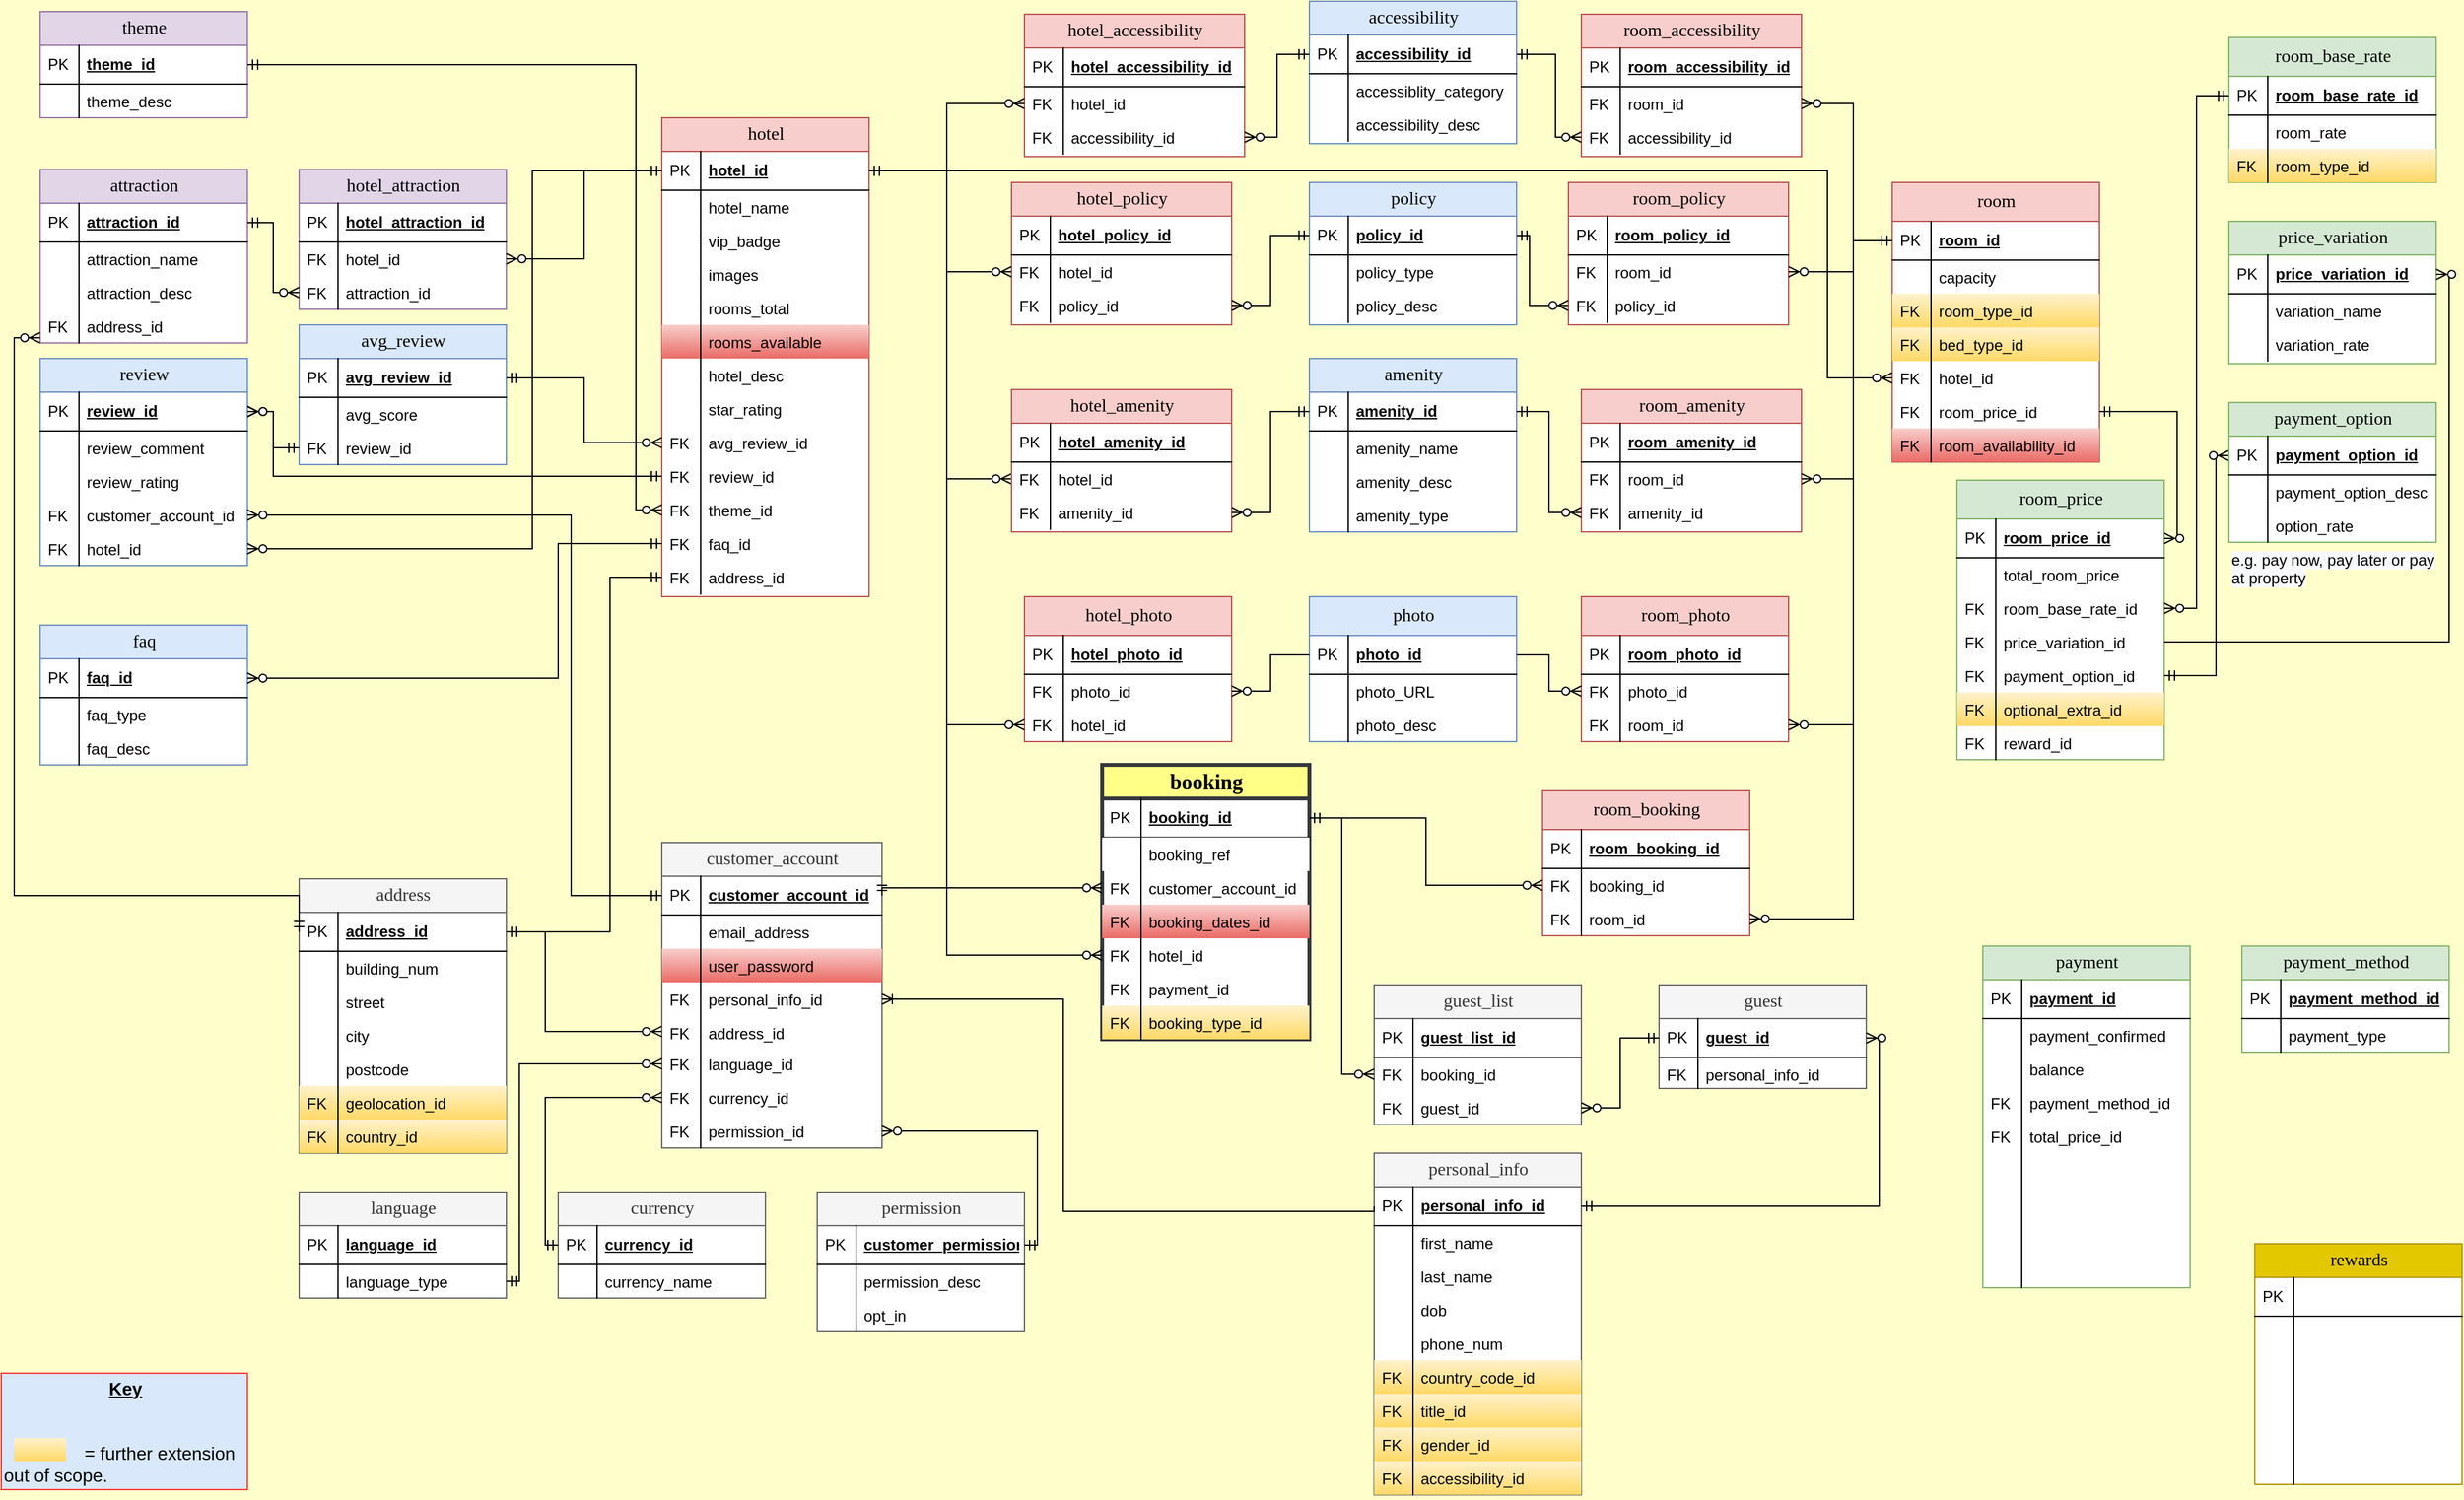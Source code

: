<mxfile version="15.4.0" type="device"><diagram name="Page-1" id="e56a1550-8fbb-45ad-956c-1786394a9013"><mxGraphModel dx="1534" dy="962" grid="1" gridSize="10" guides="1" tooltips="1" connect="1" arrows="1" fold="1" page="1" pageScale="1" pageWidth="1920" pageHeight="1200" background="#FFFFCC" math="0" shadow="0"><root><mxCell id="0"/><mxCell id="1" parent="0"/><mxCell id="2e49270ec7c68f3f-80" value="customer_account" style="swimlane;html=1;fontStyle=0;childLayout=stackLayout;horizontal=1;startSize=26;horizontalStack=0;resizeParent=1;resizeLast=0;collapsible=1;marginBottom=0;swimlaneFillColor=#ffffff;align=center;rounded=0;shadow=0;comic=0;labelBackgroundColor=none;strokeWidth=1;fontFamily=Verdana;fontSize=14;fillColor=#f5f5f5;strokeColor=#666666;fontColor=#333333;" parent="1" vertex="1"><mxGeometry x="520" y="680" width="170" height="236" as="geometry"/></mxCell><mxCell id="2e49270ec7c68f3f-81" value="customer_account_id" style="shape=partialRectangle;top=0;left=0;right=0;bottom=1;html=1;align=left;verticalAlign=middle;fillColor=none;spacingLeft=34;spacingRight=4;whiteSpace=wrap;overflow=hidden;rotatable=0;points=[[0,0.5],[1,0.5]];portConstraint=eastwest;dropTarget=0;fontStyle=5;" parent="2e49270ec7c68f3f-80" vertex="1"><mxGeometry y="26" width="170" height="30" as="geometry"/></mxCell><mxCell id="2e49270ec7c68f3f-82" value="PK" style="shape=partialRectangle;top=0;left=0;bottom=0;html=1;fillColor=none;align=left;verticalAlign=middle;spacingLeft=4;spacingRight=4;whiteSpace=wrap;overflow=hidden;rotatable=0;points=[];portConstraint=eastwest;part=1;" parent="2e49270ec7c68f3f-81" vertex="1" connectable="0"><mxGeometry width="30" height="30" as="geometry"/></mxCell><mxCell id="2e49270ec7c68f3f-83" value="email_address" style="shape=partialRectangle;top=0;left=0;right=0;bottom=0;html=1;align=left;verticalAlign=top;fillColor=none;spacingLeft=34;spacingRight=4;whiteSpace=wrap;overflow=hidden;rotatable=0;points=[[0,0.5],[1,0.5]];portConstraint=eastwest;dropTarget=0;" parent="2e49270ec7c68f3f-80" vertex="1"><mxGeometry y="56" width="170" height="26" as="geometry"/></mxCell><mxCell id="2e49270ec7c68f3f-84" value="" style="shape=partialRectangle;top=0;left=0;bottom=0;html=1;fillColor=none;align=left;verticalAlign=top;spacingLeft=4;spacingRight=4;whiteSpace=wrap;overflow=hidden;rotatable=0;points=[];portConstraint=eastwest;part=1;" parent="2e49270ec7c68f3f-83" vertex="1" connectable="0"><mxGeometry width="30" height="26" as="geometry"/></mxCell><mxCell id="2e49270ec7c68f3f-85" value="user_password" style="shape=partialRectangle;top=0;left=0;right=0;bottom=0;html=1;align=left;verticalAlign=top;fillColor=#f8cecc;spacingLeft=34;spacingRight=4;whiteSpace=wrap;overflow=hidden;rotatable=0;points=[[0,0.5],[1,0.5]];portConstraint=eastwest;dropTarget=0;strokeColor=#b85450;gradientColor=#ea6b66;" parent="2e49270ec7c68f3f-80" vertex="1"><mxGeometry y="82" width="170" height="26" as="geometry"/></mxCell><mxCell id="2e49270ec7c68f3f-86" value="" style="shape=partialRectangle;top=0;left=0;bottom=0;html=1;fillColor=none;align=left;verticalAlign=top;spacingLeft=4;spacingRight=4;whiteSpace=wrap;overflow=hidden;rotatable=0;points=[];portConstraint=eastwest;part=1;" parent="2e49270ec7c68f3f-85" vertex="1" connectable="0"><mxGeometry width="30" height="26" as="geometry"/></mxCell><mxCell id="2e49270ec7c68f3f-87" value="personal_info_id" style="shape=partialRectangle;top=0;left=0;right=0;bottom=0;html=1;align=left;verticalAlign=top;fillColor=none;spacingLeft=34;spacingRight=4;whiteSpace=wrap;overflow=hidden;rotatable=0;points=[[0,0.5],[1,0.5]];portConstraint=eastwest;dropTarget=0;" parent="2e49270ec7c68f3f-80" vertex="1"><mxGeometry y="108" width="170" height="26" as="geometry"/></mxCell><mxCell id="2e49270ec7c68f3f-88" value="FK" style="shape=partialRectangle;top=0;left=0;bottom=0;html=1;fillColor=none;align=left;verticalAlign=top;spacingLeft=4;spacingRight=4;whiteSpace=wrap;overflow=hidden;rotatable=0;points=[];portConstraint=eastwest;part=1;" parent="2e49270ec7c68f3f-87" vertex="1" connectable="0"><mxGeometry width="30" height="26" as="geometry"/></mxCell><mxCell id="2e49270ec7c68f3f-89" value="address_id" style="shape=partialRectangle;top=0;left=0;right=0;bottom=0;html=1;align=left;verticalAlign=top;fillColor=none;spacingLeft=34;spacingRight=4;whiteSpace=wrap;overflow=hidden;rotatable=0;points=[[0,0.5],[1,0.5]];portConstraint=eastwest;dropTarget=0;" parent="2e49270ec7c68f3f-80" vertex="1"><mxGeometry y="134" width="170" height="24" as="geometry"/></mxCell><mxCell id="2e49270ec7c68f3f-90" value="FK" style="shape=partialRectangle;top=0;left=0;bottom=0;html=1;fillColor=none;align=left;verticalAlign=top;spacingLeft=4;spacingRight=4;whiteSpace=wrap;overflow=hidden;rotatable=0;points=[];portConstraint=eastwest;part=1;" parent="2e49270ec7c68f3f-89" vertex="1" connectable="0"><mxGeometry width="30" height="24" as="geometry"/></mxCell><mxCell id="rFysOiVypzF2zGrAqJsv-1" value="language_id" style="shape=partialRectangle;top=0;left=0;right=0;bottom=0;html=1;align=left;verticalAlign=top;fillColor=none;spacingLeft=34;spacingRight=4;whiteSpace=wrap;overflow=hidden;rotatable=0;points=[[0,0.5],[1,0.5]];portConstraint=eastwest;dropTarget=0;" parent="2e49270ec7c68f3f-80" vertex="1"><mxGeometry y="158" width="170" height="26" as="geometry"/></mxCell><mxCell id="rFysOiVypzF2zGrAqJsv-2" value="FK" style="shape=partialRectangle;top=0;left=0;bottom=0;html=1;fillColor=none;align=left;verticalAlign=top;spacingLeft=4;spacingRight=4;whiteSpace=wrap;overflow=hidden;rotatable=0;points=[];portConstraint=eastwest;part=1;" parent="rFysOiVypzF2zGrAqJsv-1" vertex="1" connectable="0"><mxGeometry width="30" height="26" as="geometry"/></mxCell><mxCell id="DwDWUjvo9O6R_j9wvRaB-1" value="currency_id" style="shape=partialRectangle;top=0;left=0;right=0;bottom=0;html=1;align=left;verticalAlign=top;fillColor=none;spacingLeft=34;spacingRight=4;whiteSpace=wrap;overflow=hidden;rotatable=0;points=[[0,0.5],[1,0.5]];portConstraint=eastwest;dropTarget=0;" parent="2e49270ec7c68f3f-80" vertex="1"><mxGeometry y="184" width="170" height="26" as="geometry"/></mxCell><mxCell id="DwDWUjvo9O6R_j9wvRaB-2" value="FK" style="shape=partialRectangle;top=0;left=0;bottom=0;html=1;fillColor=none;align=left;verticalAlign=top;spacingLeft=4;spacingRight=4;whiteSpace=wrap;overflow=hidden;rotatable=0;points=[];portConstraint=eastwest;part=1;" parent="DwDWUjvo9O6R_j9wvRaB-1" vertex="1" connectable="0"><mxGeometry width="30" height="26" as="geometry"/></mxCell><mxCell id="rFysOiVypzF2zGrAqJsv-3" value="permission_id" style="shape=partialRectangle;top=0;left=0;right=0;bottom=0;html=1;align=left;verticalAlign=top;fillColor=none;spacingLeft=34;spacingRight=4;whiteSpace=wrap;overflow=hidden;rotatable=0;points=[[0,0.5],[1,0.5]];portConstraint=eastwest;dropTarget=0;" parent="2e49270ec7c68f3f-80" vertex="1"><mxGeometry y="210" width="170" height="26" as="geometry"/></mxCell><mxCell id="rFysOiVypzF2zGrAqJsv-4" value="FK" style="shape=partialRectangle;top=0;left=0;bottom=0;html=1;fillColor=none;align=left;verticalAlign=top;spacingLeft=4;spacingRight=4;whiteSpace=wrap;overflow=hidden;rotatable=0;points=[];portConstraint=eastwest;part=1;" parent="rFysOiVypzF2zGrAqJsv-3" vertex="1" connectable="0"><mxGeometry width="30" height="26" as="geometry"/></mxCell><mxCell id="rFysOiVypzF2zGrAqJsv-65" value="room" style="swimlane;html=1;fontStyle=0;childLayout=stackLayout;horizontal=1;startSize=30;fillColor=#f8cecc;horizontalStack=0;resizeParent=1;resizeLast=0;collapsible=1;marginBottom=0;swimlaneFillColor=#ffffff;align=center;rounded=0;shadow=0;comic=0;labelBackgroundColor=none;strokeWidth=1;fontFamily=Verdana;fontSize=14;strokeColor=#b85450;" parent="1" vertex="1"><mxGeometry x="1470" y="170" width="160" height="216" as="geometry"/></mxCell><mxCell id="rFysOiVypzF2zGrAqJsv-66" value="room_id" style="shape=partialRectangle;top=0;left=0;right=0;bottom=1;html=1;align=left;verticalAlign=middle;fillColor=none;spacingLeft=34;spacingRight=4;whiteSpace=wrap;overflow=hidden;rotatable=0;points=[[0,0.5],[1,0.5]];portConstraint=eastwest;dropTarget=0;fontStyle=5;" parent="rFysOiVypzF2zGrAqJsv-65" vertex="1"><mxGeometry y="30" width="160" height="30" as="geometry"/></mxCell><mxCell id="rFysOiVypzF2zGrAqJsv-67" value="PK" style="shape=partialRectangle;top=0;left=0;bottom=0;html=1;fillColor=none;align=left;verticalAlign=middle;spacingLeft=4;spacingRight=4;whiteSpace=wrap;overflow=hidden;rotatable=0;points=[];portConstraint=eastwest;part=1;" parent="rFysOiVypzF2zGrAqJsv-66" vertex="1" connectable="0"><mxGeometry width="30" height="30" as="geometry"/></mxCell><mxCell id="rFysOiVypzF2zGrAqJsv-70" value="capacity" style="shape=partialRectangle;top=0;left=0;right=0;bottom=0;html=1;align=left;verticalAlign=top;fillColor=none;spacingLeft=34;spacingRight=4;whiteSpace=wrap;overflow=hidden;rotatable=0;points=[[0,0.5],[1,0.5]];portConstraint=eastwest;dropTarget=0;" parent="rFysOiVypzF2zGrAqJsv-65" vertex="1"><mxGeometry y="60" width="160" height="26" as="geometry"/></mxCell><mxCell id="rFysOiVypzF2zGrAqJsv-71" value="" style="shape=partialRectangle;top=0;left=0;bottom=0;html=1;fillColor=none;align=left;verticalAlign=top;spacingLeft=4;spacingRight=4;whiteSpace=wrap;overflow=hidden;rotatable=0;points=[];portConstraint=eastwest;part=1;" parent="rFysOiVypzF2zGrAqJsv-70" vertex="1" connectable="0"><mxGeometry width="30" height="26" as="geometry"/></mxCell><mxCell id="rFysOiVypzF2zGrAqJsv-68" value="room_type_id" style="shape=partialRectangle;top=0;left=0;right=0;bottom=0;html=1;align=left;verticalAlign=top;fillColor=#fff2cc;spacingLeft=34;spacingRight=4;whiteSpace=wrap;overflow=hidden;rotatable=0;points=[[0,0.5],[1,0.5]];portConstraint=eastwest;dropTarget=0;gradientColor=#ffd966;strokeColor=#d6b656;" parent="rFysOiVypzF2zGrAqJsv-65" vertex="1"><mxGeometry y="86" width="160" height="26" as="geometry"/></mxCell><mxCell id="rFysOiVypzF2zGrAqJsv-69" value="FK" style="shape=partialRectangle;top=0;left=0;bottom=0;html=1;fillColor=none;align=left;verticalAlign=top;spacingLeft=4;spacingRight=4;whiteSpace=wrap;overflow=hidden;rotatable=0;points=[];portConstraint=eastwest;part=1;" parent="rFysOiVypzF2zGrAqJsv-68" vertex="1" connectable="0"><mxGeometry width="30" height="26" as="geometry"/></mxCell><mxCell id="rFysOiVypzF2zGrAqJsv-72" value="bed_type_id" style="shape=partialRectangle;top=0;left=0;right=0;bottom=0;html=1;align=left;verticalAlign=top;fillColor=#fff2cc;spacingLeft=34;spacingRight=4;whiteSpace=wrap;overflow=hidden;rotatable=0;points=[[0,0.5],[1,0.5]];portConstraint=eastwest;dropTarget=0;gradientColor=#ffd966;strokeColor=#d6b656;" parent="rFysOiVypzF2zGrAqJsv-65" vertex="1"><mxGeometry y="112" width="160" height="26" as="geometry"/></mxCell><mxCell id="rFysOiVypzF2zGrAqJsv-73" value="FK" style="shape=partialRectangle;top=0;left=0;bottom=0;html=1;fillColor=none;align=left;verticalAlign=top;spacingLeft=4;spacingRight=4;whiteSpace=wrap;overflow=hidden;rotatable=0;points=[];portConstraint=eastwest;part=1;" parent="rFysOiVypzF2zGrAqJsv-72" vertex="1" connectable="0"><mxGeometry width="30" height="26" as="geometry"/></mxCell><mxCell id="rFysOiVypzF2zGrAqJsv-233" value="hotel_id" style="shape=partialRectangle;top=0;left=0;right=0;bottom=0;html=1;align=left;verticalAlign=top;fillColor=none;spacingLeft=34;spacingRight=4;whiteSpace=wrap;overflow=hidden;rotatable=0;points=[[0,0.5],[1,0.5]];portConstraint=eastwest;dropTarget=0;" parent="rFysOiVypzF2zGrAqJsv-65" vertex="1"><mxGeometry y="138" width="160" height="26" as="geometry"/></mxCell><mxCell id="rFysOiVypzF2zGrAqJsv-234" value="FK" style="shape=partialRectangle;top=0;left=0;bottom=0;html=1;fillColor=none;align=left;verticalAlign=top;spacingLeft=4;spacingRight=4;whiteSpace=wrap;overflow=hidden;rotatable=0;points=[];portConstraint=eastwest;part=1;" parent="rFysOiVypzF2zGrAqJsv-233" vertex="1" connectable="0"><mxGeometry width="30" height="26" as="geometry"/></mxCell><mxCell id="4EoQp1QbRlvK3EkCdVOp-77" value="room_price_id" style="shape=partialRectangle;top=0;left=0;right=0;bottom=0;html=1;align=left;verticalAlign=top;fillColor=none;spacingLeft=34;spacingRight=4;whiteSpace=wrap;overflow=hidden;rotatable=0;points=[[0,0.5],[1,0.5]];portConstraint=eastwest;dropTarget=0;" parent="rFysOiVypzF2zGrAqJsv-65" vertex="1"><mxGeometry y="164" width="160" height="26" as="geometry"/></mxCell><mxCell id="4EoQp1QbRlvK3EkCdVOp-78" value="FK" style="shape=partialRectangle;top=0;left=0;bottom=0;html=1;fillColor=none;align=left;verticalAlign=top;spacingLeft=4;spacingRight=4;whiteSpace=wrap;overflow=hidden;rotatable=0;points=[];portConstraint=eastwest;part=1;" parent="4EoQp1QbRlvK3EkCdVOp-77" vertex="1" connectable="0"><mxGeometry width="30" height="26" as="geometry"/></mxCell><mxCell id="rscgPvDNjJ9UsYuOncqm-41" value="room_availability_id" style="shape=partialRectangle;top=0;left=0;right=0;bottom=0;html=1;align=left;verticalAlign=top;fillColor=#f8cecc;spacingLeft=34;spacingRight=4;whiteSpace=wrap;overflow=hidden;rotatable=0;points=[[0,0.5],[1,0.5]];portConstraint=eastwest;dropTarget=0;gradientColor=#ea6b66;strokeColor=#b85450;" vertex="1" parent="rFysOiVypzF2zGrAqJsv-65"><mxGeometry y="190" width="160" height="26" as="geometry"/></mxCell><mxCell id="rscgPvDNjJ9UsYuOncqm-42" value="FK" style="shape=partialRectangle;top=0;left=0;bottom=0;html=1;fillColor=none;align=left;verticalAlign=top;spacingLeft=4;spacingRight=4;whiteSpace=wrap;overflow=hidden;rotatable=0;points=[];portConstraint=eastwest;part=1;" vertex="1" connectable="0" parent="rscgPvDNjJ9UsYuOncqm-41"><mxGeometry width="30" height="26" as="geometry"/></mxCell><mxCell id="rFysOiVypzF2zGrAqJsv-95" value="address" style="swimlane;html=1;fontStyle=0;childLayout=stackLayout;horizontal=1;startSize=26;fillColor=#f5f5f5;horizontalStack=0;resizeParent=1;resizeLast=0;collapsible=1;marginBottom=0;swimlaneFillColor=#ffffff;align=center;rounded=0;shadow=0;comic=0;labelBackgroundColor=none;strokeWidth=1;fontFamily=Verdana;fontSize=14;strokeColor=#666666;fontColor=#333333;" parent="1" vertex="1"><mxGeometry x="240" y="708" width="160" height="212" as="geometry"/></mxCell><mxCell id="rFysOiVypzF2zGrAqJsv-96" value="address_id" style="shape=partialRectangle;top=0;left=0;right=0;bottom=1;html=1;align=left;verticalAlign=middle;fillColor=none;spacingLeft=34;spacingRight=4;whiteSpace=wrap;overflow=hidden;rotatable=0;points=[[0,0.5],[1,0.5]];portConstraint=eastwest;dropTarget=0;fontStyle=5;" parent="rFysOiVypzF2zGrAqJsv-95" vertex="1"><mxGeometry y="26" width="160" height="30" as="geometry"/></mxCell><mxCell id="rFysOiVypzF2zGrAqJsv-97" value="PK" style="shape=partialRectangle;top=0;left=0;bottom=0;html=1;fillColor=none;align=left;verticalAlign=middle;spacingLeft=4;spacingRight=4;whiteSpace=wrap;overflow=hidden;rotatable=0;points=[];portConstraint=eastwest;part=1;" parent="rFysOiVypzF2zGrAqJsv-96" vertex="1" connectable="0"><mxGeometry width="30" height="30" as="geometry"/></mxCell><mxCell id="rFysOiVypzF2zGrAqJsv-104" value="building_num" style="shape=partialRectangle;top=0;left=0;right=0;bottom=0;html=1;align=left;verticalAlign=top;fillColor=none;spacingLeft=34;spacingRight=4;whiteSpace=wrap;overflow=hidden;rotatable=0;points=[[0,0.5],[1,0.5]];portConstraint=eastwest;dropTarget=0;" parent="rFysOiVypzF2zGrAqJsv-95" vertex="1"><mxGeometry y="56" width="160" height="26" as="geometry"/></mxCell><mxCell id="rFysOiVypzF2zGrAqJsv-105" value="" style="shape=partialRectangle;top=0;left=0;bottom=0;html=1;fillColor=none;align=left;verticalAlign=top;spacingLeft=4;spacingRight=4;whiteSpace=wrap;overflow=hidden;rotatable=0;points=[];portConstraint=eastwest;part=1;" parent="rFysOiVypzF2zGrAqJsv-104" vertex="1" connectable="0"><mxGeometry width="30" height="26" as="geometry"/></mxCell><mxCell id="rFysOiVypzF2zGrAqJsv-98" value="street" style="shape=partialRectangle;top=0;left=0;right=0;bottom=0;html=1;align=left;verticalAlign=top;fillColor=none;spacingLeft=34;spacingRight=4;whiteSpace=wrap;overflow=hidden;rotatable=0;points=[[0,0.5],[1,0.5]];portConstraint=eastwest;dropTarget=0;" parent="rFysOiVypzF2zGrAqJsv-95" vertex="1"><mxGeometry y="82" width="160" height="26" as="geometry"/></mxCell><mxCell id="rFysOiVypzF2zGrAqJsv-99" value="" style="shape=partialRectangle;top=0;left=0;bottom=0;html=1;fillColor=none;align=left;verticalAlign=top;spacingLeft=4;spacingRight=4;whiteSpace=wrap;overflow=hidden;rotatable=0;points=[];portConstraint=eastwest;part=1;" parent="rFysOiVypzF2zGrAqJsv-98" vertex="1" connectable="0"><mxGeometry width="30" height="26" as="geometry"/></mxCell><mxCell id="rFysOiVypzF2zGrAqJsv-100" value="city" style="shape=partialRectangle;top=0;left=0;right=0;bottom=0;html=1;align=left;verticalAlign=top;fillColor=none;spacingLeft=34;spacingRight=4;whiteSpace=wrap;overflow=hidden;rotatable=0;points=[[0,0.5],[1,0.5]];portConstraint=eastwest;dropTarget=0;" parent="rFysOiVypzF2zGrAqJsv-95" vertex="1"><mxGeometry y="108" width="160" height="26" as="geometry"/></mxCell><mxCell id="rFysOiVypzF2zGrAqJsv-101" value="" style="shape=partialRectangle;top=0;left=0;bottom=0;html=1;fillColor=none;align=left;verticalAlign=top;spacingLeft=4;spacingRight=4;whiteSpace=wrap;overflow=hidden;rotatable=0;points=[];portConstraint=eastwest;part=1;" parent="rFysOiVypzF2zGrAqJsv-100" vertex="1" connectable="0"><mxGeometry width="30" height="26" as="geometry"/></mxCell><mxCell id="rFysOiVypzF2zGrAqJsv-102" value="postcode" style="shape=partialRectangle;top=0;left=0;right=0;bottom=0;html=1;align=left;verticalAlign=top;fillColor=none;spacingLeft=34;spacingRight=4;whiteSpace=wrap;overflow=hidden;rotatable=0;points=[[0,0.5],[1,0.5]];portConstraint=eastwest;dropTarget=0;" parent="rFysOiVypzF2zGrAqJsv-95" vertex="1"><mxGeometry y="134" width="160" height="26" as="geometry"/></mxCell><mxCell id="rFysOiVypzF2zGrAqJsv-103" value="" style="shape=partialRectangle;top=0;left=0;bottom=0;html=1;fillColor=none;align=left;verticalAlign=top;spacingLeft=4;spacingRight=4;whiteSpace=wrap;overflow=hidden;rotatable=0;points=[];portConstraint=eastwest;part=1;" parent="rFysOiVypzF2zGrAqJsv-102" vertex="1" connectable="0"><mxGeometry width="30" height="26" as="geometry"/></mxCell><mxCell id="rFysOiVypzF2zGrAqJsv-106" value="geolocation_id" style="shape=partialRectangle;top=0;left=0;right=0;bottom=0;html=1;align=left;verticalAlign=top;fillColor=#fff2cc;spacingLeft=34;spacingRight=4;whiteSpace=wrap;overflow=hidden;rotatable=0;points=[[0,0.5],[1,0.5]];portConstraint=eastwest;dropTarget=0;gradientColor=#ffd966;strokeColor=#d6b656;" parent="rFysOiVypzF2zGrAqJsv-95" vertex="1"><mxGeometry y="160" width="160" height="26" as="geometry"/></mxCell><mxCell id="rFysOiVypzF2zGrAqJsv-107" value="FK" style="shape=partialRectangle;top=0;left=0;bottom=0;html=1;fillColor=none;align=left;verticalAlign=top;spacingLeft=4;spacingRight=4;whiteSpace=wrap;overflow=hidden;rotatable=0;points=[];portConstraint=eastwest;part=1;" parent="rFysOiVypzF2zGrAqJsv-106" vertex="1" connectable="0"><mxGeometry width="30" height="26" as="geometry"/></mxCell><mxCell id="DwDWUjvo9O6R_j9wvRaB-47" value="country_id" style="shape=partialRectangle;top=0;left=0;right=0;bottom=0;html=1;align=left;verticalAlign=top;fillColor=#fff2cc;spacingLeft=34;spacingRight=4;whiteSpace=wrap;overflow=hidden;rotatable=0;points=[[0,0.5],[1,0.5]];portConstraint=eastwest;dropTarget=0;gradientColor=#ffd966;strokeColor=#d6b656;" parent="rFysOiVypzF2zGrAqJsv-95" vertex="1"><mxGeometry y="186" width="160" height="26" as="geometry"/></mxCell><mxCell id="DwDWUjvo9O6R_j9wvRaB-48" value="FK" style="shape=partialRectangle;top=0;left=0;bottom=0;html=1;fillColor=none;align=left;verticalAlign=top;spacingLeft=4;spacingRight=4;whiteSpace=wrap;overflow=hidden;rotatable=0;points=[];portConstraint=eastwest;part=1;" parent="DwDWUjvo9O6R_j9wvRaB-47" vertex="1" connectable="0"><mxGeometry width="30" height="26" as="geometry"/></mxCell><mxCell id="rFysOiVypzF2zGrAqJsv-125" value="review" style="swimlane;html=1;fontStyle=0;childLayout=stackLayout;horizontal=1;startSize=26;fillColor=#dae8fc;horizontalStack=0;resizeParent=1;resizeLast=0;collapsible=1;marginBottom=0;swimlaneFillColor=#ffffff;align=center;rounded=0;shadow=0;comic=0;labelBackgroundColor=none;strokeWidth=1;fontFamily=Verdana;fontSize=14;strokeColor=#6c8ebf;" parent="1" vertex="1"><mxGeometry x="40" y="306" width="160" height="160" as="geometry"/></mxCell><mxCell id="rFysOiVypzF2zGrAqJsv-126" value="review_id" style="shape=partialRectangle;top=0;left=0;right=0;bottom=1;html=1;align=left;verticalAlign=middle;fillColor=none;spacingLeft=34;spacingRight=4;whiteSpace=wrap;overflow=hidden;rotatable=0;points=[[0,0.5],[1,0.5]];portConstraint=eastwest;dropTarget=0;fontStyle=5;" parent="rFysOiVypzF2zGrAqJsv-125" vertex="1"><mxGeometry y="26" width="160" height="30" as="geometry"/></mxCell><mxCell id="rFysOiVypzF2zGrAqJsv-127" value="PK" style="shape=partialRectangle;top=0;left=0;bottom=0;html=1;fillColor=none;align=left;verticalAlign=middle;spacingLeft=4;spacingRight=4;whiteSpace=wrap;overflow=hidden;rotatable=0;points=[];portConstraint=eastwest;part=1;" parent="rFysOiVypzF2zGrAqJsv-126" vertex="1" connectable="0"><mxGeometry width="30" height="30" as="geometry"/></mxCell><mxCell id="rFysOiVypzF2zGrAqJsv-130" value="review_comment" style="shape=partialRectangle;top=0;left=0;right=0;bottom=0;html=1;align=left;verticalAlign=top;fillColor=none;spacingLeft=34;spacingRight=4;whiteSpace=wrap;overflow=hidden;rotatable=0;points=[[0,0.5],[1,0.5]];portConstraint=eastwest;dropTarget=0;" parent="rFysOiVypzF2zGrAqJsv-125" vertex="1"><mxGeometry y="56" width="160" height="26" as="geometry"/></mxCell><mxCell id="rFysOiVypzF2zGrAqJsv-131" value="" style="shape=partialRectangle;top=0;left=0;bottom=0;html=1;fillColor=none;align=left;verticalAlign=top;spacingLeft=4;spacingRight=4;whiteSpace=wrap;overflow=hidden;rotatable=0;points=[];portConstraint=eastwest;part=1;" parent="rFysOiVypzF2zGrAqJsv-130" vertex="1" connectable="0"><mxGeometry width="30" height="26" as="geometry"/></mxCell><mxCell id="rFysOiVypzF2zGrAqJsv-208" value="review_rating" style="shape=partialRectangle;top=0;left=0;right=0;bottom=0;html=1;align=left;verticalAlign=top;fillColor=none;spacingLeft=34;spacingRight=4;whiteSpace=wrap;overflow=hidden;rotatable=0;points=[[0,0.5],[1,0.5]];portConstraint=eastwest;dropTarget=0;" parent="rFysOiVypzF2zGrAqJsv-125" vertex="1"><mxGeometry y="82" width="160" height="26" as="geometry"/></mxCell><mxCell id="rFysOiVypzF2zGrAqJsv-209" value="" style="shape=partialRectangle;top=0;left=0;bottom=0;html=1;fillColor=none;align=left;verticalAlign=top;spacingLeft=4;spacingRight=4;whiteSpace=wrap;overflow=hidden;rotatable=0;points=[];portConstraint=eastwest;part=1;" parent="rFysOiVypzF2zGrAqJsv-208" vertex="1" connectable="0"><mxGeometry width="30" height="26" as="geometry"/></mxCell><mxCell id="rFysOiVypzF2zGrAqJsv-200" value="customer_account_id" style="shape=partialRectangle;top=0;left=0;right=0;bottom=0;html=1;align=left;verticalAlign=top;fillColor=none;spacingLeft=34;spacingRight=4;whiteSpace=wrap;overflow=hidden;rotatable=0;points=[[0,0.5],[1,0.5]];portConstraint=eastwest;dropTarget=0;" parent="rFysOiVypzF2zGrAqJsv-125" vertex="1"><mxGeometry y="108" width="160" height="26" as="geometry"/></mxCell><mxCell id="rFysOiVypzF2zGrAqJsv-201" value="FK" style="shape=partialRectangle;top=0;left=0;bottom=0;html=1;fillColor=none;align=left;verticalAlign=top;spacingLeft=4;spacingRight=4;whiteSpace=wrap;overflow=hidden;rotatable=0;points=[];portConstraint=eastwest;part=1;" parent="rFysOiVypzF2zGrAqJsv-200" vertex="1" connectable="0"><mxGeometry width="30" height="26" as="geometry"/></mxCell><mxCell id="rFysOiVypzF2zGrAqJsv-202" value="hotel_id" style="shape=partialRectangle;top=0;left=0;right=0;bottom=0;html=1;align=left;verticalAlign=top;fillColor=none;spacingLeft=34;spacingRight=4;whiteSpace=wrap;overflow=hidden;rotatable=0;points=[[0,0.5],[1,0.5]];portConstraint=eastwest;dropTarget=0;" parent="rFysOiVypzF2zGrAqJsv-125" vertex="1"><mxGeometry y="134" width="160" height="26" as="geometry"/></mxCell><mxCell id="rFysOiVypzF2zGrAqJsv-203" value="FK" style="shape=partialRectangle;top=0;left=0;bottom=0;html=1;fillColor=none;align=left;verticalAlign=top;spacingLeft=4;spacingRight=4;whiteSpace=wrap;overflow=hidden;rotatable=0;points=[];portConstraint=eastwest;part=1;" parent="rFysOiVypzF2zGrAqJsv-202" vertex="1" connectable="0"><mxGeometry width="30" height="26" as="geometry"/></mxCell><mxCell id="rFysOiVypzF2zGrAqJsv-140" value="policy" style="swimlane;html=1;fontStyle=0;childLayout=stackLayout;horizontal=1;startSize=26;fillColor=#dae8fc;horizontalStack=0;resizeParent=1;resizeLast=0;collapsible=1;marginBottom=0;swimlaneFillColor=#ffffff;align=center;rounded=0;shadow=0;comic=0;labelBackgroundColor=none;strokeWidth=1;fontFamily=Verdana;fontSize=14;strokeColor=#6c8ebf;" parent="1" vertex="1"><mxGeometry x="1020" y="170" width="160" height="110" as="geometry"/></mxCell><mxCell id="rFysOiVypzF2zGrAqJsv-141" value="policy_id" style="shape=partialRectangle;top=0;left=0;right=0;bottom=1;html=1;align=left;verticalAlign=middle;fillColor=none;spacingLeft=34;spacingRight=4;whiteSpace=wrap;overflow=hidden;rotatable=0;points=[[0,0.5],[1,0.5]];portConstraint=eastwest;dropTarget=0;fontStyle=5;" parent="rFysOiVypzF2zGrAqJsv-140" vertex="1"><mxGeometry y="26" width="160" height="30" as="geometry"/></mxCell><mxCell id="rFysOiVypzF2zGrAqJsv-142" value="PK" style="shape=partialRectangle;top=0;left=0;bottom=0;html=1;fillColor=none;align=left;verticalAlign=middle;spacingLeft=4;spacingRight=4;whiteSpace=wrap;overflow=hidden;rotatable=0;points=[];portConstraint=eastwest;part=1;" parent="rFysOiVypzF2zGrAqJsv-141" vertex="1" connectable="0"><mxGeometry width="30" height="30" as="geometry"/></mxCell><mxCell id="rFysOiVypzF2zGrAqJsv-143" value="policy_type" style="shape=partialRectangle;top=0;left=0;right=0;bottom=0;html=1;align=left;verticalAlign=top;fillColor=none;spacingLeft=34;spacingRight=4;whiteSpace=wrap;overflow=hidden;rotatable=0;points=[[0,0.5],[1,0.5]];portConstraint=eastwest;dropTarget=0;" parent="rFysOiVypzF2zGrAqJsv-140" vertex="1"><mxGeometry y="56" width="160" height="26" as="geometry"/></mxCell><mxCell id="rFysOiVypzF2zGrAqJsv-144" value="" style="shape=partialRectangle;top=0;left=0;bottom=0;html=1;fillColor=none;align=left;verticalAlign=top;spacingLeft=4;spacingRight=4;whiteSpace=wrap;overflow=hidden;rotatable=0;points=[];portConstraint=eastwest;part=1;" parent="rFysOiVypzF2zGrAqJsv-143" vertex="1" connectable="0"><mxGeometry width="30" height="26" as="geometry"/></mxCell><mxCell id="rFysOiVypzF2zGrAqJsv-145" value="policy_desc" style="shape=partialRectangle;top=0;left=0;right=0;bottom=0;html=1;align=left;verticalAlign=top;fillColor=none;spacingLeft=34;spacingRight=4;whiteSpace=wrap;overflow=hidden;rotatable=0;points=[[0,0.5],[1,0.5]];portConstraint=eastwest;dropTarget=0;" parent="rFysOiVypzF2zGrAqJsv-140" vertex="1"><mxGeometry y="82" width="160" height="26" as="geometry"/></mxCell><mxCell id="rFysOiVypzF2zGrAqJsv-146" value="" style="shape=partialRectangle;top=0;left=0;bottom=0;html=1;fillColor=none;align=left;verticalAlign=top;spacingLeft=4;spacingRight=4;whiteSpace=wrap;overflow=hidden;rotatable=0;points=[];portConstraint=eastwest;part=1;" parent="rFysOiVypzF2zGrAqJsv-145" vertex="1" connectable="0"><mxGeometry width="30" height="26" as="geometry"/></mxCell><mxCell id="rFysOiVypzF2zGrAqJsv-80" value="rewards" style="swimlane;html=1;fontStyle=0;childLayout=stackLayout;horizontal=1;startSize=26;fillColor=#e3c800;horizontalStack=0;resizeParent=1;resizeLast=0;collapsible=1;marginBottom=0;swimlaneFillColor=#ffffff;align=center;rounded=0;shadow=0;comic=0;labelBackgroundColor=none;strokeWidth=1;fontFamily=Verdana;fontSize=14;strokeColor=#B09500;fontColor=#000000;" parent="1" vertex="1"><mxGeometry x="1750" y="990" width="160" height="186" as="geometry"/></mxCell><mxCell id="rFysOiVypzF2zGrAqJsv-81" value="" style="shape=partialRectangle;top=0;left=0;right=0;bottom=1;html=1;align=left;verticalAlign=middle;fillColor=none;spacingLeft=34;spacingRight=4;whiteSpace=wrap;overflow=hidden;rotatable=0;points=[[0,0.5],[1,0.5]];portConstraint=eastwest;dropTarget=0;fontStyle=5;" parent="rFysOiVypzF2zGrAqJsv-80" vertex="1"><mxGeometry y="26" width="160" height="30" as="geometry"/></mxCell><mxCell id="rFysOiVypzF2zGrAqJsv-82" value="PK" style="shape=partialRectangle;top=0;left=0;bottom=0;html=1;fillColor=none;align=left;verticalAlign=middle;spacingLeft=4;spacingRight=4;whiteSpace=wrap;overflow=hidden;rotatable=0;points=[];portConstraint=eastwest;part=1;" parent="rFysOiVypzF2zGrAqJsv-81" vertex="1" connectable="0"><mxGeometry width="30" height="30" as="geometry"/></mxCell><mxCell id="rFysOiVypzF2zGrAqJsv-83" value="" style="shape=partialRectangle;top=0;left=0;right=0;bottom=0;html=1;align=left;verticalAlign=top;fillColor=none;spacingLeft=34;spacingRight=4;whiteSpace=wrap;overflow=hidden;rotatable=0;points=[[0,0.5],[1,0.5]];portConstraint=eastwest;dropTarget=0;" parent="rFysOiVypzF2zGrAqJsv-80" vertex="1"><mxGeometry y="56" width="160" height="26" as="geometry"/></mxCell><mxCell id="rFysOiVypzF2zGrAqJsv-84" value="" style="shape=partialRectangle;top=0;left=0;bottom=0;html=1;fillColor=none;align=left;verticalAlign=top;spacingLeft=4;spacingRight=4;whiteSpace=wrap;overflow=hidden;rotatable=0;points=[];portConstraint=eastwest;part=1;" parent="rFysOiVypzF2zGrAqJsv-83" vertex="1" connectable="0"><mxGeometry width="30" height="26" as="geometry"/></mxCell><mxCell id="rFysOiVypzF2zGrAqJsv-85" value="" style="shape=partialRectangle;top=0;left=0;right=0;bottom=0;html=1;align=left;verticalAlign=top;fillColor=none;spacingLeft=34;spacingRight=4;whiteSpace=wrap;overflow=hidden;rotatable=0;points=[[0,0.5],[1,0.5]];portConstraint=eastwest;dropTarget=0;" parent="rFysOiVypzF2zGrAqJsv-80" vertex="1"><mxGeometry y="82" width="160" height="26" as="geometry"/></mxCell><mxCell id="rFysOiVypzF2zGrAqJsv-86" value="" style="shape=partialRectangle;top=0;left=0;bottom=0;html=1;fillColor=none;align=left;verticalAlign=top;spacingLeft=4;spacingRight=4;whiteSpace=wrap;overflow=hidden;rotatable=0;points=[];portConstraint=eastwest;part=1;" parent="rFysOiVypzF2zGrAqJsv-85" vertex="1" connectable="0"><mxGeometry width="30" height="26" as="geometry"/></mxCell><mxCell id="rFysOiVypzF2zGrAqJsv-87" value="" style="shape=partialRectangle;top=0;left=0;right=0;bottom=0;html=1;align=left;verticalAlign=top;fillColor=none;spacingLeft=34;spacingRight=4;whiteSpace=wrap;overflow=hidden;rotatable=0;points=[[0,0.5],[1,0.5]];portConstraint=eastwest;dropTarget=0;" parent="rFysOiVypzF2zGrAqJsv-80" vertex="1"><mxGeometry y="108" width="160" height="26" as="geometry"/></mxCell><mxCell id="rFysOiVypzF2zGrAqJsv-88" value="" style="shape=partialRectangle;top=0;left=0;bottom=0;html=1;fillColor=none;align=left;verticalAlign=top;spacingLeft=4;spacingRight=4;whiteSpace=wrap;overflow=hidden;rotatable=0;points=[];portConstraint=eastwest;part=1;" parent="rFysOiVypzF2zGrAqJsv-87" vertex="1" connectable="0"><mxGeometry width="30" height="26" as="geometry"/></mxCell><mxCell id="rFysOiVypzF2zGrAqJsv-89" value="" style="shape=partialRectangle;top=0;left=0;right=0;bottom=0;html=1;align=left;verticalAlign=top;fillColor=none;spacingLeft=34;spacingRight=4;whiteSpace=wrap;overflow=hidden;rotatable=0;points=[[0,0.5],[1,0.5]];portConstraint=eastwest;dropTarget=0;" parent="rFysOiVypzF2zGrAqJsv-80" vertex="1"><mxGeometry y="134" width="160" height="26" as="geometry"/></mxCell><mxCell id="rFysOiVypzF2zGrAqJsv-90" value="" style="shape=partialRectangle;top=0;left=0;bottom=0;html=1;fillColor=none;align=left;verticalAlign=top;spacingLeft=4;spacingRight=4;whiteSpace=wrap;overflow=hidden;rotatable=0;points=[];portConstraint=eastwest;part=1;" parent="rFysOiVypzF2zGrAqJsv-89" vertex="1" connectable="0"><mxGeometry width="30" height="26" as="geometry"/></mxCell><mxCell id="rFysOiVypzF2zGrAqJsv-91" value="" style="shape=partialRectangle;top=0;left=0;right=0;bottom=0;html=1;align=left;verticalAlign=top;fillColor=none;spacingLeft=34;spacingRight=4;whiteSpace=wrap;overflow=hidden;rotatable=0;points=[[0,0.5],[1,0.5]];portConstraint=eastwest;dropTarget=0;" parent="rFysOiVypzF2zGrAqJsv-80" vertex="1"><mxGeometry y="160" width="160" height="26" as="geometry"/></mxCell><mxCell id="rFysOiVypzF2zGrAqJsv-92" value="" style="shape=partialRectangle;top=0;left=0;bottom=0;html=1;fillColor=none;align=left;verticalAlign=top;spacingLeft=4;spacingRight=4;whiteSpace=wrap;overflow=hidden;rotatable=0;points=[];portConstraint=eastwest;part=1;" parent="rFysOiVypzF2zGrAqJsv-91" vertex="1" connectable="0"><mxGeometry width="30" height="26" as="geometry"/></mxCell><mxCell id="rFysOiVypzF2zGrAqJsv-36" value="hotel" style="swimlane;html=1;fontStyle=0;childLayout=stackLayout;horizontal=1;startSize=26;fillColor=#f8cecc;horizontalStack=0;resizeParent=1;resizeLast=0;collapsible=1;marginBottom=0;swimlaneFillColor=#ffffff;align=center;rounded=0;shadow=0;comic=0;labelBackgroundColor=none;strokeWidth=1;fontFamily=Verdana;fontSize=14;strokeColor=#b85450;" parent="1" vertex="1"><mxGeometry x="520" y="120" width="160" height="370" as="geometry"/></mxCell><mxCell id="rFysOiVypzF2zGrAqJsv-37" value="hotel_id" style="shape=partialRectangle;top=0;left=0;right=0;bottom=1;html=1;align=left;verticalAlign=middle;fillColor=none;spacingLeft=34;spacingRight=4;whiteSpace=wrap;overflow=hidden;rotatable=0;points=[[0,0.5],[1,0.5]];portConstraint=eastwest;dropTarget=0;fontStyle=5;" parent="rFysOiVypzF2zGrAqJsv-36" vertex="1"><mxGeometry y="26" width="160" height="30" as="geometry"/></mxCell><mxCell id="rFysOiVypzF2zGrAqJsv-38" value="PK" style="shape=partialRectangle;top=0;left=0;bottom=0;html=1;fillColor=none;align=left;verticalAlign=middle;spacingLeft=4;spacingRight=4;whiteSpace=wrap;overflow=hidden;rotatable=0;points=[];portConstraint=eastwest;part=1;" parent="rFysOiVypzF2zGrAqJsv-37" vertex="1" connectable="0"><mxGeometry width="30" height="30" as="geometry"/></mxCell><mxCell id="rFysOiVypzF2zGrAqJsv-39" value="hotel_name" style="shape=partialRectangle;top=0;left=0;right=0;bottom=0;html=1;align=left;verticalAlign=top;fillColor=none;spacingLeft=34;spacingRight=4;whiteSpace=wrap;overflow=hidden;rotatable=0;points=[[0,0.5],[1,0.5]];portConstraint=eastwest;dropTarget=0;" parent="rFysOiVypzF2zGrAqJsv-36" vertex="1"><mxGeometry y="56" width="160" height="26" as="geometry"/></mxCell><mxCell id="rFysOiVypzF2zGrAqJsv-40" value="" style="shape=partialRectangle;top=0;left=0;bottom=0;html=1;fillColor=none;align=left;verticalAlign=top;spacingLeft=4;spacingRight=4;whiteSpace=wrap;overflow=hidden;rotatable=0;points=[];portConstraint=eastwest;part=1;" parent="rFysOiVypzF2zGrAqJsv-39" vertex="1" connectable="0"><mxGeometry width="30" height="26" as="geometry"/></mxCell><mxCell id="rFysOiVypzF2zGrAqJsv-43" value="vip_badge" style="shape=partialRectangle;top=0;left=0;right=0;bottom=0;html=1;align=left;verticalAlign=top;fillColor=none;spacingLeft=34;spacingRight=4;whiteSpace=wrap;overflow=hidden;rotatable=0;points=[[0,0.5],[1,0.5]];portConstraint=eastwest;dropTarget=0;" parent="rFysOiVypzF2zGrAqJsv-36" vertex="1"><mxGeometry y="82" width="160" height="26" as="geometry"/></mxCell><mxCell id="rFysOiVypzF2zGrAqJsv-44" value="" style="shape=partialRectangle;top=0;left=0;bottom=0;html=1;fillColor=none;align=left;verticalAlign=top;spacingLeft=4;spacingRight=4;whiteSpace=wrap;overflow=hidden;rotatable=0;points=[];portConstraint=eastwest;part=1;" parent="rFysOiVypzF2zGrAqJsv-43" vertex="1" connectable="0"><mxGeometry width="30" height="26" as="geometry"/></mxCell><mxCell id="rFysOiVypzF2zGrAqJsv-45" value="images" style="shape=partialRectangle;top=0;left=0;right=0;bottom=0;html=1;align=left;verticalAlign=top;fillColor=none;spacingLeft=34;spacingRight=4;whiteSpace=wrap;overflow=hidden;rotatable=0;points=[[0,0.5],[1,0.5]];portConstraint=eastwest;dropTarget=0;" parent="rFysOiVypzF2zGrAqJsv-36" vertex="1"><mxGeometry y="108" width="160" height="26" as="geometry"/></mxCell><mxCell id="rFysOiVypzF2zGrAqJsv-46" value="" style="shape=partialRectangle;top=0;left=0;bottom=0;html=1;fillColor=none;align=left;verticalAlign=top;spacingLeft=4;spacingRight=4;whiteSpace=wrap;overflow=hidden;rotatable=0;points=[];portConstraint=eastwest;part=1;" parent="rFysOiVypzF2zGrAqJsv-45" vertex="1" connectable="0"><mxGeometry width="30" height="26" as="geometry"/></mxCell><mxCell id="4EoQp1QbRlvK3EkCdVOp-22" value="rooms_total" style="shape=partialRectangle;top=0;left=0;right=0;bottom=0;html=1;align=left;verticalAlign=top;fillColor=none;spacingLeft=34;spacingRight=4;whiteSpace=wrap;overflow=hidden;rotatable=0;points=[[0,0.5],[1,0.5]];portConstraint=eastwest;dropTarget=0;" parent="rFysOiVypzF2zGrAqJsv-36" vertex="1"><mxGeometry y="134" width="160" height="26" as="geometry"/></mxCell><mxCell id="4EoQp1QbRlvK3EkCdVOp-23" value="" style="shape=partialRectangle;top=0;left=0;bottom=0;html=1;fillColor=none;align=left;verticalAlign=top;spacingLeft=4;spacingRight=4;whiteSpace=wrap;overflow=hidden;rotatable=0;points=[];portConstraint=eastwest;part=1;" parent="4EoQp1QbRlvK3EkCdVOp-22" vertex="1" connectable="0"><mxGeometry width="30" height="26" as="geometry"/></mxCell><mxCell id="rFysOiVypzF2zGrAqJsv-55" value="rooms_available" style="shape=partialRectangle;top=0;left=0;right=0;bottom=0;html=1;align=left;verticalAlign=top;fillColor=#f8cecc;spacingLeft=34;spacingRight=4;whiteSpace=wrap;overflow=hidden;rotatable=0;points=[[0,0.5],[1,0.5]];portConstraint=eastwest;dropTarget=0;gradientColor=#ea6b66;strokeColor=#b85450;" parent="rFysOiVypzF2zGrAqJsv-36" vertex="1"><mxGeometry y="160" width="160" height="26" as="geometry"/></mxCell><mxCell id="rFysOiVypzF2zGrAqJsv-56" value="" style="shape=partialRectangle;top=0;left=0;bottom=0;html=1;fillColor=none;align=left;verticalAlign=top;spacingLeft=4;spacingRight=4;whiteSpace=wrap;overflow=hidden;rotatable=0;points=[];portConstraint=eastwest;part=1;" parent="rFysOiVypzF2zGrAqJsv-55" vertex="1" connectable="0"><mxGeometry width="30" height="26" as="geometry"/></mxCell><mxCell id="rFysOiVypzF2zGrAqJsv-57" value="hotel_desc" style="shape=partialRectangle;top=0;left=0;right=0;bottom=0;html=1;align=left;verticalAlign=top;fillColor=none;spacingLeft=34;spacingRight=4;whiteSpace=wrap;overflow=hidden;rotatable=0;points=[[0,0.5],[1,0.5]];portConstraint=eastwest;dropTarget=0;" parent="rFysOiVypzF2zGrAqJsv-36" vertex="1"><mxGeometry y="186" width="160" height="26" as="geometry"/></mxCell><mxCell id="rFysOiVypzF2zGrAqJsv-58" value="" style="shape=partialRectangle;top=0;left=0;bottom=0;html=1;fillColor=none;align=left;verticalAlign=top;spacingLeft=4;spacingRight=4;whiteSpace=wrap;overflow=hidden;rotatable=0;points=[];portConstraint=eastwest;part=1;" parent="rFysOiVypzF2zGrAqJsv-57" vertex="1" connectable="0"><mxGeometry width="30" height="26" as="geometry"/></mxCell><mxCell id="rFysOiVypzF2zGrAqJsv-254" value="star_rating" style="shape=partialRectangle;top=0;left=0;right=0;bottom=0;html=1;align=left;verticalAlign=top;fillColor=none;spacingLeft=34;spacingRight=4;whiteSpace=wrap;overflow=hidden;rotatable=0;points=[[0,0.5],[1,0.5]];portConstraint=eastwest;dropTarget=0;" parent="rFysOiVypzF2zGrAqJsv-36" vertex="1"><mxGeometry y="212" width="160" height="26" as="geometry"/></mxCell><mxCell id="rFysOiVypzF2zGrAqJsv-255" value="" style="shape=partialRectangle;top=0;left=0;bottom=0;html=1;fillColor=none;align=left;verticalAlign=top;spacingLeft=4;spacingRight=4;whiteSpace=wrap;overflow=hidden;rotatable=0;points=[];portConstraint=eastwest;part=1;" parent="rFysOiVypzF2zGrAqJsv-254" vertex="1" connectable="0"><mxGeometry width="30" height="26" as="geometry"/></mxCell><mxCell id="rFysOiVypzF2zGrAqJsv-155" value="avg_review_id" style="shape=partialRectangle;top=0;left=0;right=0;bottom=0;html=1;align=left;verticalAlign=top;fillColor=none;spacingLeft=34;spacingRight=4;whiteSpace=wrap;overflow=hidden;rotatable=0;points=[[0,0.5],[1,0.5]];portConstraint=eastwest;dropTarget=0;" parent="rFysOiVypzF2zGrAqJsv-36" vertex="1"><mxGeometry y="238" width="160" height="26" as="geometry"/></mxCell><mxCell id="rFysOiVypzF2zGrAqJsv-156" value="FK" style="shape=partialRectangle;top=0;left=0;bottom=0;html=1;fillColor=none;align=left;verticalAlign=top;spacingLeft=4;spacingRight=4;whiteSpace=wrap;overflow=hidden;rotatable=0;points=[];portConstraint=eastwest;part=1;" parent="rFysOiVypzF2zGrAqJsv-155" vertex="1" connectable="0"><mxGeometry width="30" height="26" as="geometry"/></mxCell><mxCell id="rFysOiVypzF2zGrAqJsv-167" value="review_id" style="shape=partialRectangle;top=0;left=0;right=0;bottom=0;html=1;align=left;verticalAlign=top;fillColor=none;spacingLeft=34;spacingRight=4;whiteSpace=wrap;overflow=hidden;rotatable=0;points=[[0,0.5],[1,0.5]];portConstraint=eastwest;dropTarget=0;" parent="rFysOiVypzF2zGrAqJsv-36" vertex="1"><mxGeometry y="264" width="160" height="26" as="geometry"/></mxCell><mxCell id="rFysOiVypzF2zGrAqJsv-168" value="FK" style="shape=partialRectangle;top=0;left=0;bottom=0;html=1;fillColor=none;align=left;verticalAlign=top;spacingLeft=4;spacingRight=4;whiteSpace=wrap;overflow=hidden;rotatable=0;points=[];portConstraint=eastwest;part=1;" parent="rFysOiVypzF2zGrAqJsv-167" vertex="1" connectable="0"><mxGeometry width="30" height="26" as="geometry"/></mxCell><mxCell id="rFysOiVypzF2zGrAqJsv-163" value="theme_id" style="shape=partialRectangle;top=0;left=0;right=0;bottom=0;html=1;align=left;verticalAlign=top;fillColor=none;spacingLeft=34;spacingRight=4;whiteSpace=wrap;overflow=hidden;rotatable=0;points=[[0,0.5],[1,0.5]];portConstraint=eastwest;dropTarget=0;" parent="rFysOiVypzF2zGrAqJsv-36" vertex="1"><mxGeometry y="290" width="160" height="26" as="geometry"/></mxCell><mxCell id="rFysOiVypzF2zGrAqJsv-164" value="FK" style="shape=partialRectangle;top=0;left=0;bottom=0;html=1;fillColor=none;align=left;verticalAlign=top;spacingLeft=4;spacingRight=4;whiteSpace=wrap;overflow=hidden;rotatable=0;points=[];portConstraint=eastwest;part=1;" parent="rFysOiVypzF2zGrAqJsv-163" vertex="1" connectable="0"><mxGeometry width="30" height="26" as="geometry"/></mxCell><mxCell id="rFysOiVypzF2zGrAqJsv-165" value="faq_id" style="shape=partialRectangle;top=0;left=0;right=0;bottom=0;html=1;align=left;verticalAlign=top;fillColor=none;spacingLeft=34;spacingRight=4;whiteSpace=wrap;overflow=hidden;rotatable=0;points=[[0,0.5],[1,0.5]];portConstraint=eastwest;dropTarget=0;" parent="rFysOiVypzF2zGrAqJsv-36" vertex="1"><mxGeometry y="316" width="160" height="26" as="geometry"/></mxCell><mxCell id="rFysOiVypzF2zGrAqJsv-166" value="FK" style="shape=partialRectangle;top=0;left=0;bottom=0;html=1;fillColor=none;align=left;verticalAlign=top;spacingLeft=4;spacingRight=4;whiteSpace=wrap;overflow=hidden;rotatable=0;points=[];portConstraint=eastwest;part=1;" parent="rFysOiVypzF2zGrAqJsv-165" vertex="1" connectable="0"><mxGeometry width="30" height="26" as="geometry"/></mxCell><mxCell id="rFysOiVypzF2zGrAqJsv-169" value="address_id" style="shape=partialRectangle;top=0;left=0;right=0;bottom=0;html=1;align=left;verticalAlign=top;fillColor=none;spacingLeft=34;spacingRight=4;whiteSpace=wrap;overflow=hidden;rotatable=0;points=[[0,0.5],[1,0.5]];portConstraint=eastwest;dropTarget=0;" parent="rFysOiVypzF2zGrAqJsv-36" vertex="1"><mxGeometry y="342" width="160" height="26" as="geometry"/></mxCell><mxCell id="rFysOiVypzF2zGrAqJsv-170" value="FK" style="shape=partialRectangle;top=0;left=0;bottom=0;html=1;fillColor=none;align=left;verticalAlign=top;spacingLeft=4;spacingRight=4;whiteSpace=wrap;overflow=hidden;rotatable=0;points=[];portConstraint=eastwest;part=1;" parent="rFysOiVypzF2zGrAqJsv-169" vertex="1" connectable="0"><mxGeometry width="30" height="26" as="geometry"/></mxCell><mxCell id="rFysOiVypzF2zGrAqJsv-21" value="theme" style="swimlane;html=1;fontStyle=0;childLayout=stackLayout;horizontal=1;startSize=26;fillColor=#e1d5e7;horizontalStack=0;resizeParent=1;resizeLast=0;collapsible=1;marginBottom=0;swimlaneFillColor=#ffffff;align=center;rounded=0;shadow=0;comic=0;labelBackgroundColor=none;strokeWidth=1;fontFamily=Verdana;fontSize=14;strokeColor=#9673a6;" parent="1" vertex="1"><mxGeometry x="40" y="38" width="160" height="82" as="geometry"/></mxCell><mxCell id="rFysOiVypzF2zGrAqJsv-22" value="theme_id" style="shape=partialRectangle;top=0;left=0;right=0;bottom=1;html=1;align=left;verticalAlign=middle;fillColor=none;spacingLeft=34;spacingRight=4;whiteSpace=wrap;overflow=hidden;rotatable=0;points=[[0,0.5],[1,0.5]];portConstraint=eastwest;dropTarget=0;fontStyle=5;" parent="rFysOiVypzF2zGrAqJsv-21" vertex="1"><mxGeometry y="26" width="160" height="30" as="geometry"/></mxCell><mxCell id="rFysOiVypzF2zGrAqJsv-23" value="PK" style="shape=partialRectangle;top=0;left=0;bottom=0;html=1;fillColor=none;align=left;verticalAlign=middle;spacingLeft=4;spacingRight=4;whiteSpace=wrap;overflow=hidden;rotatable=0;points=[];portConstraint=eastwest;part=1;" parent="rFysOiVypzF2zGrAqJsv-22" vertex="1" connectable="0"><mxGeometry width="30" height="30" as="geometry"/></mxCell><mxCell id="rFysOiVypzF2zGrAqJsv-24" value="theme_desc" style="shape=partialRectangle;top=0;left=0;right=0;bottom=0;html=1;align=left;verticalAlign=top;fillColor=none;spacingLeft=34;spacingRight=4;whiteSpace=wrap;overflow=hidden;rotatable=0;points=[[0,0.5],[1,0.5]];portConstraint=eastwest;dropTarget=0;" parent="rFysOiVypzF2zGrAqJsv-21" vertex="1"><mxGeometry y="56" width="160" height="26" as="geometry"/></mxCell><mxCell id="rFysOiVypzF2zGrAqJsv-25" value="" style="shape=partialRectangle;top=0;left=0;bottom=0;html=1;fillColor=none;align=left;verticalAlign=top;spacingLeft=4;spacingRight=4;whiteSpace=wrap;overflow=hidden;rotatable=0;points=[];portConstraint=eastwest;part=1;" parent="rFysOiVypzF2zGrAqJsv-24" vertex="1" connectable="0"><mxGeometry width="30" height="26" as="geometry"/></mxCell><mxCell id="rFysOiVypzF2zGrAqJsv-187" value="amenity" style="swimlane;html=1;fontStyle=0;childLayout=stackLayout;horizontal=1;startSize=26;fillColor=#dae8fc;horizontalStack=0;resizeParent=1;resizeLast=0;collapsible=1;marginBottom=0;swimlaneFillColor=#ffffff;align=center;rounded=0;shadow=0;comic=0;labelBackgroundColor=none;strokeWidth=1;fontFamily=Verdana;fontSize=14;strokeColor=#6c8ebf;" parent="1" vertex="1"><mxGeometry x="1020" y="306" width="160" height="134" as="geometry"/></mxCell><mxCell id="rFysOiVypzF2zGrAqJsv-188" value="amenity_id" style="shape=partialRectangle;top=0;left=0;right=0;bottom=1;html=1;align=left;verticalAlign=middle;fillColor=none;spacingLeft=34;spacingRight=4;whiteSpace=wrap;overflow=hidden;rotatable=0;points=[[0,0.5],[1,0.5]];portConstraint=eastwest;dropTarget=0;fontStyle=5;" parent="rFysOiVypzF2zGrAqJsv-187" vertex="1"><mxGeometry y="26" width="160" height="30" as="geometry"/></mxCell><mxCell id="rFysOiVypzF2zGrAqJsv-189" value="PK" style="shape=partialRectangle;top=0;left=0;bottom=0;html=1;fillColor=none;align=left;verticalAlign=middle;spacingLeft=4;spacingRight=4;whiteSpace=wrap;overflow=hidden;rotatable=0;points=[];portConstraint=eastwest;part=1;" parent="rFysOiVypzF2zGrAqJsv-188" vertex="1" connectable="0"><mxGeometry width="30" height="30" as="geometry"/></mxCell><mxCell id="rFysOiVypzF2zGrAqJsv-190" value="amenity_name" style="shape=partialRectangle;top=0;left=0;right=0;bottom=0;html=1;align=left;verticalAlign=top;fillColor=none;spacingLeft=34;spacingRight=4;whiteSpace=wrap;overflow=hidden;rotatable=0;points=[[0,0.5],[1,0.5]];portConstraint=eastwest;dropTarget=0;" parent="rFysOiVypzF2zGrAqJsv-187" vertex="1"><mxGeometry y="56" width="160" height="26" as="geometry"/></mxCell><mxCell id="rFysOiVypzF2zGrAqJsv-191" value="" style="shape=partialRectangle;top=0;left=0;bottom=0;html=1;fillColor=none;align=left;verticalAlign=top;spacingLeft=4;spacingRight=4;whiteSpace=wrap;overflow=hidden;rotatable=0;points=[];portConstraint=eastwest;part=1;" parent="rFysOiVypzF2zGrAqJsv-190" vertex="1" connectable="0"><mxGeometry width="30" height="26" as="geometry"/></mxCell><mxCell id="rFysOiVypzF2zGrAqJsv-192" value="amenity_desc" style="shape=partialRectangle;top=0;left=0;right=0;bottom=0;html=1;align=left;verticalAlign=top;fillColor=none;spacingLeft=34;spacingRight=4;whiteSpace=wrap;overflow=hidden;rotatable=0;points=[[0,0.5],[1,0.5]];portConstraint=eastwest;dropTarget=0;" parent="rFysOiVypzF2zGrAqJsv-187" vertex="1"><mxGeometry y="82" width="160" height="26" as="geometry"/></mxCell><mxCell id="rFysOiVypzF2zGrAqJsv-193" value="" style="shape=partialRectangle;top=0;left=0;bottom=0;html=1;fillColor=none;align=left;verticalAlign=top;spacingLeft=4;spacingRight=4;whiteSpace=wrap;overflow=hidden;rotatable=0;points=[];portConstraint=eastwest;part=1;" parent="rFysOiVypzF2zGrAqJsv-192" vertex="1" connectable="0"><mxGeometry width="30" height="26" as="geometry"/></mxCell><mxCell id="rFysOiVypzF2zGrAqJsv-194" value="amenity_type" style="shape=partialRectangle;top=0;left=0;right=0;bottom=0;html=1;align=left;verticalAlign=top;fillColor=none;spacingLeft=34;spacingRight=4;whiteSpace=wrap;overflow=hidden;rotatable=0;points=[[0,0.5],[1,0.5]];portConstraint=eastwest;dropTarget=0;" parent="rFysOiVypzF2zGrAqJsv-187" vertex="1"><mxGeometry y="108" width="160" height="26" as="geometry"/></mxCell><mxCell id="rFysOiVypzF2zGrAqJsv-195" value="" style="shape=partialRectangle;top=0;left=0;bottom=0;html=1;fillColor=none;align=left;verticalAlign=top;spacingLeft=4;spacingRight=4;whiteSpace=wrap;overflow=hidden;rotatable=0;points=[];portConstraint=eastwest;part=1;" parent="rFysOiVypzF2zGrAqJsv-194" vertex="1" connectable="0"><mxGeometry width="30" height="26" as="geometry"/></mxCell><mxCell id="rFysOiVypzF2zGrAqJsv-172" value="attraction" style="swimlane;html=1;fontStyle=0;childLayout=stackLayout;horizontal=1;startSize=26;fillColor=#e1d5e7;horizontalStack=0;resizeParent=1;resizeLast=0;collapsible=1;marginBottom=0;swimlaneFillColor=#ffffff;align=center;rounded=0;shadow=0;comic=0;labelBackgroundColor=none;strokeWidth=1;fontFamily=Verdana;fontSize=14;strokeColor=#9673a6;" parent="1" vertex="1"><mxGeometry x="40" y="160" width="160" height="134" as="geometry"/></mxCell><mxCell id="rFysOiVypzF2zGrAqJsv-173" value="attraction_id" style="shape=partialRectangle;top=0;left=0;right=0;bottom=1;html=1;align=left;verticalAlign=middle;fillColor=none;spacingLeft=34;spacingRight=4;whiteSpace=wrap;overflow=hidden;rotatable=0;points=[[0,0.5],[1,0.5]];portConstraint=eastwest;dropTarget=0;fontStyle=5;" parent="rFysOiVypzF2zGrAqJsv-172" vertex="1"><mxGeometry y="26" width="160" height="30" as="geometry"/></mxCell><mxCell id="rFysOiVypzF2zGrAqJsv-174" value="PK" style="shape=partialRectangle;top=0;left=0;bottom=0;html=1;fillColor=none;align=left;verticalAlign=middle;spacingLeft=4;spacingRight=4;whiteSpace=wrap;overflow=hidden;rotatable=0;points=[];portConstraint=eastwest;part=1;" parent="rFysOiVypzF2zGrAqJsv-173" vertex="1" connectable="0"><mxGeometry width="30" height="30" as="geometry"/></mxCell><mxCell id="rFysOiVypzF2zGrAqJsv-175" value="attraction_name" style="shape=partialRectangle;top=0;left=0;right=0;bottom=0;html=1;align=left;verticalAlign=top;fillColor=none;spacingLeft=34;spacingRight=4;whiteSpace=wrap;overflow=hidden;rotatable=0;points=[[0,0.5],[1,0.5]];portConstraint=eastwest;dropTarget=0;" parent="rFysOiVypzF2zGrAqJsv-172" vertex="1"><mxGeometry y="56" width="160" height="26" as="geometry"/></mxCell><mxCell id="rFysOiVypzF2zGrAqJsv-176" value="" style="shape=partialRectangle;top=0;left=0;bottom=0;html=1;fillColor=none;align=left;verticalAlign=top;spacingLeft=4;spacingRight=4;whiteSpace=wrap;overflow=hidden;rotatable=0;points=[];portConstraint=eastwest;part=1;" parent="rFysOiVypzF2zGrAqJsv-175" vertex="1" connectable="0"><mxGeometry width="30" height="26" as="geometry"/></mxCell><mxCell id="rFysOiVypzF2zGrAqJsv-179" value="attraction_desc" style="shape=partialRectangle;top=0;left=0;right=0;bottom=0;html=1;align=left;verticalAlign=top;fillColor=none;spacingLeft=34;spacingRight=4;whiteSpace=wrap;overflow=hidden;rotatable=0;points=[[0,0.5],[1,0.5]];portConstraint=eastwest;dropTarget=0;" parent="rFysOiVypzF2zGrAqJsv-172" vertex="1"><mxGeometry y="82" width="160" height="26" as="geometry"/></mxCell><mxCell id="rFysOiVypzF2zGrAqJsv-180" value="" style="shape=partialRectangle;top=0;left=0;bottom=0;html=1;fillColor=none;align=left;verticalAlign=top;spacingLeft=4;spacingRight=4;whiteSpace=wrap;overflow=hidden;rotatable=0;points=[];portConstraint=eastwest;part=1;" parent="rFysOiVypzF2zGrAqJsv-179" vertex="1" connectable="0"><mxGeometry width="30" height="26" as="geometry"/></mxCell><mxCell id="rFysOiVypzF2zGrAqJsv-177" value="address_id" style="shape=partialRectangle;top=0;left=0;right=0;bottom=0;html=1;align=left;verticalAlign=top;fillColor=none;spacingLeft=34;spacingRight=4;whiteSpace=wrap;overflow=hidden;rotatable=0;points=[[0,0.5],[1,0.5]];portConstraint=eastwest;dropTarget=0;" parent="rFysOiVypzF2zGrAqJsv-172" vertex="1"><mxGeometry y="108" width="160" height="26" as="geometry"/></mxCell><mxCell id="rFysOiVypzF2zGrAqJsv-178" value="FK" style="shape=partialRectangle;top=0;left=0;bottom=0;html=1;fillColor=none;align=left;verticalAlign=top;spacingLeft=4;spacingRight=4;whiteSpace=wrap;overflow=hidden;rotatable=0;points=[];portConstraint=eastwest;part=1;" parent="rFysOiVypzF2zGrAqJsv-177" vertex="1" connectable="0"><mxGeometry width="30" height="26" as="geometry"/></mxCell><mxCell id="rFysOiVypzF2zGrAqJsv-217" value="faq" style="swimlane;html=1;fontStyle=0;childLayout=stackLayout;horizontal=1;startSize=26;fillColor=#dae8fc;horizontalStack=0;resizeParent=1;resizeLast=0;collapsible=1;marginBottom=0;swimlaneFillColor=#ffffff;align=center;rounded=0;shadow=0;comic=0;labelBackgroundColor=none;strokeWidth=1;fontFamily=Verdana;fontSize=14;strokeColor=#6c8ebf;" parent="1" vertex="1"><mxGeometry x="40" y="512" width="160" height="108" as="geometry"/></mxCell><mxCell id="rFysOiVypzF2zGrAqJsv-218" value="faq_id" style="shape=partialRectangle;top=0;left=0;right=0;bottom=1;html=1;align=left;verticalAlign=middle;fillColor=none;spacingLeft=34;spacingRight=4;whiteSpace=wrap;overflow=hidden;rotatable=0;points=[[0,0.5],[1,0.5]];portConstraint=eastwest;dropTarget=0;fontStyle=5;" parent="rFysOiVypzF2zGrAqJsv-217" vertex="1"><mxGeometry y="26" width="160" height="30" as="geometry"/></mxCell><mxCell id="rFysOiVypzF2zGrAqJsv-219" value="PK" style="shape=partialRectangle;top=0;left=0;bottom=0;html=1;fillColor=none;align=left;verticalAlign=middle;spacingLeft=4;spacingRight=4;whiteSpace=wrap;overflow=hidden;rotatable=0;points=[];portConstraint=eastwest;part=1;" parent="rFysOiVypzF2zGrAqJsv-218" vertex="1" connectable="0"><mxGeometry width="30" height="30" as="geometry"/></mxCell><mxCell id="rFysOiVypzF2zGrAqJsv-220" value="faq_type" style="shape=partialRectangle;top=0;left=0;right=0;bottom=0;html=1;align=left;verticalAlign=top;fillColor=none;spacingLeft=34;spacingRight=4;whiteSpace=wrap;overflow=hidden;rotatable=0;points=[[0,0.5],[1,0.5]];portConstraint=eastwest;dropTarget=0;" parent="rFysOiVypzF2zGrAqJsv-217" vertex="1"><mxGeometry y="56" width="160" height="26" as="geometry"/></mxCell><mxCell id="rFysOiVypzF2zGrAqJsv-221" value="" style="shape=partialRectangle;top=0;left=0;bottom=0;html=1;fillColor=none;align=left;verticalAlign=top;spacingLeft=4;spacingRight=4;whiteSpace=wrap;overflow=hidden;rotatable=0;points=[];portConstraint=eastwest;part=1;" parent="rFysOiVypzF2zGrAqJsv-220" vertex="1" connectable="0"><mxGeometry width="30" height="26" as="geometry"/></mxCell><mxCell id="rFysOiVypzF2zGrAqJsv-222" value="faq_desc" style="shape=partialRectangle;top=0;left=0;right=0;bottom=0;html=1;align=left;verticalAlign=top;fillColor=none;spacingLeft=34;spacingRight=4;whiteSpace=wrap;overflow=hidden;rotatable=0;points=[[0,0.5],[1,0.5]];portConstraint=eastwest;dropTarget=0;" parent="rFysOiVypzF2zGrAqJsv-217" vertex="1"><mxGeometry y="82" width="160" height="26" as="geometry"/></mxCell><mxCell id="rFysOiVypzF2zGrAqJsv-223" value="" style="shape=partialRectangle;top=0;left=0;bottom=0;html=1;fillColor=none;align=left;verticalAlign=top;spacingLeft=4;spacingRight=4;whiteSpace=wrap;overflow=hidden;rotatable=0;points=[];portConstraint=eastwest;part=1;" parent="rFysOiVypzF2zGrAqJsv-222" vertex="1" connectable="0"><mxGeometry width="30" height="26" as="geometry"/></mxCell><mxCell id="DwDWUjvo9O6R_j9wvRaB-3" value="currency" style="swimlane;html=1;fontStyle=0;childLayout=stackLayout;horizontal=1;startSize=26;fillColor=#f5f5f5;horizontalStack=0;resizeParent=1;resizeLast=0;collapsible=1;marginBottom=0;swimlaneFillColor=#ffffff;align=center;rounded=0;shadow=0;comic=0;labelBackgroundColor=none;strokeWidth=1;fontFamily=Verdana;fontSize=14;strokeColor=#666666;fontColor=#333333;" parent="1" vertex="1"><mxGeometry x="440" y="950" width="160" height="82" as="geometry"/></mxCell><mxCell id="DwDWUjvo9O6R_j9wvRaB-4" value="currency_id" style="shape=partialRectangle;top=0;left=0;right=0;bottom=1;html=1;align=left;verticalAlign=middle;fillColor=none;spacingLeft=34;spacingRight=4;whiteSpace=wrap;overflow=hidden;rotatable=0;points=[[0,0.5],[1,0.5]];portConstraint=eastwest;dropTarget=0;fontStyle=5;" parent="DwDWUjvo9O6R_j9wvRaB-3" vertex="1"><mxGeometry y="26" width="160" height="30" as="geometry"/></mxCell><mxCell id="DwDWUjvo9O6R_j9wvRaB-5" value="PK" style="shape=partialRectangle;top=0;left=0;bottom=0;html=1;fillColor=none;align=left;verticalAlign=middle;spacingLeft=4;spacingRight=4;whiteSpace=wrap;overflow=hidden;rotatable=0;points=[];portConstraint=eastwest;part=1;" parent="DwDWUjvo9O6R_j9wvRaB-4" vertex="1" connectable="0"><mxGeometry width="30" height="30" as="geometry"/></mxCell><mxCell id="DwDWUjvo9O6R_j9wvRaB-6" value="currency_name" style="shape=partialRectangle;top=0;left=0;right=0;bottom=0;html=1;align=left;verticalAlign=top;fillColor=none;spacingLeft=34;spacingRight=4;whiteSpace=wrap;overflow=hidden;rotatable=0;points=[[0,0.5],[1,0.5]];portConstraint=eastwest;dropTarget=0;" parent="DwDWUjvo9O6R_j9wvRaB-3" vertex="1"><mxGeometry y="56" width="160" height="26" as="geometry"/></mxCell><mxCell id="DwDWUjvo9O6R_j9wvRaB-7" value="" style="shape=partialRectangle;top=0;left=0;bottom=0;html=1;fillColor=none;align=left;verticalAlign=top;spacingLeft=4;spacingRight=4;whiteSpace=wrap;overflow=hidden;rotatable=0;points=[];portConstraint=eastwest;part=1;" parent="DwDWUjvo9O6R_j9wvRaB-6" vertex="1" connectable="0"><mxGeometry width="30" height="26" as="geometry"/></mxCell><mxCell id="DwDWUjvo9O6R_j9wvRaB-10" value="personal_info" style="swimlane;html=1;fontStyle=0;childLayout=stackLayout;horizontal=1;startSize=26;fillColor=#f5f5f5;horizontalStack=0;resizeParent=1;resizeLast=0;collapsible=1;marginBottom=0;swimlaneFillColor=#ffffff;align=center;rounded=0;shadow=0;comic=0;labelBackgroundColor=none;strokeWidth=1;fontFamily=Verdana;fontSize=14;strokeColor=#666666;fontColor=#333333;" parent="1" vertex="1"><mxGeometry x="1070" y="920" width="160" height="264" as="geometry"/></mxCell><mxCell id="DwDWUjvo9O6R_j9wvRaB-11" value="personal_info_id" style="shape=partialRectangle;top=0;left=0;right=0;bottom=1;html=1;align=left;verticalAlign=middle;fillColor=none;spacingLeft=34;spacingRight=4;whiteSpace=wrap;overflow=hidden;rotatable=0;points=[[0,0.5],[1,0.5]];portConstraint=eastwest;dropTarget=0;fontStyle=5;" parent="DwDWUjvo9O6R_j9wvRaB-10" vertex="1"><mxGeometry y="26" width="160" height="30" as="geometry"/></mxCell><mxCell id="DwDWUjvo9O6R_j9wvRaB-12" value="PK" style="shape=partialRectangle;top=0;left=0;bottom=0;html=1;fillColor=none;align=left;verticalAlign=middle;spacingLeft=4;spacingRight=4;whiteSpace=wrap;overflow=hidden;rotatable=0;points=[];portConstraint=eastwest;part=1;" parent="DwDWUjvo9O6R_j9wvRaB-11" vertex="1" connectable="0"><mxGeometry width="30" height="30" as="geometry"/></mxCell><mxCell id="DwDWUjvo9O6R_j9wvRaB-13" value="first_name" style="shape=partialRectangle;top=0;left=0;right=0;bottom=0;html=1;align=left;verticalAlign=top;fillColor=none;spacingLeft=34;spacingRight=4;whiteSpace=wrap;overflow=hidden;rotatable=0;points=[[0,0.5],[1,0.5]];portConstraint=eastwest;dropTarget=0;" parent="DwDWUjvo9O6R_j9wvRaB-10" vertex="1"><mxGeometry y="56" width="160" height="26" as="geometry"/></mxCell><mxCell id="DwDWUjvo9O6R_j9wvRaB-14" value="" style="shape=partialRectangle;top=0;left=0;bottom=0;html=1;fillColor=none;align=left;verticalAlign=top;spacingLeft=4;spacingRight=4;whiteSpace=wrap;overflow=hidden;rotatable=0;points=[];portConstraint=eastwest;part=1;" parent="DwDWUjvo9O6R_j9wvRaB-13" vertex="1" connectable="0"><mxGeometry width="30" height="26" as="geometry"/></mxCell><mxCell id="DwDWUjvo9O6R_j9wvRaB-15" value="last_name" style="shape=partialRectangle;top=0;left=0;right=0;bottom=0;html=1;align=left;verticalAlign=top;fillColor=none;spacingLeft=34;spacingRight=4;whiteSpace=wrap;overflow=hidden;rotatable=0;points=[[0,0.5],[1,0.5]];portConstraint=eastwest;dropTarget=0;" parent="DwDWUjvo9O6R_j9wvRaB-10" vertex="1"><mxGeometry y="82" width="160" height="26" as="geometry"/></mxCell><mxCell id="DwDWUjvo9O6R_j9wvRaB-16" value="" style="shape=partialRectangle;top=0;left=0;bottom=0;html=1;fillColor=none;align=left;verticalAlign=top;spacingLeft=4;spacingRight=4;whiteSpace=wrap;overflow=hidden;rotatable=0;points=[];portConstraint=eastwest;part=1;" parent="DwDWUjvo9O6R_j9wvRaB-15" vertex="1" connectable="0"><mxGeometry width="30" height="26" as="geometry"/></mxCell><mxCell id="DwDWUjvo9O6R_j9wvRaB-33" value="dob" style="shape=partialRectangle;top=0;left=0;right=0;bottom=0;html=1;align=left;verticalAlign=top;fillColor=none;spacingLeft=34;spacingRight=4;whiteSpace=wrap;overflow=hidden;rotatable=0;points=[[0,0.5],[1,0.5]];portConstraint=eastwest;dropTarget=0;" parent="DwDWUjvo9O6R_j9wvRaB-10" vertex="1"><mxGeometry y="108" width="160" height="26" as="geometry"/></mxCell><mxCell id="DwDWUjvo9O6R_j9wvRaB-34" value="" style="shape=partialRectangle;top=0;left=0;bottom=0;html=1;fillColor=none;align=left;verticalAlign=top;spacingLeft=4;spacingRight=4;whiteSpace=wrap;overflow=hidden;rotatable=0;points=[];portConstraint=eastwest;part=1;" parent="DwDWUjvo9O6R_j9wvRaB-33" vertex="1" connectable="0"><mxGeometry width="30" height="26" as="geometry"/></mxCell><mxCell id="DwDWUjvo9O6R_j9wvRaB-35" value="phone_num" style="shape=partialRectangle;top=0;left=0;right=0;bottom=0;html=1;align=left;verticalAlign=top;fillColor=none;spacingLeft=34;spacingRight=4;whiteSpace=wrap;overflow=hidden;rotatable=0;points=[[0,0.5],[1,0.5]];portConstraint=eastwest;dropTarget=0;" parent="DwDWUjvo9O6R_j9wvRaB-10" vertex="1"><mxGeometry y="134" width="160" height="26" as="geometry"/></mxCell><mxCell id="DwDWUjvo9O6R_j9wvRaB-36" value="" style="shape=partialRectangle;top=0;left=0;bottom=0;html=1;fillColor=none;align=left;verticalAlign=top;spacingLeft=4;spacingRight=4;whiteSpace=wrap;overflow=hidden;rotatable=0;points=[];portConstraint=eastwest;part=1;" parent="DwDWUjvo9O6R_j9wvRaB-35" vertex="1" connectable="0"><mxGeometry width="30" height="26" as="geometry"/></mxCell><mxCell id="DwDWUjvo9O6R_j9wvRaB-37" value="country_code_id" style="shape=partialRectangle;top=0;left=0;right=0;bottom=0;html=1;align=left;verticalAlign=top;fillColor=#fff2cc;spacingLeft=34;spacingRight=4;whiteSpace=wrap;overflow=hidden;rotatable=0;points=[[0,0.5],[1,0.5]];portConstraint=eastwest;dropTarget=0;gradientColor=#ffd966;strokeColor=#d6b656;" parent="DwDWUjvo9O6R_j9wvRaB-10" vertex="1"><mxGeometry y="160" width="160" height="26" as="geometry"/></mxCell><mxCell id="DwDWUjvo9O6R_j9wvRaB-38" value="FK" style="shape=partialRectangle;top=0;left=0;bottom=0;html=1;fillColor=none;align=left;verticalAlign=top;spacingLeft=4;spacingRight=4;whiteSpace=wrap;overflow=hidden;rotatable=0;points=[];portConstraint=eastwest;part=1;" parent="DwDWUjvo9O6R_j9wvRaB-37" vertex="1" connectable="0"><mxGeometry width="30" height="26" as="geometry"/></mxCell><mxCell id="DwDWUjvo9O6R_j9wvRaB-39" value="title_id" style="shape=partialRectangle;top=0;left=0;right=0;bottom=0;html=1;align=left;verticalAlign=top;fillColor=#fff2cc;spacingLeft=34;spacingRight=4;whiteSpace=wrap;overflow=hidden;rotatable=0;points=[[0,0.5],[1,0.5]];portConstraint=eastwest;dropTarget=0;gradientColor=#ffd966;strokeColor=#d6b656;" parent="DwDWUjvo9O6R_j9wvRaB-10" vertex="1"><mxGeometry y="186" width="160" height="26" as="geometry"/></mxCell><mxCell id="DwDWUjvo9O6R_j9wvRaB-40" value="FK" style="shape=partialRectangle;top=0;left=0;bottom=0;html=1;fillColor=none;align=left;verticalAlign=top;spacingLeft=4;spacingRight=4;whiteSpace=wrap;overflow=hidden;rotatable=0;points=[];portConstraint=eastwest;part=1;" parent="DwDWUjvo9O6R_j9wvRaB-39" vertex="1" connectable="0"><mxGeometry width="30" height="26" as="geometry"/></mxCell><mxCell id="DwDWUjvo9O6R_j9wvRaB-41" value="gender_id" style="shape=partialRectangle;top=0;left=0;right=0;bottom=0;html=1;align=left;verticalAlign=top;fillColor=#fff2cc;spacingLeft=34;spacingRight=4;whiteSpace=wrap;overflow=hidden;rotatable=0;points=[[0,0.5],[1,0.5]];portConstraint=eastwest;dropTarget=0;gradientColor=#ffd966;strokeColor=#d6b656;" parent="DwDWUjvo9O6R_j9wvRaB-10" vertex="1"><mxGeometry y="212" width="160" height="26" as="geometry"/></mxCell><mxCell id="DwDWUjvo9O6R_j9wvRaB-42" value="FK" style="shape=partialRectangle;top=0;left=0;bottom=0;html=1;fillColor=none;align=left;verticalAlign=top;spacingLeft=4;spacingRight=4;whiteSpace=wrap;overflow=hidden;rotatable=0;points=[];portConstraint=eastwest;part=1;" parent="DwDWUjvo9O6R_j9wvRaB-41" vertex="1" connectable="0"><mxGeometry width="30" height="26" as="geometry"/></mxCell><mxCell id="DwDWUjvo9O6R_j9wvRaB-43" value="accessibility_id" style="shape=partialRectangle;top=0;left=0;right=0;bottom=0;html=1;align=left;verticalAlign=top;fillColor=#fff2cc;spacingLeft=34;spacingRight=4;whiteSpace=wrap;overflow=hidden;rotatable=0;points=[[0,0.5],[1,0.5]];portConstraint=eastwest;dropTarget=0;gradientColor=#ffd966;strokeColor=#d6b656;" parent="DwDWUjvo9O6R_j9wvRaB-10" vertex="1"><mxGeometry y="238" width="160" height="26" as="geometry"/></mxCell><mxCell id="DwDWUjvo9O6R_j9wvRaB-44" value="FK" style="shape=partialRectangle;top=0;left=0;bottom=0;html=1;fillColor=none;align=left;verticalAlign=top;spacingLeft=4;spacingRight=4;whiteSpace=wrap;overflow=hidden;rotatable=0;points=[];portConstraint=eastwest;part=1;" parent="DwDWUjvo9O6R_j9wvRaB-43" vertex="1" connectable="0"><mxGeometry width="30" height="26" as="geometry"/></mxCell><mxCell id="DwDWUjvo9O6R_j9wvRaB-56" value="permission" style="swimlane;html=1;fontStyle=0;childLayout=stackLayout;horizontal=1;startSize=26;fillColor=#f5f5f5;horizontalStack=0;resizeParent=1;resizeLast=0;collapsible=1;marginBottom=0;swimlaneFillColor=#ffffff;align=center;rounded=0;shadow=0;comic=0;labelBackgroundColor=none;strokeWidth=1;fontFamily=Verdana;fontSize=14;strokeColor=#666666;fontColor=#333333;" parent="1" vertex="1"><mxGeometry x="640" y="950" width="160" height="108" as="geometry"/></mxCell><mxCell id="DwDWUjvo9O6R_j9wvRaB-57" value="customer_permission" style="shape=partialRectangle;top=0;left=0;right=0;bottom=1;html=1;align=left;verticalAlign=middle;fillColor=none;spacingLeft=34;spacingRight=4;whiteSpace=wrap;overflow=hidden;rotatable=0;points=[[0,0.5],[1,0.5]];portConstraint=eastwest;dropTarget=0;fontStyle=5;" parent="DwDWUjvo9O6R_j9wvRaB-56" vertex="1"><mxGeometry y="26" width="160" height="30" as="geometry"/></mxCell><mxCell id="DwDWUjvo9O6R_j9wvRaB-58" value="PK" style="shape=partialRectangle;top=0;left=0;bottom=0;html=1;fillColor=none;align=left;verticalAlign=middle;spacingLeft=4;spacingRight=4;whiteSpace=wrap;overflow=hidden;rotatable=0;points=[];portConstraint=eastwest;part=1;" parent="DwDWUjvo9O6R_j9wvRaB-57" vertex="1" connectable="0"><mxGeometry width="30" height="30" as="geometry"/></mxCell><mxCell id="DwDWUjvo9O6R_j9wvRaB-59" value="permission_desc" style="shape=partialRectangle;top=0;left=0;right=0;bottom=0;html=1;align=left;verticalAlign=top;fillColor=none;spacingLeft=34;spacingRight=4;whiteSpace=wrap;overflow=hidden;rotatable=0;points=[[0,0.5],[1,0.5]];portConstraint=eastwest;dropTarget=0;" parent="DwDWUjvo9O6R_j9wvRaB-56" vertex="1"><mxGeometry y="56" width="160" height="26" as="geometry"/></mxCell><mxCell id="DwDWUjvo9O6R_j9wvRaB-60" value="" style="shape=partialRectangle;top=0;left=0;bottom=0;html=1;fillColor=none;align=left;verticalAlign=top;spacingLeft=4;spacingRight=4;whiteSpace=wrap;overflow=hidden;rotatable=0;points=[];portConstraint=eastwest;part=1;" parent="DwDWUjvo9O6R_j9wvRaB-59" vertex="1" connectable="0"><mxGeometry width="30" height="26" as="geometry"/></mxCell><mxCell id="DwDWUjvo9O6R_j9wvRaB-61" value="opt_in" style="shape=partialRectangle;top=0;left=0;right=0;bottom=0;html=1;align=left;verticalAlign=top;fillColor=none;spacingLeft=34;spacingRight=4;whiteSpace=wrap;overflow=hidden;rotatable=0;points=[[0,0.5],[1,0.5]];portConstraint=eastwest;dropTarget=0;" parent="DwDWUjvo9O6R_j9wvRaB-56" vertex="1"><mxGeometry y="82" width="160" height="26" as="geometry"/></mxCell><mxCell id="DwDWUjvo9O6R_j9wvRaB-62" value="" style="shape=partialRectangle;top=0;left=0;bottom=0;html=1;fillColor=none;align=left;verticalAlign=top;spacingLeft=4;spacingRight=4;whiteSpace=wrap;overflow=hidden;rotatable=0;points=[];portConstraint=eastwest;part=1;" parent="DwDWUjvo9O6R_j9wvRaB-61" vertex="1" connectable="0"><mxGeometry width="30" height="26" as="geometry"/></mxCell><mxCell id="rFysOiVypzF2zGrAqJsv-224" value="accessibility" style="swimlane;html=1;fontStyle=0;childLayout=stackLayout;horizontal=1;startSize=26;fillColor=#dae8fc;horizontalStack=0;resizeParent=1;resizeLast=0;collapsible=1;marginBottom=0;swimlaneFillColor=#ffffff;align=center;rounded=0;shadow=0;comic=0;labelBackgroundColor=none;strokeWidth=1;fontFamily=Verdana;fontSize=14;strokeColor=#6c8ebf;" parent="1" vertex="1"><mxGeometry x="1020" y="30" width="160" height="110" as="geometry"/></mxCell><mxCell id="rFysOiVypzF2zGrAqJsv-225" value="accessibility_id" style="shape=partialRectangle;top=0;left=0;right=0;bottom=1;html=1;align=left;verticalAlign=middle;fillColor=none;spacingLeft=34;spacingRight=4;whiteSpace=wrap;overflow=hidden;rotatable=0;points=[[0,0.5],[1,0.5]];portConstraint=eastwest;dropTarget=0;fontStyle=5;" parent="rFysOiVypzF2zGrAqJsv-224" vertex="1"><mxGeometry y="26" width="160" height="30" as="geometry"/></mxCell><mxCell id="rFysOiVypzF2zGrAqJsv-226" value="PK" style="shape=partialRectangle;top=0;left=0;bottom=0;html=1;fillColor=none;align=left;verticalAlign=middle;spacingLeft=4;spacingRight=4;whiteSpace=wrap;overflow=hidden;rotatable=0;points=[];portConstraint=eastwest;part=1;" parent="rFysOiVypzF2zGrAqJsv-225" vertex="1" connectable="0"><mxGeometry width="30" height="30" as="geometry"/></mxCell><mxCell id="rFysOiVypzF2zGrAqJsv-227" value="accessiblity_category" style="shape=partialRectangle;top=0;left=0;right=0;bottom=0;html=1;align=left;verticalAlign=top;fillColor=none;spacingLeft=34;spacingRight=4;whiteSpace=wrap;overflow=hidden;rotatable=0;points=[[0,0.5],[1,0.5]];portConstraint=eastwest;dropTarget=0;" parent="rFysOiVypzF2zGrAqJsv-224" vertex="1"><mxGeometry y="56" width="160" height="26" as="geometry"/></mxCell><mxCell id="rFysOiVypzF2zGrAqJsv-228" value="" style="shape=partialRectangle;top=0;left=0;bottom=0;html=1;fillColor=none;align=left;verticalAlign=top;spacingLeft=4;spacingRight=4;whiteSpace=wrap;overflow=hidden;rotatable=0;points=[];portConstraint=eastwest;part=1;" parent="rFysOiVypzF2zGrAqJsv-227" vertex="1" connectable="0"><mxGeometry width="30" height="26" as="geometry"/></mxCell><mxCell id="rFysOiVypzF2zGrAqJsv-229" value="accessibility_desc" style="shape=partialRectangle;top=0;left=0;right=0;bottom=0;html=1;align=left;verticalAlign=top;fillColor=none;spacingLeft=34;spacingRight=4;whiteSpace=wrap;overflow=hidden;rotatable=0;points=[[0,0.5],[1,0.5]];portConstraint=eastwest;dropTarget=0;" parent="rFysOiVypzF2zGrAqJsv-224" vertex="1"><mxGeometry y="82" width="160" height="26" as="geometry"/></mxCell><mxCell id="rFysOiVypzF2zGrAqJsv-230" value="" style="shape=partialRectangle;top=0;left=0;bottom=0;html=1;fillColor=none;align=left;verticalAlign=top;spacingLeft=4;spacingRight=4;whiteSpace=wrap;overflow=hidden;rotatable=0;points=[];portConstraint=eastwest;part=1;" parent="rFysOiVypzF2zGrAqJsv-229" vertex="1" connectable="0"><mxGeometry width="30" height="26" as="geometry"/></mxCell><mxCell id="rFysOiVypzF2zGrAqJsv-241" value="" style="edgeStyle=orthogonalEdgeStyle;fontSize=12;html=1;endArrow=ERzeroToMany;startArrow=ERmandOne;rounded=0;entryX=0;entryY=0.5;entryDx=0;entryDy=0;exitX=1;exitY=0.5;exitDx=0;exitDy=0;" parent="1" source="rFysOiVypzF2zGrAqJsv-22" target="rFysOiVypzF2zGrAqJsv-163" edge="1"><mxGeometry width="100" height="100" relative="1" as="geometry"><mxPoint x="120" y="80" as="sourcePoint"/><mxPoint x="220" y="-20" as="targetPoint"/><Array as="points"><mxPoint x="500" y="79"/><mxPoint x="500" y="423"/></Array></mxGeometry></mxCell><mxCell id="rFysOiVypzF2zGrAqJsv-242" value="hotel_attraction" style="swimlane;html=1;fontStyle=0;childLayout=stackLayout;horizontal=1;startSize=26;fillColor=#e1d5e7;horizontalStack=0;resizeParent=1;resizeLast=0;collapsible=1;marginBottom=0;swimlaneFillColor=#ffffff;align=center;rounded=0;shadow=0;comic=0;labelBackgroundColor=none;strokeWidth=1;fontFamily=Verdana;fontSize=14;strokeColor=#9673a6;" parent="1" vertex="1"><mxGeometry x="240" y="160" width="160" height="108" as="geometry"/></mxCell><mxCell id="rFysOiVypzF2zGrAqJsv-243" value="hotel_attraction_id" style="shape=partialRectangle;top=0;left=0;right=0;bottom=1;html=1;align=left;verticalAlign=middle;fillColor=none;spacingLeft=34;spacingRight=4;whiteSpace=wrap;overflow=hidden;rotatable=0;points=[[0,0.5],[1,0.5]];portConstraint=eastwest;dropTarget=0;fontStyle=5;" parent="rFysOiVypzF2zGrAqJsv-242" vertex="1"><mxGeometry y="26" width="160" height="30" as="geometry"/></mxCell><mxCell id="rFysOiVypzF2zGrAqJsv-244" value="PK" style="shape=partialRectangle;top=0;left=0;bottom=0;html=1;fillColor=none;align=left;verticalAlign=middle;spacingLeft=4;spacingRight=4;whiteSpace=wrap;overflow=hidden;rotatable=0;points=[];portConstraint=eastwest;part=1;" parent="rFysOiVypzF2zGrAqJsv-243" vertex="1" connectable="0"><mxGeometry width="30" height="30" as="geometry"/></mxCell><mxCell id="rFysOiVypzF2zGrAqJsv-245" value="hotel_id" style="shape=partialRectangle;top=0;left=0;right=0;bottom=0;html=1;align=left;verticalAlign=top;fillColor=none;spacingLeft=34;spacingRight=4;whiteSpace=wrap;overflow=hidden;rotatable=0;points=[[0,0.5],[1,0.5]];portConstraint=eastwest;dropTarget=0;" parent="rFysOiVypzF2zGrAqJsv-242" vertex="1"><mxGeometry y="56" width="160" height="26" as="geometry"/></mxCell><mxCell id="rFysOiVypzF2zGrAqJsv-246" value="FK" style="shape=partialRectangle;top=0;left=0;bottom=0;html=1;fillColor=none;align=left;verticalAlign=top;spacingLeft=4;spacingRight=4;whiteSpace=wrap;overflow=hidden;rotatable=0;points=[];portConstraint=eastwest;part=1;" parent="rFysOiVypzF2zGrAqJsv-245" vertex="1" connectable="0"><mxGeometry width="30" height="26" as="geometry"/></mxCell><mxCell id="rFysOiVypzF2zGrAqJsv-247" value="attraction_id" style="shape=partialRectangle;top=0;left=0;right=0;bottom=0;html=1;align=left;verticalAlign=top;fillColor=none;spacingLeft=34;spacingRight=4;whiteSpace=wrap;overflow=hidden;rotatable=0;points=[[0,0.5],[1,0.5]];portConstraint=eastwest;dropTarget=0;" parent="rFysOiVypzF2zGrAqJsv-242" vertex="1"><mxGeometry y="82" width="160" height="26" as="geometry"/></mxCell><mxCell id="rFysOiVypzF2zGrAqJsv-248" value="FK" style="shape=partialRectangle;top=0;left=0;bottom=0;html=1;fillColor=none;align=left;verticalAlign=top;spacingLeft=4;spacingRight=4;whiteSpace=wrap;overflow=hidden;rotatable=0;points=[];portConstraint=eastwest;part=1;" parent="rFysOiVypzF2zGrAqJsv-247" vertex="1" connectable="0"><mxGeometry width="30" height="26" as="geometry"/></mxCell><mxCell id="rFysOiVypzF2zGrAqJsv-249" value="" style="edgeStyle=orthogonalEdgeStyle;fontSize=12;html=1;endArrow=ERzeroToMany;startArrow=ERmandOne;rounded=0;entryX=0;entryY=0.5;entryDx=0;entryDy=0;exitX=1;exitY=0.5;exitDx=0;exitDy=0;" parent="1" source="rFysOiVypzF2zGrAqJsv-173" target="rFysOiVypzF2zGrAqJsv-247" edge="1"><mxGeometry width="100" height="100" relative="1" as="geometry"><mxPoint x="120" y="200" as="sourcePoint"/><mxPoint x="220" y="100" as="targetPoint"/></mxGeometry></mxCell><mxCell id="rFysOiVypzF2zGrAqJsv-250" value="" style="edgeStyle=orthogonalEdgeStyle;fontSize=12;html=1;endArrow=ERzeroToMany;startArrow=ERmandOne;rounded=0;exitX=0;exitY=0.5;exitDx=0;exitDy=0;entryX=1;entryY=0.5;entryDx=0;entryDy=0;" parent="1" source="rFysOiVypzF2zGrAqJsv-37" target="rFysOiVypzF2zGrAqJsv-245" edge="1"><mxGeometry width="100" height="100" relative="1" as="geometry"><mxPoint x="460" y="380" as="sourcePoint"/><mxPoint x="560" y="280" as="targetPoint"/></mxGeometry></mxCell><mxCell id="rFysOiVypzF2zGrAqJsv-251" value="" style="edgeStyle=orthogonalEdgeStyle;fontSize=12;html=1;endArrow=ERzeroToMany;startArrow=ERmandOne;rounded=0;exitX=0;exitY=0.5;exitDx=0;exitDy=0;" parent="1" source="rFysOiVypzF2zGrAqJsv-96" edge="1"><mxGeometry width="100" height="100" relative="1" as="geometry"><mxPoint x="150" y="294" as="sourcePoint"/><mxPoint x="40" y="290" as="targetPoint"/><Array as="points"><mxPoint x="20" y="721"/><mxPoint x="20" y="290"/></Array></mxGeometry></mxCell><mxCell id="rFysOiVypzF2zGrAqJsv-252" value="" style="edgeStyle=orthogonalEdgeStyle;fontSize=12;html=1;endArrow=ERzeroToMany;startArrow=ERmandOne;rounded=0;exitX=0;exitY=0.5;exitDx=0;exitDy=0;entryX=1;entryY=0.5;entryDx=0;entryDy=0;" parent="1" source="rFysOiVypzF2zGrAqJsv-167" target="rFysOiVypzF2zGrAqJsv-126" edge="1"><mxGeometry width="100" height="100" relative="1" as="geometry"><mxPoint x="310" y="714" as="sourcePoint"/><mxPoint x="190" y="230" as="targetPoint"/><Array as="points"><mxPoint x="220" y="397"/><mxPoint x="220" y="347"/></Array></mxGeometry></mxCell><mxCell id="rFysOiVypzF2zGrAqJsv-256" value="" style="edgeStyle=orthogonalEdgeStyle;fontSize=12;html=1;endArrow=ERzeroToMany;startArrow=ERmandOne;rounded=0;entryX=1;entryY=0.5;entryDx=0;entryDy=0;" parent="1" source="rFysOiVypzF2zGrAqJsv-37" target="rFysOiVypzF2zGrAqJsv-202" edge="1"><mxGeometry width="100" height="100" relative="1" as="geometry"><mxPoint x="490" y="160" as="sourcePoint"/><mxPoint x="130" y="391" as="targetPoint"/><Array as="points"><mxPoint x="420" y="161"/><mxPoint x="420" y="453"/></Array></mxGeometry></mxCell><mxCell id="rFysOiVypzF2zGrAqJsv-257" value="" style="edgeStyle=orthogonalEdgeStyle;fontSize=12;html=1;endArrow=ERzeroToMany;startArrow=ERmandOne;rounded=0;exitX=0;exitY=0.5;exitDx=0;exitDy=0;entryX=1;entryY=0.5;entryDx=0;entryDy=0;" parent="1" source="2e49270ec7c68f3f-81" target="rFysOiVypzF2zGrAqJsv-200" edge="1"><mxGeometry width="100" height="100" relative="1" as="geometry"><mxPoint x="510" y="520" as="sourcePoint"/><mxPoint x="310" y="410" as="targetPoint"/><Array as="points"><mxPoint x="450" y="721"/><mxPoint x="450" y="427"/></Array></mxGeometry></mxCell><mxCell id="rFysOiVypzF2zGrAqJsv-258" value="" style="edgeStyle=orthogonalEdgeStyle;fontSize=12;html=1;endArrow=ERzeroToMany;startArrow=ERmandOne;rounded=0;entryX=1;entryY=0.5;entryDx=0;entryDy=0;exitX=0;exitY=0.5;exitDx=0;exitDy=0;" parent="1" source="rFysOiVypzF2zGrAqJsv-165" target="rFysOiVypzF2zGrAqJsv-218" edge="1"><mxGeometry width="100" height="100" relative="1" as="geometry"><mxPoint x="510" y="720" as="sourcePoint"/><mxPoint x="120" y="553.0" as="targetPoint"/><Array as="points"><mxPoint x="440" y="449"/><mxPoint x="440" y="553"/></Array></mxGeometry></mxCell><mxCell id="rFysOiVypzF2zGrAqJsv-259" value="hotel_accessibility" style="swimlane;html=1;fontStyle=0;childLayout=stackLayout;horizontal=1;startSize=26;fillColor=#f8cecc;horizontalStack=0;resizeParent=1;resizeLast=0;collapsible=1;marginBottom=0;swimlaneFillColor=#ffffff;align=center;rounded=0;shadow=0;comic=0;labelBackgroundColor=none;strokeWidth=1;fontFamily=Verdana;fontSize=14;strokeColor=#b85450;" parent="1" vertex="1"><mxGeometry x="800" y="40" width="170" height="110" as="geometry"/></mxCell><mxCell id="rFysOiVypzF2zGrAqJsv-260" value="hotel_accessibility_id" style="shape=partialRectangle;top=0;left=0;right=0;bottom=1;html=1;align=left;verticalAlign=middle;fillColor=none;spacingLeft=34;spacingRight=4;whiteSpace=wrap;overflow=hidden;rotatable=0;points=[[0,0.5],[1,0.5]];portConstraint=eastwest;dropTarget=0;fontStyle=5;" parent="rFysOiVypzF2zGrAqJsv-259" vertex="1"><mxGeometry y="26" width="170" height="30" as="geometry"/></mxCell><mxCell id="rFysOiVypzF2zGrAqJsv-261" value="PK" style="shape=partialRectangle;top=0;left=0;bottom=0;html=1;fillColor=none;align=left;verticalAlign=middle;spacingLeft=4;spacingRight=4;whiteSpace=wrap;overflow=hidden;rotatable=0;points=[];portConstraint=eastwest;part=1;" parent="rFysOiVypzF2zGrAqJsv-260" vertex="1" connectable="0"><mxGeometry width="30" height="30" as="geometry"/></mxCell><mxCell id="rFysOiVypzF2zGrAqJsv-262" value="hotel_id" style="shape=partialRectangle;top=0;left=0;right=0;bottom=0;html=1;align=left;verticalAlign=top;fillColor=none;spacingLeft=34;spacingRight=4;whiteSpace=wrap;overflow=hidden;rotatable=0;points=[[0,0.5],[1,0.5]];portConstraint=eastwest;dropTarget=0;" parent="rFysOiVypzF2zGrAqJsv-259" vertex="1"><mxGeometry y="56" width="170" height="26" as="geometry"/></mxCell><mxCell id="rFysOiVypzF2zGrAqJsv-263" value="FK" style="shape=partialRectangle;top=0;left=0;bottom=0;html=1;fillColor=none;align=left;verticalAlign=top;spacingLeft=4;spacingRight=4;whiteSpace=wrap;overflow=hidden;rotatable=0;points=[];portConstraint=eastwest;part=1;" parent="rFysOiVypzF2zGrAqJsv-262" vertex="1" connectable="0"><mxGeometry width="30" height="26" as="geometry"/></mxCell><mxCell id="rFysOiVypzF2zGrAqJsv-264" value="accessibility_id" style="shape=partialRectangle;top=0;left=0;right=0;bottom=0;html=1;align=left;verticalAlign=top;fillColor=none;spacingLeft=34;spacingRight=4;whiteSpace=wrap;overflow=hidden;rotatable=0;points=[[0,0.5],[1,0.5]];portConstraint=eastwest;dropTarget=0;" parent="rFysOiVypzF2zGrAqJsv-259" vertex="1"><mxGeometry y="82" width="170" height="26" as="geometry"/></mxCell><mxCell id="rFysOiVypzF2zGrAqJsv-265" value="FK" style="shape=partialRectangle;top=0;left=0;bottom=0;html=1;fillColor=none;align=left;verticalAlign=top;spacingLeft=4;spacingRight=4;whiteSpace=wrap;overflow=hidden;rotatable=0;points=[];portConstraint=eastwest;part=1;" parent="rFysOiVypzF2zGrAqJsv-264" vertex="1" connectable="0"><mxGeometry width="30" height="26" as="geometry"/></mxCell><mxCell id="rFysOiVypzF2zGrAqJsv-266" value="" style="edgeStyle=orthogonalEdgeStyle;fontSize=12;html=1;endArrow=ERzeroToMany;startArrow=ERmandOne;rounded=0;entryX=1;entryY=0.5;entryDx=0;entryDy=0;exitX=0;exitY=0.5;exitDx=0;exitDy=0;" parent="1" source="rFysOiVypzF2zGrAqJsv-225" target="rFysOiVypzF2zGrAqJsv-264" edge="1"><mxGeometry width="100" height="100" relative="1" as="geometry"><mxPoint x="930" y="250" as="sourcePoint"/><mxPoint x="1030" y="150" as="targetPoint"/></mxGeometry></mxCell><mxCell id="rFysOiVypzF2zGrAqJsv-267" value="" style="edgeStyle=orthogonalEdgeStyle;fontSize=12;html=1;endArrow=ERzeroToMany;startArrow=ERmandOne;rounded=0;entryX=0;entryY=0.5;entryDx=0;entryDy=0;exitX=1;exitY=0.5;exitDx=0;exitDy=0;" parent="1" source="rFysOiVypzF2zGrAqJsv-37" target="rFysOiVypzF2zGrAqJsv-262" edge="1"><mxGeometry width="100" height="100" relative="1" as="geometry"><mxPoint x="1090" y="91" as="sourcePoint"/><mxPoint x="980" y="145" as="targetPoint"/><Array as="points"><mxPoint x="740" y="161"/><mxPoint x="740" y="109"/></Array></mxGeometry></mxCell><mxCell id="rFysOiVypzF2zGrAqJsv-268" value="hotel_policy" style="swimlane;html=1;fontStyle=0;childLayout=stackLayout;horizontal=1;startSize=26;fillColor=#f8cecc;horizontalStack=0;resizeParent=1;resizeLast=0;collapsible=1;marginBottom=0;swimlaneFillColor=#ffffff;align=center;rounded=0;shadow=0;comic=0;labelBackgroundColor=none;strokeWidth=1;fontFamily=Verdana;fontSize=14;strokeColor=#b85450;" parent="1" vertex="1"><mxGeometry x="790" y="170" width="170" height="110" as="geometry"/></mxCell><mxCell id="rFysOiVypzF2zGrAqJsv-269" value="hotel_policy_id" style="shape=partialRectangle;top=0;left=0;right=0;bottom=1;html=1;align=left;verticalAlign=middle;fillColor=none;spacingLeft=34;spacingRight=4;whiteSpace=wrap;overflow=hidden;rotatable=0;points=[[0,0.5],[1,0.5]];portConstraint=eastwest;dropTarget=0;fontStyle=5;" parent="rFysOiVypzF2zGrAqJsv-268" vertex="1"><mxGeometry y="26" width="170" height="30" as="geometry"/></mxCell><mxCell id="rFysOiVypzF2zGrAqJsv-270" value="PK" style="shape=partialRectangle;top=0;left=0;bottom=0;html=1;fillColor=none;align=left;verticalAlign=middle;spacingLeft=4;spacingRight=4;whiteSpace=wrap;overflow=hidden;rotatable=0;points=[];portConstraint=eastwest;part=1;" parent="rFysOiVypzF2zGrAqJsv-269" vertex="1" connectable="0"><mxGeometry width="30" height="30" as="geometry"/></mxCell><mxCell id="rFysOiVypzF2zGrAqJsv-271" value="hotel_id" style="shape=partialRectangle;top=0;left=0;right=0;bottom=0;html=1;align=left;verticalAlign=top;fillColor=none;spacingLeft=34;spacingRight=4;whiteSpace=wrap;overflow=hidden;rotatable=0;points=[[0,0.5],[1,0.5]];portConstraint=eastwest;dropTarget=0;" parent="rFysOiVypzF2zGrAqJsv-268" vertex="1"><mxGeometry y="56" width="170" height="26" as="geometry"/></mxCell><mxCell id="rFysOiVypzF2zGrAqJsv-272" value="FK" style="shape=partialRectangle;top=0;left=0;bottom=0;html=1;fillColor=none;align=left;verticalAlign=top;spacingLeft=4;spacingRight=4;whiteSpace=wrap;overflow=hidden;rotatable=0;points=[];portConstraint=eastwest;part=1;" parent="rFysOiVypzF2zGrAqJsv-271" vertex="1" connectable="0"><mxGeometry width="30" height="26" as="geometry"/></mxCell><mxCell id="rFysOiVypzF2zGrAqJsv-273" value="&lt;span style=&quot;&quot;&gt;policy_id&lt;/span&gt;" style="shape=partialRectangle;top=0;left=0;right=0;bottom=0;html=1;align=left;verticalAlign=top;fillColor=none;spacingLeft=34;spacingRight=4;whiteSpace=wrap;overflow=hidden;rotatable=0;points=[[0,0.5],[1,0.5]];portConstraint=eastwest;dropTarget=0;fontStyle=0;" parent="rFysOiVypzF2zGrAqJsv-268" vertex="1"><mxGeometry y="82" width="170" height="26" as="geometry"/></mxCell><mxCell id="rFysOiVypzF2zGrAqJsv-274" value="FK" style="shape=partialRectangle;top=0;left=0;bottom=0;html=1;fillColor=none;align=left;verticalAlign=top;spacingLeft=4;spacingRight=4;whiteSpace=wrap;overflow=hidden;rotatable=0;points=[];portConstraint=eastwest;part=1;" parent="rFysOiVypzF2zGrAqJsv-273" vertex="1" connectable="0"><mxGeometry width="30" height="26" as="geometry"/></mxCell><mxCell id="rFysOiVypzF2zGrAqJsv-275" value="" style="edgeStyle=orthogonalEdgeStyle;fontSize=12;html=1;endArrow=ERzeroToMany;startArrow=ERmandOne;rounded=0;entryX=1;entryY=0.5;entryDx=0;entryDy=0;exitX=0;exitY=0.5;exitDx=0;exitDy=0;" parent="1" source="rFysOiVypzF2zGrAqJsv-141" target="rFysOiVypzF2zGrAqJsv-273" edge="1"><mxGeometry width="100" height="100" relative="1" as="geometry"><mxPoint x="1080" y="238" as="sourcePoint"/><mxPoint x="970" y="292" as="targetPoint"/></mxGeometry></mxCell><mxCell id="rFysOiVypzF2zGrAqJsv-276" value="" style="edgeStyle=orthogonalEdgeStyle;fontSize=12;html=1;endArrow=ERzeroToMany;startArrow=ERmandOne;rounded=0;exitX=1;exitY=0.5;exitDx=0;exitDy=0;entryX=0;entryY=0.5;entryDx=0;entryDy=0;" parent="1" source="rFysOiVypzF2zGrAqJsv-37" target="rFysOiVypzF2zGrAqJsv-280" edge="1"><mxGeometry width="100" height="100" relative="1" as="geometry"><mxPoint x="680" y="310" as="sourcePoint"/><mxPoint x="800" y="258" as="targetPoint"/><Array as="points"><mxPoint x="740" y="161"/><mxPoint x="740" y="399"/></Array></mxGeometry></mxCell><mxCell id="rFysOiVypzF2zGrAqJsv-277" value="hotel_amenity" style="swimlane;html=1;fontStyle=0;childLayout=stackLayout;horizontal=1;startSize=26;fillColor=#f8cecc;horizontalStack=0;resizeParent=1;resizeLast=0;collapsible=1;marginBottom=0;swimlaneFillColor=#ffffff;align=center;rounded=0;shadow=0;comic=0;labelBackgroundColor=none;strokeWidth=1;fontFamily=Verdana;fontSize=14;strokeColor=#b85450;" parent="1" vertex="1"><mxGeometry x="790" y="330" width="170" height="110" as="geometry"/></mxCell><mxCell id="rFysOiVypzF2zGrAqJsv-278" value="hotel_amenity_id" style="shape=partialRectangle;top=0;left=0;right=0;bottom=1;html=1;align=left;verticalAlign=middle;fillColor=none;spacingLeft=34;spacingRight=4;whiteSpace=wrap;overflow=hidden;rotatable=0;points=[[0,0.5],[1,0.5]];portConstraint=eastwest;dropTarget=0;fontStyle=5;" parent="rFysOiVypzF2zGrAqJsv-277" vertex="1"><mxGeometry y="26" width="170" height="30" as="geometry"/></mxCell><mxCell id="rFysOiVypzF2zGrAqJsv-279" value="PK" style="shape=partialRectangle;top=0;left=0;bottom=0;html=1;fillColor=none;align=left;verticalAlign=middle;spacingLeft=4;spacingRight=4;whiteSpace=wrap;overflow=hidden;rotatable=0;points=[];portConstraint=eastwest;part=1;" parent="rFysOiVypzF2zGrAqJsv-278" vertex="1" connectable="0"><mxGeometry width="30" height="30" as="geometry"/></mxCell><mxCell id="rFysOiVypzF2zGrAqJsv-280" value="hotel_id" style="shape=partialRectangle;top=0;left=0;right=0;bottom=0;html=1;align=left;verticalAlign=top;fillColor=none;spacingLeft=34;spacingRight=4;whiteSpace=wrap;overflow=hidden;rotatable=0;points=[[0,0.5],[1,0.5]];portConstraint=eastwest;dropTarget=0;" parent="rFysOiVypzF2zGrAqJsv-277" vertex="1"><mxGeometry y="56" width="170" height="26" as="geometry"/></mxCell><mxCell id="rFysOiVypzF2zGrAqJsv-281" value="FK" style="shape=partialRectangle;top=0;left=0;bottom=0;html=1;fillColor=none;align=left;verticalAlign=top;spacingLeft=4;spacingRight=4;whiteSpace=wrap;overflow=hidden;rotatable=0;points=[];portConstraint=eastwest;part=1;" parent="rFysOiVypzF2zGrAqJsv-280" vertex="1" connectable="0"><mxGeometry width="30" height="26" as="geometry"/></mxCell><mxCell id="rFysOiVypzF2zGrAqJsv-282" value="&lt;span style=&quot;&quot;&gt;amenity_id&lt;/span&gt;" style="shape=partialRectangle;top=0;left=0;right=0;bottom=0;html=1;align=left;verticalAlign=top;fillColor=none;spacingLeft=34;spacingRight=4;whiteSpace=wrap;overflow=hidden;rotatable=0;points=[[0,0.5],[1,0.5]];portConstraint=eastwest;dropTarget=0;fontStyle=0;" parent="rFysOiVypzF2zGrAqJsv-277" vertex="1"><mxGeometry y="82" width="170" height="26" as="geometry"/></mxCell><mxCell id="rFysOiVypzF2zGrAqJsv-283" value="FK" style="shape=partialRectangle;top=0;left=0;bottom=0;html=1;fillColor=none;align=left;verticalAlign=top;spacingLeft=4;spacingRight=4;whiteSpace=wrap;overflow=hidden;rotatable=0;points=[];portConstraint=eastwest;part=1;" parent="rFysOiVypzF2zGrAqJsv-282" vertex="1" connectable="0"><mxGeometry width="30" height="26" as="geometry"/></mxCell><mxCell id="rFysOiVypzF2zGrAqJsv-284" value="" style="edgeStyle=orthogonalEdgeStyle;fontSize=12;html=1;endArrow=ERzeroToMany;startArrow=ERmandOne;rounded=0;" parent="1" source="rFysOiVypzF2zGrAqJsv-37" target="rFysOiVypzF2zGrAqJsv-271" edge="1"><mxGeometry width="100" height="100" relative="1" as="geometry"><mxPoint x="690" y="171" as="sourcePoint"/><mxPoint x="810" y="279" as="targetPoint"/><Array as="points"><mxPoint x="740" y="161"/><mxPoint x="740" y="239"/></Array></mxGeometry></mxCell><mxCell id="rFysOiVypzF2zGrAqJsv-285" value="" style="edgeStyle=orthogonalEdgeStyle;fontSize=12;html=1;endArrow=ERzeroToMany;startArrow=ERmandOne;rounded=0;entryX=1;entryY=0.5;entryDx=0;entryDy=0;" parent="1" source="rFysOiVypzF2zGrAqJsv-188" target="rFysOiVypzF2zGrAqJsv-282" edge="1"><mxGeometry width="100" height="100" relative="1" as="geometry"><mxPoint x="1080" y="221" as="sourcePoint"/><mxPoint x="970" y="275" as="targetPoint"/></mxGeometry></mxCell><mxCell id="rFysOiVypzF2zGrAqJsv-286" value="room_amenity" style="swimlane;html=1;fontStyle=0;childLayout=stackLayout;horizontal=1;startSize=26;fillColor=#f8cecc;horizontalStack=0;resizeParent=1;resizeLast=0;collapsible=1;marginBottom=0;swimlaneFillColor=#ffffff;align=center;rounded=0;shadow=0;comic=0;labelBackgroundColor=none;strokeWidth=1;fontFamily=Verdana;fontSize=14;strokeColor=#b85450;" parent="1" vertex="1"><mxGeometry x="1230" y="330" width="170" height="110" as="geometry"/></mxCell><mxCell id="rFysOiVypzF2zGrAqJsv-287" value="room_amenity_id" style="shape=partialRectangle;top=0;left=0;right=0;bottom=1;html=1;align=left;verticalAlign=middle;fillColor=none;spacingLeft=34;spacingRight=4;whiteSpace=wrap;overflow=hidden;rotatable=0;points=[[0,0.5],[1,0.5]];portConstraint=eastwest;dropTarget=0;fontStyle=5;" parent="rFysOiVypzF2zGrAqJsv-286" vertex="1"><mxGeometry y="26" width="170" height="30" as="geometry"/></mxCell><mxCell id="rFysOiVypzF2zGrAqJsv-288" value="PK" style="shape=partialRectangle;top=0;left=0;bottom=0;html=1;fillColor=none;align=left;verticalAlign=middle;spacingLeft=4;spacingRight=4;whiteSpace=wrap;overflow=hidden;rotatable=0;points=[];portConstraint=eastwest;part=1;" parent="rFysOiVypzF2zGrAqJsv-287" vertex="1" connectable="0"><mxGeometry width="30" height="30" as="geometry"/></mxCell><mxCell id="rFysOiVypzF2zGrAqJsv-289" value="&lt;span&gt;room_id&lt;/span&gt;" style="shape=partialRectangle;top=0;left=0;right=0;bottom=0;html=1;align=left;verticalAlign=top;fillColor=none;spacingLeft=34;spacingRight=4;whiteSpace=wrap;overflow=hidden;rotatable=0;points=[[0,0.5],[1,0.5]];portConstraint=eastwest;dropTarget=0;fontStyle=0;" parent="rFysOiVypzF2zGrAqJsv-286" vertex="1"><mxGeometry y="56" width="170" height="26" as="geometry"/></mxCell><mxCell id="rFysOiVypzF2zGrAqJsv-290" value="FK" style="shape=partialRectangle;top=0;left=0;bottom=0;html=1;fillColor=none;align=left;verticalAlign=top;spacingLeft=4;spacingRight=4;whiteSpace=wrap;overflow=hidden;rotatable=0;points=[];portConstraint=eastwest;part=1;" parent="rFysOiVypzF2zGrAqJsv-289" vertex="1" connectable="0"><mxGeometry width="30" height="26" as="geometry"/></mxCell><mxCell id="rFysOiVypzF2zGrAqJsv-291" value="amenity_id" style="shape=partialRectangle;top=0;left=0;right=0;bottom=0;html=1;align=left;verticalAlign=top;fillColor=none;spacingLeft=34;spacingRight=4;whiteSpace=wrap;overflow=hidden;rotatable=0;points=[[0,0.5],[1,0.5]];portConstraint=eastwest;dropTarget=0;fontStyle=0;" parent="rFysOiVypzF2zGrAqJsv-286" vertex="1"><mxGeometry y="82" width="170" height="26" as="geometry"/></mxCell><mxCell id="rFysOiVypzF2zGrAqJsv-292" value="FK" style="shape=partialRectangle;top=0;left=0;bottom=0;html=1;fillColor=none;align=left;verticalAlign=top;spacingLeft=4;spacingRight=4;whiteSpace=wrap;overflow=hidden;rotatable=0;points=[];portConstraint=eastwest;part=1;" parent="rFysOiVypzF2zGrAqJsv-291" vertex="1" connectable="0"><mxGeometry width="30" height="26" as="geometry"/></mxCell><mxCell id="rFysOiVypzF2zGrAqJsv-294" value="" style="edgeStyle=orthogonalEdgeStyle;fontSize=12;html=1;endArrow=ERzeroToMany;startArrow=ERmandOne;rounded=0;entryX=1;entryY=0.5;entryDx=0;entryDy=0;exitX=0;exitY=0.5;exitDx=0;exitDy=0;" parent="1" source="rFysOiVypzF2zGrAqJsv-66" target="rFysOiVypzF2zGrAqJsv-289" edge="1"><mxGeometry width="100" height="100" relative="1" as="geometry"><mxPoint x="1000" y="520" as="sourcePoint"/><mxPoint x="1100" y="420" as="targetPoint"/><Array as="points"><mxPoint x="1440" y="215"/><mxPoint x="1440" y="399"/></Array></mxGeometry></mxCell><mxCell id="rFysOiVypzF2zGrAqJsv-295" value="" style="fontSize=12;html=1;endArrow=ERzeroToMany;startArrow=ERmandOne;rounded=0;edgeStyle=orthogonalEdgeStyle;exitX=1;exitY=0.5;exitDx=0;exitDy=0;entryX=0;entryY=0.5;entryDx=0;entryDy=0;" parent="1" source="rFysOiVypzF2zGrAqJsv-188" target="rFysOiVypzF2zGrAqJsv-291" edge="1"><mxGeometry width="100" height="100" relative="1" as="geometry"><mxPoint x="1230" y="371" as="sourcePoint"/><mxPoint x="1360" y="425" as="targetPoint"/></mxGeometry></mxCell><mxCell id="rFysOiVypzF2zGrAqJsv-296" value="room_policy" style="swimlane;html=1;fontStyle=0;childLayout=stackLayout;horizontal=1;startSize=26;fillColor=#f8cecc;horizontalStack=0;resizeParent=1;resizeLast=0;collapsible=1;marginBottom=0;swimlaneFillColor=#ffffff;align=center;rounded=0;shadow=0;comic=0;labelBackgroundColor=none;strokeWidth=1;fontFamily=Verdana;fontSize=14;strokeColor=#b85450;" parent="1" vertex="1"><mxGeometry x="1220" y="170" width="170" height="110" as="geometry"/></mxCell><mxCell id="rFysOiVypzF2zGrAqJsv-297" value="room_policy_id" style="shape=partialRectangle;top=0;left=0;right=0;bottom=1;html=1;align=left;verticalAlign=middle;fillColor=none;spacingLeft=34;spacingRight=4;whiteSpace=wrap;overflow=hidden;rotatable=0;points=[[0,0.5],[1,0.5]];portConstraint=eastwest;dropTarget=0;fontStyle=5;" parent="rFysOiVypzF2zGrAqJsv-296" vertex="1"><mxGeometry y="26" width="170" height="30" as="geometry"/></mxCell><mxCell id="rFysOiVypzF2zGrAqJsv-298" value="PK" style="shape=partialRectangle;top=0;left=0;bottom=0;html=1;fillColor=none;align=left;verticalAlign=middle;spacingLeft=4;spacingRight=4;whiteSpace=wrap;overflow=hidden;rotatable=0;points=[];portConstraint=eastwest;part=1;" parent="rFysOiVypzF2zGrAqJsv-297" vertex="1" connectable="0"><mxGeometry width="30" height="30" as="geometry"/></mxCell><mxCell id="rFysOiVypzF2zGrAqJsv-299" value="room_id" style="shape=partialRectangle;top=0;left=0;right=0;bottom=0;html=1;align=left;verticalAlign=top;fillColor=none;spacingLeft=34;spacingRight=4;whiteSpace=wrap;overflow=hidden;rotatable=0;points=[[0,0.5],[1,0.5]];portConstraint=eastwest;dropTarget=0;" parent="rFysOiVypzF2zGrAqJsv-296" vertex="1"><mxGeometry y="56" width="170" height="26" as="geometry"/></mxCell><mxCell id="rFysOiVypzF2zGrAqJsv-300" value="FK" style="shape=partialRectangle;top=0;left=0;bottom=0;html=1;fillColor=none;align=left;verticalAlign=top;spacingLeft=4;spacingRight=4;whiteSpace=wrap;overflow=hidden;rotatable=0;points=[];portConstraint=eastwest;part=1;" parent="rFysOiVypzF2zGrAqJsv-299" vertex="1" connectable="0"><mxGeometry width="30" height="26" as="geometry"/></mxCell><mxCell id="rFysOiVypzF2zGrAqJsv-301" value="&lt;span style=&quot;&quot;&gt;policy_id&lt;/span&gt;" style="shape=partialRectangle;top=0;left=0;right=0;bottom=0;html=1;align=left;verticalAlign=top;fillColor=none;spacingLeft=34;spacingRight=4;whiteSpace=wrap;overflow=hidden;rotatable=0;points=[[0,0.5],[1,0.5]];portConstraint=eastwest;dropTarget=0;fontStyle=0;" parent="rFysOiVypzF2zGrAqJsv-296" vertex="1"><mxGeometry y="82" width="170" height="26" as="geometry"/></mxCell><mxCell id="rFysOiVypzF2zGrAqJsv-302" value="FK" style="shape=partialRectangle;top=0;left=0;bottom=0;html=1;fillColor=none;align=left;verticalAlign=top;spacingLeft=4;spacingRight=4;whiteSpace=wrap;overflow=hidden;rotatable=0;points=[];portConstraint=eastwest;part=1;" parent="rFysOiVypzF2zGrAqJsv-301" vertex="1" connectable="0"><mxGeometry width="30" height="26" as="geometry"/></mxCell><mxCell id="rFysOiVypzF2zGrAqJsv-303" value="room_accessibility" style="swimlane;html=1;fontStyle=0;childLayout=stackLayout;horizontal=1;startSize=26;fillColor=#f8cecc;horizontalStack=0;resizeParent=1;resizeLast=0;collapsible=1;marginBottom=0;swimlaneFillColor=#ffffff;align=center;rounded=0;shadow=0;comic=0;labelBackgroundColor=none;strokeWidth=1;fontFamily=Verdana;fontSize=14;strokeColor=#b85450;" parent="1" vertex="1"><mxGeometry x="1230" y="40" width="170" height="110" as="geometry"/></mxCell><mxCell id="rFysOiVypzF2zGrAqJsv-304" value="room_accessibility_id" style="shape=partialRectangle;top=0;left=0;right=0;bottom=1;html=1;align=left;verticalAlign=middle;fillColor=none;spacingLeft=34;spacingRight=4;whiteSpace=wrap;overflow=hidden;rotatable=0;points=[[0,0.5],[1,0.5]];portConstraint=eastwest;dropTarget=0;fontStyle=5;" parent="rFysOiVypzF2zGrAqJsv-303" vertex="1"><mxGeometry y="26" width="170" height="30" as="geometry"/></mxCell><mxCell id="rFysOiVypzF2zGrAqJsv-305" value="PK" style="shape=partialRectangle;top=0;left=0;bottom=0;html=1;fillColor=none;align=left;verticalAlign=middle;spacingLeft=4;spacingRight=4;whiteSpace=wrap;overflow=hidden;rotatable=0;points=[];portConstraint=eastwest;part=1;" parent="rFysOiVypzF2zGrAqJsv-304" vertex="1" connectable="0"><mxGeometry width="30" height="30" as="geometry"/></mxCell><mxCell id="rFysOiVypzF2zGrAqJsv-306" value="room_id" style="shape=partialRectangle;top=0;left=0;right=0;bottom=0;html=1;align=left;verticalAlign=top;fillColor=none;spacingLeft=34;spacingRight=4;whiteSpace=wrap;overflow=hidden;rotatable=0;points=[[0,0.5],[1,0.5]];portConstraint=eastwest;dropTarget=0;" parent="rFysOiVypzF2zGrAqJsv-303" vertex="1"><mxGeometry y="56" width="170" height="26" as="geometry"/></mxCell><mxCell id="rFysOiVypzF2zGrAqJsv-307" value="FK" style="shape=partialRectangle;top=0;left=0;bottom=0;html=1;fillColor=none;align=left;verticalAlign=top;spacingLeft=4;spacingRight=4;whiteSpace=wrap;overflow=hidden;rotatable=0;points=[];portConstraint=eastwest;part=1;" parent="rFysOiVypzF2zGrAqJsv-306" vertex="1" connectable="0"><mxGeometry width="30" height="26" as="geometry"/></mxCell><mxCell id="rFysOiVypzF2zGrAqJsv-308" value="&lt;span style=&quot;&quot;&gt;accessibility_id&lt;/span&gt;" style="shape=partialRectangle;top=0;left=0;right=0;bottom=0;html=1;align=left;verticalAlign=top;fillColor=none;spacingLeft=34;spacingRight=4;whiteSpace=wrap;overflow=hidden;rotatable=0;points=[[0,0.5],[1,0.5]];portConstraint=eastwest;dropTarget=0;fontStyle=0;" parent="rFysOiVypzF2zGrAqJsv-303" vertex="1"><mxGeometry y="82" width="170" height="26" as="geometry"/></mxCell><mxCell id="rFysOiVypzF2zGrAqJsv-309" value="FK" style="shape=partialRectangle;top=0;left=0;bottom=0;html=1;fillColor=none;align=left;verticalAlign=top;spacingLeft=4;spacingRight=4;whiteSpace=wrap;overflow=hidden;rotatable=0;points=[];portConstraint=eastwest;part=1;" parent="rFysOiVypzF2zGrAqJsv-308" vertex="1" connectable="0"><mxGeometry width="30" height="26" as="geometry"/></mxCell><mxCell id="rFysOiVypzF2zGrAqJsv-310" value="" style="fontSize=12;html=1;endArrow=ERzeroToMany;startArrow=ERmandOne;rounded=0;edgeStyle=elbowEdgeStyle;exitX=1;exitY=0.5;exitDx=0;exitDy=0;entryX=0;entryY=0.5;entryDx=0;entryDy=0;" parent="1" source="rFysOiVypzF2zGrAqJsv-141" target="rFysOiVypzF2zGrAqJsv-301" edge="1"><mxGeometry width="100" height="100" relative="1" as="geometry"><mxPoint x="1240" y="381" as="sourcePoint"/><mxPoint x="1370" y="435" as="targetPoint"/><Array as="points"><mxPoint x="1190" y="230"/></Array></mxGeometry></mxCell><mxCell id="rFysOiVypzF2zGrAqJsv-311" value="" style="fontSize=12;html=1;endArrow=ERzeroToMany;startArrow=ERmandOne;rounded=0;edgeStyle=elbowEdgeStyle;exitX=1;exitY=0.5;exitDx=0;exitDy=0;entryX=0;entryY=0.5;entryDx=0;entryDy=0;" parent="1" source="rFysOiVypzF2zGrAqJsv-225" target="rFysOiVypzF2zGrAqJsv-308" edge="1"><mxGeometry width="100" height="100" relative="1" as="geometry"><mxPoint x="1250" y="80" as="sourcePoint"/><mxPoint x="1370" y="134" as="targetPoint"/><Array as="points"><mxPoint x="1210" y="100"/></Array></mxGeometry></mxCell><mxCell id="rFysOiVypzF2zGrAqJsv-312" value="" style="fontSize=12;html=1;endArrow=ERzeroToMany;startArrow=ERmandOne;rounded=0;edgeStyle=elbowEdgeStyle;exitX=0;exitY=0.5;exitDx=0;exitDy=0;entryX=1;entryY=0.5;entryDx=0;entryDy=0;" parent="1" source="rFysOiVypzF2zGrAqJsv-66" target="rFysOiVypzF2zGrAqJsv-299" edge="1"><mxGeometry width="100" height="100" relative="1" as="geometry"><mxPoint x="1710" y="360" as="sourcePoint"/><mxPoint x="1830" y="414" as="targetPoint"/><Array as="points"><mxPoint x="1440" y="220"/><mxPoint x="1660" y="290"/></Array></mxGeometry></mxCell><mxCell id="rFysOiVypzF2zGrAqJsv-314" value="" style="fontSize=12;html=1;endArrow=ERzeroToMany;startArrow=ERmandOne;rounded=0;edgeStyle=elbowEdgeStyle;exitX=0;exitY=0.5;exitDx=0;exitDy=0;entryX=1;entryY=0.5;entryDx=0;entryDy=0;" parent="1" source="rFysOiVypzF2zGrAqJsv-66" target="rFysOiVypzF2zGrAqJsv-306" edge="1"><mxGeometry width="100" height="100" relative="1" as="geometry"><mxPoint x="1730" y="95" as="sourcePoint"/><mxPoint x="1410" y="109" as="targetPoint"/><Array as="points"><mxPoint x="1440" y="100"/><mxPoint x="1670" y="300"/></Array></mxGeometry></mxCell><mxCell id="rFysOiVypzF2zGrAqJsv-329" value="&lt;h3&gt;booking&lt;/h3&gt;" style="swimlane;html=1;fontStyle=0;childLayout=stackLayout;horizontal=1;startSize=26;horizontalStack=0;resizeParent=1;resizeLast=0;collapsible=1;marginBottom=0;swimlaneFillColor=#ffffff;align=center;rounded=0;shadow=0;comic=0;labelBackgroundColor=none;strokeWidth=3;fontFamily=Verdana;fontSize=14;fillColor=#ffff88;strokeColor=#36393d;swimlaneLine=1;glass=0;" parent="1" vertex="1"><mxGeometry x="860" y="620" width="160" height="212" as="geometry"/></mxCell><mxCell id="rFysOiVypzF2zGrAqJsv-330" value="booking_id" style="shape=partialRectangle;top=0;left=0;right=0;bottom=1;html=1;align=left;verticalAlign=middle;fillColor=none;spacingLeft=34;spacingRight=4;whiteSpace=wrap;overflow=hidden;rotatable=0;points=[[0,0.5],[1,0.5]];portConstraint=eastwest;dropTarget=0;fontStyle=5;" parent="rFysOiVypzF2zGrAqJsv-329" vertex="1"><mxGeometry y="26" width="160" height="30" as="geometry"/></mxCell><mxCell id="rFysOiVypzF2zGrAqJsv-331" value="PK" style="shape=partialRectangle;top=0;left=0;bottom=0;html=1;fillColor=none;align=left;verticalAlign=middle;spacingLeft=4;spacingRight=4;whiteSpace=wrap;overflow=hidden;rotatable=0;points=[];portConstraint=eastwest;part=1;" parent="rFysOiVypzF2zGrAqJsv-330" vertex="1" connectable="0"><mxGeometry width="30" height="30" as="geometry"/></mxCell><mxCell id="rscgPvDNjJ9UsYuOncqm-5" value="booking_ref" style="shape=partialRectangle;top=0;left=0;right=0;bottom=0;html=1;align=left;verticalAlign=top;spacingLeft=34;spacingRight=4;whiteSpace=wrap;overflow=hidden;rotatable=0;points=[[0,0.5],[1,0.5]];portConstraint=eastwest;dropTarget=0;" vertex="1" parent="rFysOiVypzF2zGrAqJsv-329"><mxGeometry y="56" width="160" height="26" as="geometry"/></mxCell><mxCell id="rscgPvDNjJ9UsYuOncqm-6" value="" style="shape=partialRectangle;top=0;left=0;bottom=0;html=1;fillColor=none;align=left;verticalAlign=top;spacingLeft=4;spacingRight=4;whiteSpace=wrap;overflow=hidden;rotatable=0;points=[];portConstraint=eastwest;part=1;" vertex="1" connectable="0" parent="rscgPvDNjJ9UsYuOncqm-5"><mxGeometry width="30" height="26" as="geometry"/></mxCell><mxCell id="rFysOiVypzF2zGrAqJsv-332" value="customer_account_id" style="shape=partialRectangle;top=0;left=0;right=0;bottom=0;html=1;align=left;verticalAlign=top;fillColor=none;spacingLeft=34;spacingRight=4;whiteSpace=wrap;overflow=hidden;rotatable=0;points=[[0,0.5],[1,0.5]];portConstraint=eastwest;dropTarget=0;" parent="rFysOiVypzF2zGrAqJsv-329" vertex="1"><mxGeometry y="82" width="160" height="26" as="geometry"/></mxCell><mxCell id="rFysOiVypzF2zGrAqJsv-333" value="FK" style="shape=partialRectangle;top=0;left=0;bottom=0;html=1;fillColor=none;align=left;verticalAlign=top;spacingLeft=4;spacingRight=4;whiteSpace=wrap;overflow=hidden;rotatable=0;points=[];portConstraint=eastwest;part=1;" parent="rFysOiVypzF2zGrAqJsv-332" vertex="1" connectable="0"><mxGeometry width="30" height="26" as="geometry"/></mxCell><mxCell id="rFysOiVypzF2zGrAqJsv-338" value="booking_dates_id" style="shape=partialRectangle;top=0;left=0;right=0;bottom=0;html=1;align=left;verticalAlign=top;fillColor=#f8cecc;spacingLeft=34;spacingRight=4;whiteSpace=wrap;overflow=hidden;rotatable=0;points=[[0,0.5],[1,0.5]];portConstraint=eastwest;dropTarget=0;gradientColor=#ea6b66;strokeColor=#b85450;" parent="rFysOiVypzF2zGrAqJsv-329" vertex="1"><mxGeometry y="108" width="160" height="26" as="geometry"/></mxCell><mxCell id="rFysOiVypzF2zGrAqJsv-339" value="FK" style="shape=partialRectangle;top=0;left=0;bottom=0;html=1;fillColor=none;align=left;verticalAlign=top;spacingLeft=4;spacingRight=4;whiteSpace=wrap;overflow=hidden;rotatable=0;points=[];portConstraint=eastwest;part=1;" parent="rFysOiVypzF2zGrAqJsv-338" vertex="1" connectable="0"><mxGeometry width="30" height="26" as="geometry"/></mxCell><mxCell id="4EoQp1QbRlvK3EkCdVOp-151" value="hotel_id" style="shape=partialRectangle;top=0;left=0;right=0;bottom=0;html=1;align=left;verticalAlign=top;fillColor=none;spacingLeft=34;spacingRight=4;whiteSpace=wrap;overflow=hidden;rotatable=0;points=[[0,0.5],[1,0.5]];portConstraint=eastwest;dropTarget=0;" parent="rFysOiVypzF2zGrAqJsv-329" vertex="1"><mxGeometry y="134" width="160" height="26" as="geometry"/></mxCell><mxCell id="4EoQp1QbRlvK3EkCdVOp-152" value="FK" style="shape=partialRectangle;top=0;left=0;bottom=0;html=1;fillColor=none;align=left;verticalAlign=top;spacingLeft=4;spacingRight=4;whiteSpace=wrap;overflow=hidden;rotatable=0;points=[];portConstraint=eastwest;part=1;" parent="4EoQp1QbRlvK3EkCdVOp-151" vertex="1" connectable="0"><mxGeometry width="30" height="26" as="geometry"/></mxCell><mxCell id="4EoQp1QbRlvK3EkCdVOp-162" value="payment_id" style="shape=partialRectangle;top=0;left=0;right=0;bottom=0;html=1;align=left;verticalAlign=top;fillColor=none;spacingLeft=34;spacingRight=4;whiteSpace=wrap;overflow=hidden;rotatable=0;points=[[0,0.5],[1,0.5]];portConstraint=eastwest;dropTarget=0;" parent="rFysOiVypzF2zGrAqJsv-329" vertex="1"><mxGeometry y="160" width="160" height="26" as="geometry"/></mxCell><mxCell id="4EoQp1QbRlvK3EkCdVOp-163" value="FK" style="shape=partialRectangle;top=0;left=0;bottom=0;html=1;fillColor=none;align=left;verticalAlign=top;spacingLeft=4;spacingRight=4;whiteSpace=wrap;overflow=hidden;rotatable=0;points=[];portConstraint=eastwest;part=1;" parent="4EoQp1QbRlvK3EkCdVOp-162" vertex="1" connectable="0"><mxGeometry width="30" height="26" as="geometry"/></mxCell><mxCell id="4EoQp1QbRlvK3EkCdVOp-157" value="booking_type_id" style="shape=partialRectangle;top=0;left=0;right=0;bottom=0;html=1;align=left;verticalAlign=top;fillColor=#fff2cc;spacingLeft=34;spacingRight=4;whiteSpace=wrap;overflow=hidden;rotatable=0;points=[[0,0.5],[1,0.5]];portConstraint=eastwest;dropTarget=0;gradientColor=#ffd966;strokeColor=#d6b656;" parent="rFysOiVypzF2zGrAqJsv-329" vertex="1"><mxGeometry y="186" width="160" height="26" as="geometry"/></mxCell><mxCell id="4EoQp1QbRlvK3EkCdVOp-158" value="FK" style="shape=partialRectangle;top=0;left=0;bottom=0;html=1;fillColor=none;align=left;verticalAlign=top;spacingLeft=4;spacingRight=4;whiteSpace=wrap;overflow=hidden;rotatable=0;points=[];portConstraint=eastwest;part=1;" parent="4EoQp1QbRlvK3EkCdVOp-157" vertex="1" connectable="0"><mxGeometry width="30" height="26" as="geometry"/></mxCell><mxCell id="rFysOiVypzF2zGrAqJsv-355" value="" style="edgeStyle=orthogonalEdgeStyle;fontSize=12;html=1;endArrow=ERmandOne;startArrow=ERmandOne;rounded=0;exitX=1;exitY=0.5;exitDx=0;exitDy=0;" parent="1" source="rFysOiVypzF2zGrAqJsv-96" target="rFysOiVypzF2zGrAqJsv-169" edge="1"><mxGeometry width="100" height="100" relative="1" as="geometry"><mxPoint x="620" y="540" as="sourcePoint"/><mxPoint x="720" y="440" as="targetPoint"/><Array as="points"><mxPoint x="480" y="749"/><mxPoint x="480" y="475"/></Array></mxGeometry></mxCell><mxCell id="rFysOiVypzF2zGrAqJsv-356" value="" style="edgeStyle=orthogonalEdgeStyle;fontSize=12;html=1;endArrow=ERzeroToMany;startArrow=ERmandOne;rounded=0;exitX=1;exitY=0.5;exitDx=0;exitDy=0;entryX=0;entryY=0.5;entryDx=0;entryDy=0;" parent="1" source="rFysOiVypzF2zGrAqJsv-96" target="2e49270ec7c68f3f-89" edge="1"><mxGeometry width="100" height="100" relative="1" as="geometry"><mxPoint x="620" y="540" as="sourcePoint"/><mxPoint x="720" y="440" as="targetPoint"/><Array as="points"><mxPoint x="430" y="749"/><mxPoint x="430" y="826"/></Array></mxGeometry></mxCell><mxCell id="rFysOiVypzF2zGrAqJsv-357" value="" style="edgeStyle=orthogonalEdgeStyle;fontSize=12;html=1;endArrow=ERzeroToMany;startArrow=ERmandOne;rounded=0;entryX=0;entryY=0.5;entryDx=0;entryDy=0;" parent="1" source="rFysOiVypzF2zGrAqJsv-37" target="rFysOiVypzF2zGrAqJsv-233" edge="1"><mxGeometry width="100" height="100" relative="1" as="geometry"><mxPoint x="1010" y="340" as="sourcePoint"/><mxPoint x="1110" y="240" as="targetPoint"/><Array as="points"><mxPoint x="1420" y="161"/><mxPoint x="1420" y="321"/></Array></mxGeometry></mxCell><mxCell id="DwDWUjvo9O6R_j9wvRaB-25" value="language" style="swimlane;html=1;fontStyle=0;childLayout=stackLayout;horizontal=1;startSize=26;fillColor=#f5f5f5;horizontalStack=0;resizeParent=1;resizeLast=0;collapsible=1;marginBottom=0;swimlaneFillColor=#ffffff;align=center;rounded=0;shadow=0;comic=0;labelBackgroundColor=none;strokeWidth=1;fontFamily=Verdana;fontSize=14;strokeColor=#666666;fontColor=#333333;" parent="1" vertex="1"><mxGeometry x="240" y="950" width="160" height="82" as="geometry"/></mxCell><mxCell id="DwDWUjvo9O6R_j9wvRaB-26" value="language_id" style="shape=partialRectangle;top=0;left=0;right=0;bottom=1;html=1;align=left;verticalAlign=middle;fillColor=none;spacingLeft=34;spacingRight=4;whiteSpace=wrap;overflow=hidden;rotatable=0;points=[[0,0.5],[1,0.5]];portConstraint=eastwest;dropTarget=0;fontStyle=5;" parent="DwDWUjvo9O6R_j9wvRaB-25" vertex="1"><mxGeometry y="26" width="160" height="30" as="geometry"/></mxCell><mxCell id="DwDWUjvo9O6R_j9wvRaB-27" value="PK" style="shape=partialRectangle;top=0;left=0;bottom=0;html=1;fillColor=none;align=left;verticalAlign=middle;spacingLeft=4;spacingRight=4;whiteSpace=wrap;overflow=hidden;rotatable=0;points=[];portConstraint=eastwest;part=1;" parent="DwDWUjvo9O6R_j9wvRaB-26" vertex="1" connectable="0"><mxGeometry width="30" height="30" as="geometry"/></mxCell><mxCell id="DwDWUjvo9O6R_j9wvRaB-28" value="language_type" style="shape=partialRectangle;top=0;left=0;right=0;bottom=0;html=1;align=left;verticalAlign=top;fillColor=none;spacingLeft=34;spacingRight=4;whiteSpace=wrap;overflow=hidden;rotatable=0;points=[[0,0.5],[1,0.5]];portConstraint=eastwest;dropTarget=0;" parent="DwDWUjvo9O6R_j9wvRaB-25" vertex="1"><mxGeometry y="56" width="160" height="26" as="geometry"/></mxCell><mxCell id="DwDWUjvo9O6R_j9wvRaB-29" value="" style="shape=partialRectangle;top=0;left=0;bottom=0;html=1;fillColor=none;align=left;verticalAlign=top;spacingLeft=4;spacingRight=4;whiteSpace=wrap;overflow=hidden;rotatable=0;points=[];portConstraint=eastwest;part=1;" parent="DwDWUjvo9O6R_j9wvRaB-28" vertex="1" connectable="0"><mxGeometry width="30" height="26" as="geometry"/></mxCell><mxCell id="DwDWUjvo9O6R_j9wvRaB-45" value="" style="edgeStyle=orthogonalEdgeStyle;fontSize=12;html=1;endArrow=ERoneToMany;rounded=0;entryX=1;entryY=0.5;entryDx=0;entryDy=0;exitX=0;exitY=0.5;exitDx=0;exitDy=0;" parent="1" source="DwDWUjvo9O6R_j9wvRaB-11" target="2e49270ec7c68f3f-87" edge="1"><mxGeometry width="100" height="100" relative="1" as="geometry"><mxPoint x="720" y="850" as="sourcePoint"/><mxPoint x="800" y="620" as="targetPoint"/><Array as="points"><mxPoint x="830" y="965"/><mxPoint x="830" y="801"/></Array></mxGeometry></mxCell><mxCell id="DwDWUjvo9O6R_j9wvRaB-50" value="&lt;div style=&quot;text-align: center&quot;&gt;&lt;u style=&quot;font-size: 14px ; font-weight: bold&quot;&gt;Key&lt;/u&gt;&lt;/div&gt;&lt;div&gt;&lt;u style=&quot;font-size: 14px ; font-weight: bold&quot;&gt;&lt;br&gt;&lt;/u&gt;&lt;/div&gt;&lt;font&gt;&lt;div&gt;&lt;span style=&quot;font-size: 14px&quot;&gt;&lt;br&gt;&lt;/span&gt;&lt;/div&gt;&lt;span style=&quot;font-size: 14px&quot;&gt;&lt;div&gt;&lt;span&gt;&lt;span style=&quot;white-space: pre&quot;&gt;&#9;&lt;/span&gt;&lt;span style=&quot;white-space: pre&quot;&gt;&#9;&lt;/span&gt;= further extension out of scope.&lt;/span&gt;&lt;/div&gt;&lt;/span&gt;&lt;/font&gt;" style="whiteSpace=wrap;html=1;labelBackgroundColor=none;align=left;fillColor=#dae8fc;strokeColor=#FF3333;" parent="1" vertex="1"><mxGeometry x="10" y="1090" width="190" height="90" as="geometry"/></mxCell><mxCell id="DwDWUjvo9O6R_j9wvRaB-52" value="" style="shape=partialRectangle;top=0;left=0;right=0;bottom=0;html=1;align=left;verticalAlign=top;fillColor=#fff2cc;spacingLeft=34;spacingRight=4;whiteSpace=wrap;overflow=hidden;rotatable=0;points=[[0,0.5],[1,0.5]];portConstraint=eastwest;dropTarget=0;gradientColor=#ffd966;strokeColor=#d6b656;" parent="1" vertex="1"><mxGeometry x="20" y="1140" width="40" height="18" as="geometry"/></mxCell><mxCell id="4EoQp1QbRlvK3EkCdVOp-1" value="" style="edgeStyle=orthogonalEdgeStyle;fontSize=12;html=1;endArrow=ERzeroToMany;startArrow=ERmandOne;rounded=0;exitX=1;exitY=0.5;exitDx=0;exitDy=0;entryX=0;entryY=0.5;entryDx=0;entryDy=0;" parent="1" source="DwDWUjvo9O6R_j9wvRaB-28" target="rFysOiVypzF2zGrAqJsv-1" edge="1"><mxGeometry width="100" height="100" relative="1" as="geometry"><mxPoint x="430" y="1180" as="sourcePoint"/><mxPoint x="530" y="1080" as="targetPoint"/><Array as="points"><mxPoint x="410" y="1019"/><mxPoint x="410" y="851"/></Array></mxGeometry></mxCell><mxCell id="4EoQp1QbRlvK3EkCdVOp-2" value="" style="edgeStyle=orthogonalEdgeStyle;fontSize=12;html=1;endArrow=ERzeroToMany;startArrow=ERmandOne;rounded=0;entryX=0;entryY=0.5;entryDx=0;entryDy=0;exitX=0;exitY=0.5;exitDx=0;exitDy=0;" parent="1" source="DwDWUjvo9O6R_j9wvRaB-4" target="DwDWUjvo9O6R_j9wvRaB-1" edge="1"><mxGeometry width="100" height="100" relative="1" as="geometry"><mxPoint x="430" y="1020" as="sourcePoint"/><mxPoint x="530" y="920" as="targetPoint"/></mxGeometry></mxCell><mxCell id="4EoQp1QbRlvK3EkCdVOp-3" value="" style="edgeStyle=orthogonalEdgeStyle;fontSize=12;html=1;endArrow=ERzeroToMany;startArrow=ERmandOne;rounded=0;exitX=1;exitY=0.5;exitDx=0;exitDy=0;" parent="1" source="DwDWUjvo9O6R_j9wvRaB-57" target="rFysOiVypzF2zGrAqJsv-3" edge="1"><mxGeometry width="100" height="100" relative="1" as="geometry"><mxPoint x="800" y="990.0" as="sourcePoint"/><mxPoint x="880" y="876.0" as="targetPoint"/></mxGeometry></mxCell><mxCell id="4EoQp1QbRlvK3EkCdVOp-4" value="payment" style="swimlane;html=1;fontStyle=0;childLayout=stackLayout;horizontal=1;startSize=26;fillColor=#d5e8d4;horizontalStack=0;resizeParent=1;resizeLast=0;collapsible=1;marginBottom=0;swimlaneFillColor=#ffffff;align=center;rounded=0;shadow=0;comic=0;labelBackgroundColor=none;strokeWidth=1;fontFamily=Verdana;fontSize=14;strokeColor=#82b366;" parent="1" vertex="1"><mxGeometry x="1540" y="760" width="160" height="264" as="geometry"/></mxCell><mxCell id="4EoQp1QbRlvK3EkCdVOp-5" value="payment_id" style="shape=partialRectangle;top=0;left=0;right=0;bottom=1;html=1;align=left;verticalAlign=middle;fillColor=none;spacingLeft=34;spacingRight=4;whiteSpace=wrap;overflow=hidden;rotatable=0;points=[[0,0.5],[1,0.5]];portConstraint=eastwest;dropTarget=0;fontStyle=5;" parent="4EoQp1QbRlvK3EkCdVOp-4" vertex="1"><mxGeometry y="26" width="160" height="30" as="geometry"/></mxCell><mxCell id="4EoQp1QbRlvK3EkCdVOp-6" value="PK" style="shape=partialRectangle;top=0;left=0;bottom=0;html=1;fillColor=none;align=left;verticalAlign=middle;spacingLeft=4;spacingRight=4;whiteSpace=wrap;overflow=hidden;rotatable=0;points=[];portConstraint=eastwest;part=1;" parent="4EoQp1QbRlvK3EkCdVOp-5" vertex="1" connectable="0"><mxGeometry width="30" height="30" as="geometry"/></mxCell><mxCell id="4EoQp1QbRlvK3EkCdVOp-7" value="payment_confirmed" style="shape=partialRectangle;top=0;left=0;right=0;bottom=0;html=1;align=left;verticalAlign=top;fillColor=none;spacingLeft=34;spacingRight=4;whiteSpace=wrap;overflow=hidden;rotatable=0;points=[[0,0.5],[1,0.5]];portConstraint=eastwest;dropTarget=0;" parent="4EoQp1QbRlvK3EkCdVOp-4" vertex="1"><mxGeometry y="56" width="160" height="26" as="geometry"/></mxCell><mxCell id="4EoQp1QbRlvK3EkCdVOp-8" value="" style="shape=partialRectangle;top=0;left=0;bottom=0;html=1;fillColor=none;align=left;verticalAlign=top;spacingLeft=4;spacingRight=4;whiteSpace=wrap;overflow=hidden;rotatable=0;points=[];portConstraint=eastwest;part=1;" parent="4EoQp1QbRlvK3EkCdVOp-7" vertex="1" connectable="0"><mxGeometry width="30" height="26" as="geometry"/></mxCell><mxCell id="rscgPvDNjJ9UsYuOncqm-35" value="balance" style="shape=partialRectangle;top=0;left=0;right=0;bottom=0;html=1;align=left;verticalAlign=top;fillColor=none;spacingLeft=34;spacingRight=4;whiteSpace=wrap;overflow=hidden;rotatable=0;points=[[0,0.5],[1,0.5]];portConstraint=eastwest;dropTarget=0;" vertex="1" parent="4EoQp1QbRlvK3EkCdVOp-4"><mxGeometry y="82" width="160" height="26" as="geometry"/></mxCell><mxCell id="rscgPvDNjJ9UsYuOncqm-36" value="" style="shape=partialRectangle;top=0;left=0;bottom=0;html=1;fillColor=none;align=left;verticalAlign=top;spacingLeft=4;spacingRight=4;whiteSpace=wrap;overflow=hidden;rotatable=0;points=[];portConstraint=eastwest;part=1;" vertex="1" connectable="0" parent="rscgPvDNjJ9UsYuOncqm-35"><mxGeometry width="30" height="26" as="geometry"/></mxCell><mxCell id="4EoQp1QbRlvK3EkCdVOp-160" value="payment_method_id" style="shape=partialRectangle;top=0;left=0;right=0;bottom=0;html=1;align=left;verticalAlign=top;fillColor=none;spacingLeft=34;spacingRight=4;whiteSpace=wrap;overflow=hidden;rotatable=0;points=[[0,0.5],[1,0.5]];portConstraint=eastwest;dropTarget=0;" parent="4EoQp1QbRlvK3EkCdVOp-4" vertex="1"><mxGeometry y="108" width="160" height="26" as="geometry"/></mxCell><mxCell id="4EoQp1QbRlvK3EkCdVOp-161" value="FK" style="shape=partialRectangle;top=0;left=0;bottom=0;html=1;fillColor=none;align=left;verticalAlign=top;spacingLeft=4;spacingRight=4;whiteSpace=wrap;overflow=hidden;rotatable=0;points=[];portConstraint=eastwest;part=1;" parent="4EoQp1QbRlvK3EkCdVOp-160" vertex="1" connectable="0"><mxGeometry width="30" height="26" as="geometry"/></mxCell><mxCell id="4EoQp1QbRlvK3EkCdVOp-95" value="total_price_id" style="shape=partialRectangle;top=0;left=0;right=0;bottom=0;html=1;align=left;verticalAlign=top;fillColor=none;spacingLeft=34;spacingRight=4;whiteSpace=wrap;overflow=hidden;rotatable=0;points=[[0,0.5],[1,0.5]];portConstraint=eastwest;dropTarget=0;" parent="4EoQp1QbRlvK3EkCdVOp-4" vertex="1"><mxGeometry y="134" width="160" height="26" as="geometry"/></mxCell><mxCell id="4EoQp1QbRlvK3EkCdVOp-96" value="FK" style="shape=partialRectangle;top=0;left=0;bottom=0;html=1;fillColor=none;align=left;verticalAlign=top;spacingLeft=4;spacingRight=4;whiteSpace=wrap;overflow=hidden;rotatable=0;points=[];portConstraint=eastwest;part=1;" parent="4EoQp1QbRlvK3EkCdVOp-95" vertex="1" connectable="0"><mxGeometry width="30" height="26" as="geometry"/></mxCell><mxCell id="4EoQp1QbRlvK3EkCdVOp-9" value="" style="shape=partialRectangle;top=0;left=0;right=0;bottom=0;html=1;align=left;verticalAlign=top;fillColor=none;spacingLeft=34;spacingRight=4;whiteSpace=wrap;overflow=hidden;rotatable=0;points=[[0,0.5],[1,0.5]];portConstraint=eastwest;dropTarget=0;" parent="4EoQp1QbRlvK3EkCdVOp-4" vertex="1"><mxGeometry y="160" width="160" height="26" as="geometry"/></mxCell><mxCell id="4EoQp1QbRlvK3EkCdVOp-10" value="" style="shape=partialRectangle;top=0;left=0;bottom=0;html=1;fillColor=none;align=left;verticalAlign=top;spacingLeft=4;spacingRight=4;whiteSpace=wrap;overflow=hidden;rotatable=0;points=[];portConstraint=eastwest;part=1;" parent="4EoQp1QbRlvK3EkCdVOp-9" vertex="1" connectable="0"><mxGeometry width="30" height="26" as="geometry"/></mxCell><mxCell id="4EoQp1QbRlvK3EkCdVOp-11" value="" style="shape=partialRectangle;top=0;left=0;right=0;bottom=0;html=1;align=left;verticalAlign=top;fillColor=none;spacingLeft=34;spacingRight=4;whiteSpace=wrap;overflow=hidden;rotatable=0;points=[[0,0.5],[1,0.5]];portConstraint=eastwest;dropTarget=0;" parent="4EoQp1QbRlvK3EkCdVOp-4" vertex="1"><mxGeometry y="186" width="160" height="26" as="geometry"/></mxCell><mxCell id="4EoQp1QbRlvK3EkCdVOp-12" value="" style="shape=partialRectangle;top=0;left=0;bottom=0;html=1;fillColor=none;align=left;verticalAlign=top;spacingLeft=4;spacingRight=4;whiteSpace=wrap;overflow=hidden;rotatable=0;points=[];portConstraint=eastwest;part=1;" parent="4EoQp1QbRlvK3EkCdVOp-11" vertex="1" connectable="0"><mxGeometry width="30" height="26" as="geometry"/></mxCell><mxCell id="4EoQp1QbRlvK3EkCdVOp-13" value="" style="shape=partialRectangle;top=0;left=0;right=0;bottom=0;html=1;align=left;verticalAlign=top;fillColor=none;spacingLeft=34;spacingRight=4;whiteSpace=wrap;overflow=hidden;rotatable=0;points=[[0,0.5],[1,0.5]];portConstraint=eastwest;dropTarget=0;" parent="4EoQp1QbRlvK3EkCdVOp-4" vertex="1"><mxGeometry y="212" width="160" height="26" as="geometry"/></mxCell><mxCell id="4EoQp1QbRlvK3EkCdVOp-14" value="" style="shape=partialRectangle;top=0;left=0;bottom=0;html=1;fillColor=none;align=left;verticalAlign=top;spacingLeft=4;spacingRight=4;whiteSpace=wrap;overflow=hidden;rotatable=0;points=[];portConstraint=eastwest;part=1;" parent="4EoQp1QbRlvK3EkCdVOp-13" vertex="1" connectable="0"><mxGeometry width="30" height="26" as="geometry"/></mxCell><mxCell id="4EoQp1QbRlvK3EkCdVOp-15" value="" style="shape=partialRectangle;top=0;left=0;right=0;bottom=0;html=1;align=left;verticalAlign=top;fillColor=none;spacingLeft=34;spacingRight=4;whiteSpace=wrap;overflow=hidden;rotatable=0;points=[[0,0.5],[1,0.5]];portConstraint=eastwest;dropTarget=0;" parent="4EoQp1QbRlvK3EkCdVOp-4" vertex="1"><mxGeometry y="238" width="160" height="26" as="geometry"/></mxCell><mxCell id="4EoQp1QbRlvK3EkCdVOp-16" value="" style="shape=partialRectangle;top=0;left=0;bottom=0;html=1;fillColor=none;align=left;verticalAlign=top;spacingLeft=4;spacingRight=4;whiteSpace=wrap;overflow=hidden;rotatable=0;points=[];portConstraint=eastwest;part=1;" parent="4EoQp1QbRlvK3EkCdVOp-15" vertex="1" connectable="0"><mxGeometry width="30" height="26" as="geometry"/></mxCell><mxCell id="4EoQp1QbRlvK3EkCdVOp-65" value="room_price" style="swimlane;html=1;fontStyle=0;childLayout=stackLayout;horizontal=1;startSize=30;fillColor=#d5e8d4;horizontalStack=0;resizeParent=1;resizeLast=0;collapsible=1;marginBottom=0;swimlaneFillColor=#ffffff;align=center;rounded=0;shadow=0;comic=0;labelBackgroundColor=none;strokeWidth=1;fontFamily=Verdana;fontSize=14;strokeColor=#82b366;" parent="1" vertex="1"><mxGeometry x="1520" y="400" width="160" height="216" as="geometry"/></mxCell><mxCell id="4EoQp1QbRlvK3EkCdVOp-66" value="room_price_id" style="shape=partialRectangle;top=0;left=0;right=0;bottom=1;html=1;align=left;verticalAlign=middle;fillColor=none;spacingLeft=34;spacingRight=4;whiteSpace=wrap;overflow=hidden;rotatable=0;points=[[0,0.5],[1,0.5]];portConstraint=eastwest;dropTarget=0;fontStyle=5;" parent="4EoQp1QbRlvK3EkCdVOp-65" vertex="1"><mxGeometry y="30" width="160" height="30" as="geometry"/></mxCell><mxCell id="4EoQp1QbRlvK3EkCdVOp-67" value="PK" style="shape=partialRectangle;top=0;left=0;bottom=0;html=1;fillColor=none;align=left;verticalAlign=middle;spacingLeft=4;spacingRight=4;whiteSpace=wrap;overflow=hidden;rotatable=0;points=[];portConstraint=eastwest;part=1;" parent="4EoQp1QbRlvK3EkCdVOp-66" vertex="1" connectable="0"><mxGeometry width="30" height="30" as="geometry"/></mxCell><mxCell id="4EoQp1QbRlvK3EkCdVOp-68" value="total_room_price" style="shape=partialRectangle;top=0;left=0;right=0;bottom=0;html=1;align=left;verticalAlign=top;fillColor=none;spacingLeft=34;spacingRight=4;whiteSpace=wrap;overflow=hidden;rotatable=0;points=[[0,0.5],[1,0.5]];portConstraint=eastwest;dropTarget=0;" parent="4EoQp1QbRlvK3EkCdVOp-65" vertex="1"><mxGeometry y="60" width="160" height="26" as="geometry"/></mxCell><mxCell id="4EoQp1QbRlvK3EkCdVOp-69" value="" style="shape=partialRectangle;top=0;left=0;bottom=0;html=1;fillColor=none;align=left;verticalAlign=top;spacingLeft=4;spacingRight=4;whiteSpace=wrap;overflow=hidden;rotatable=0;points=[];portConstraint=eastwest;part=1;" parent="4EoQp1QbRlvK3EkCdVOp-68" vertex="1" connectable="0"><mxGeometry width="30" height="26" as="geometry"/></mxCell><mxCell id="4EoQp1QbRlvK3EkCdVOp-87" value="room_base_rate_id" style="shape=partialRectangle;top=0;left=0;right=0;bottom=0;html=1;align=left;verticalAlign=top;fillColor=none;spacingLeft=34;spacingRight=4;whiteSpace=wrap;overflow=hidden;rotatable=0;points=[[0,0.5],[1,0.5]];portConstraint=eastwest;dropTarget=0;" parent="4EoQp1QbRlvK3EkCdVOp-65" vertex="1"><mxGeometry y="86" width="160" height="26" as="geometry"/></mxCell><mxCell id="4EoQp1QbRlvK3EkCdVOp-88" value="FK" style="shape=partialRectangle;top=0;left=0;bottom=0;html=1;fillColor=none;align=left;verticalAlign=top;spacingLeft=4;spacingRight=4;whiteSpace=wrap;overflow=hidden;rotatable=0;points=[];portConstraint=eastwest;part=1;" parent="4EoQp1QbRlvK3EkCdVOp-87" vertex="1" connectable="0"><mxGeometry width="30" height="26" as="geometry"/></mxCell><mxCell id="4EoQp1QbRlvK3EkCdVOp-71" value="price_variation_id" style="shape=partialRectangle;top=0;left=0;right=0;bottom=0;html=1;align=left;verticalAlign=top;fillColor=none;spacingLeft=34;spacingRight=4;whiteSpace=wrap;overflow=hidden;rotatable=0;points=[[0,0.5],[1,0.5]];portConstraint=eastwest;dropTarget=0;" parent="4EoQp1QbRlvK3EkCdVOp-65" vertex="1"><mxGeometry y="112" width="160" height="26" as="geometry"/></mxCell><mxCell id="4EoQp1QbRlvK3EkCdVOp-72" value="FK" style="shape=partialRectangle;top=0;left=0;bottom=0;html=1;fillColor=none;align=left;verticalAlign=top;spacingLeft=4;spacingRight=4;whiteSpace=wrap;overflow=hidden;rotatable=0;points=[];portConstraint=eastwest;part=1;" parent="4EoQp1QbRlvK3EkCdVOp-71" vertex="1" connectable="0"><mxGeometry width="30" height="26" as="geometry"/></mxCell><mxCell id="rscgPvDNjJ9UsYuOncqm-26" value="payment_option_id" style="shape=partialRectangle;top=0;left=0;right=0;bottom=0;html=1;align=left;verticalAlign=top;fillColor=none;spacingLeft=34;spacingRight=4;whiteSpace=wrap;overflow=hidden;rotatable=0;points=[[0,0.5],[1,0.5]];portConstraint=eastwest;dropTarget=0;" vertex="1" parent="4EoQp1QbRlvK3EkCdVOp-65"><mxGeometry y="138" width="160" height="26" as="geometry"/></mxCell><mxCell id="rscgPvDNjJ9UsYuOncqm-27" value="FK" style="shape=partialRectangle;top=0;left=0;bottom=0;html=1;fillColor=none;align=left;verticalAlign=top;spacingLeft=4;spacingRight=4;whiteSpace=wrap;overflow=hidden;rotatable=0;points=[];portConstraint=eastwest;part=1;" vertex="1" connectable="0" parent="rscgPvDNjJ9UsYuOncqm-26"><mxGeometry width="30" height="26" as="geometry"/></mxCell><mxCell id="4EoQp1QbRlvK3EkCdVOp-91" value="optional_extra_id" style="shape=partialRectangle;top=0;left=0;right=0;bottom=0;html=1;align=left;verticalAlign=top;fillColor=#fff2cc;spacingLeft=34;spacingRight=4;whiteSpace=wrap;overflow=hidden;rotatable=0;points=[[0,0.5],[1,0.5]];portConstraint=eastwest;dropTarget=0;gradientColor=#ffd966;strokeColor=#d6b656;" parent="4EoQp1QbRlvK3EkCdVOp-65" vertex="1"><mxGeometry y="164" width="160" height="26" as="geometry"/></mxCell><mxCell id="4EoQp1QbRlvK3EkCdVOp-92" value="FK" style="shape=partialRectangle;top=0;left=0;bottom=0;html=1;fillColor=none;align=left;verticalAlign=top;spacingLeft=4;spacingRight=4;whiteSpace=wrap;overflow=hidden;rotatable=0;points=[];portConstraint=eastwest;part=1;" parent="4EoQp1QbRlvK3EkCdVOp-91" vertex="1" connectable="0"><mxGeometry width="30" height="26" as="geometry"/></mxCell><mxCell id="4EoQp1QbRlvK3EkCdVOp-93" value="reward_id" style="shape=partialRectangle;top=0;left=0;right=0;bottom=0;html=1;align=left;verticalAlign=top;fillColor=none;spacingLeft=34;spacingRight=4;whiteSpace=wrap;overflow=hidden;rotatable=0;points=[[0,0.5],[1,0.5]];portConstraint=eastwest;dropTarget=0;" parent="4EoQp1QbRlvK3EkCdVOp-65" vertex="1"><mxGeometry y="190" width="160" height="26" as="geometry"/></mxCell><mxCell id="4EoQp1QbRlvK3EkCdVOp-94" value="FK" style="shape=partialRectangle;top=0;left=0;bottom=0;html=1;fillColor=none;align=left;verticalAlign=top;spacingLeft=4;spacingRight=4;whiteSpace=wrap;overflow=hidden;rotatable=0;points=[];portConstraint=eastwest;part=1;" parent="4EoQp1QbRlvK3EkCdVOp-93" vertex="1" connectable="0"><mxGeometry width="30" height="26" as="geometry"/></mxCell><mxCell id="4EoQp1QbRlvK3EkCdVOp-44" value="room_base_rate" style="swimlane;html=1;fontStyle=0;childLayout=stackLayout;horizontal=1;startSize=30;fillColor=#d5e8d4;horizontalStack=0;resizeParent=1;resizeLast=0;collapsible=1;marginBottom=0;swimlaneFillColor=#ffffff;align=center;rounded=0;shadow=0;comic=0;labelBackgroundColor=none;strokeWidth=1;fontFamily=Verdana;fontSize=14;strokeColor=#82b366;" parent="1" vertex="1"><mxGeometry x="1730" y="58" width="160" height="112" as="geometry"/></mxCell><mxCell id="4EoQp1QbRlvK3EkCdVOp-45" value="room_base_rate_id" style="shape=partialRectangle;top=0;left=0;right=0;bottom=1;html=1;align=left;verticalAlign=middle;fillColor=none;spacingLeft=34;spacingRight=4;whiteSpace=wrap;overflow=hidden;rotatable=0;points=[[0,0.5],[1,0.5]];portConstraint=eastwest;dropTarget=0;fontStyle=5;" parent="4EoQp1QbRlvK3EkCdVOp-44" vertex="1"><mxGeometry y="30" width="160" height="30" as="geometry"/></mxCell><mxCell id="4EoQp1QbRlvK3EkCdVOp-46" value="PK" style="shape=partialRectangle;top=0;left=0;bottom=0;html=1;fillColor=none;align=left;verticalAlign=middle;spacingLeft=4;spacingRight=4;whiteSpace=wrap;overflow=hidden;rotatable=0;points=[];portConstraint=eastwest;part=1;" parent="4EoQp1QbRlvK3EkCdVOp-45" vertex="1" connectable="0"><mxGeometry width="30" height="30" as="geometry"/></mxCell><mxCell id="4EoQp1QbRlvK3EkCdVOp-47" value="room_rate" style="shape=partialRectangle;top=0;left=0;right=0;bottom=0;html=1;align=left;verticalAlign=top;fillColor=none;spacingLeft=34;spacingRight=4;whiteSpace=wrap;overflow=hidden;rotatable=0;points=[[0,0.5],[1,0.5]];portConstraint=eastwest;dropTarget=0;" parent="4EoQp1QbRlvK3EkCdVOp-44" vertex="1"><mxGeometry y="60" width="160" height="26" as="geometry"/></mxCell><mxCell id="4EoQp1QbRlvK3EkCdVOp-48" value="" style="shape=partialRectangle;top=0;left=0;bottom=0;html=1;fillColor=none;align=left;verticalAlign=top;spacingLeft=4;spacingRight=4;whiteSpace=wrap;overflow=hidden;rotatable=0;points=[];portConstraint=eastwest;part=1;" parent="4EoQp1QbRlvK3EkCdVOp-47" vertex="1" connectable="0"><mxGeometry width="30" height="26" as="geometry"/></mxCell><mxCell id="4EoQp1QbRlvK3EkCdVOp-79" value="room_type_id" style="shape=partialRectangle;top=0;left=0;right=0;bottom=0;html=1;align=left;verticalAlign=top;fillColor=#fff2cc;spacingLeft=34;spacingRight=4;whiteSpace=wrap;overflow=hidden;rotatable=0;points=[[0,0.5],[1,0.5]];portConstraint=eastwest;dropTarget=0;gradientColor=#ffd966;strokeColor=#d6b656;" parent="4EoQp1QbRlvK3EkCdVOp-44" vertex="1"><mxGeometry y="86" width="160" height="26" as="geometry"/></mxCell><mxCell id="4EoQp1QbRlvK3EkCdVOp-80" value="FK" style="shape=partialRectangle;top=0;left=0;bottom=0;html=1;fillColor=none;align=left;verticalAlign=top;spacingLeft=4;spacingRight=4;whiteSpace=wrap;overflow=hidden;rotatable=0;points=[];portConstraint=eastwest;part=1;" parent="4EoQp1QbRlvK3EkCdVOp-79" vertex="1" connectable="0"><mxGeometry width="30" height="26" as="geometry"/></mxCell><mxCell id="rFysOiVypzF2zGrAqJsv-315" value="price_variation" style="swimlane;html=1;fontStyle=0;childLayout=stackLayout;horizontal=1;startSize=26;fillColor=#d5e8d4;horizontalStack=0;resizeParent=1;resizeLast=0;collapsible=1;marginBottom=0;swimlaneFillColor=#ffffff;align=center;rounded=0;shadow=0;comic=0;labelBackgroundColor=none;strokeWidth=1;fontFamily=Verdana;fontSize=14;strokeColor=#82b366;" parent="1" vertex="1"><mxGeometry x="1730" y="200" width="160" height="110" as="geometry"/></mxCell><mxCell id="rFysOiVypzF2zGrAqJsv-316" value="price_variation_id" style="shape=partialRectangle;top=0;left=0;right=0;bottom=1;html=1;align=left;verticalAlign=middle;fillColor=none;spacingLeft=34;spacingRight=4;whiteSpace=wrap;overflow=hidden;rotatable=0;points=[[0,0.5],[1,0.5]];portConstraint=eastwest;dropTarget=0;fontStyle=5;" parent="rFysOiVypzF2zGrAqJsv-315" vertex="1"><mxGeometry y="26" width="160" height="30" as="geometry"/></mxCell><mxCell id="rFysOiVypzF2zGrAqJsv-317" value="PK" style="shape=partialRectangle;top=0;left=0;bottom=0;html=1;fillColor=none;align=left;verticalAlign=middle;spacingLeft=4;spacingRight=4;whiteSpace=wrap;overflow=hidden;rotatable=0;points=[];portConstraint=eastwest;part=1;" parent="rFysOiVypzF2zGrAqJsv-316" vertex="1" connectable="0"><mxGeometry width="30" height="30" as="geometry"/></mxCell><mxCell id="rFysOiVypzF2zGrAqJsv-320" value="variation_name" style="shape=partialRectangle;top=0;left=0;right=0;bottom=0;html=1;align=left;verticalAlign=top;fillColor=none;spacingLeft=34;spacingRight=4;whiteSpace=wrap;overflow=hidden;rotatable=0;points=[[0,0.5],[1,0.5]];portConstraint=eastwest;dropTarget=0;" parent="rFysOiVypzF2zGrAqJsv-315" vertex="1"><mxGeometry y="56" width="160" height="26" as="geometry"/></mxCell><mxCell id="rFysOiVypzF2zGrAqJsv-321" value="" style="shape=partialRectangle;top=0;left=0;bottom=0;html=1;fillColor=none;align=left;verticalAlign=top;spacingLeft=4;spacingRight=4;whiteSpace=wrap;overflow=hidden;rotatable=0;points=[];portConstraint=eastwest;part=1;" parent="rFysOiVypzF2zGrAqJsv-320" vertex="1" connectable="0"><mxGeometry width="30" height="26" as="geometry"/></mxCell><mxCell id="rFysOiVypzF2zGrAqJsv-322" value="variation_rate" style="shape=partialRectangle;top=0;left=0;right=0;bottom=0;html=1;align=left;verticalAlign=top;fillColor=none;spacingLeft=34;spacingRight=4;whiteSpace=wrap;overflow=hidden;rotatable=0;points=[[0,0.5],[1,0.5]];portConstraint=eastwest;dropTarget=0;" parent="rFysOiVypzF2zGrAqJsv-315" vertex="1"><mxGeometry y="82" width="160" height="26" as="geometry"/></mxCell><mxCell id="rFysOiVypzF2zGrAqJsv-323" value="" style="shape=partialRectangle;top=0;left=0;bottom=0;html=1;fillColor=none;align=left;verticalAlign=top;spacingLeft=4;spacingRight=4;whiteSpace=wrap;overflow=hidden;rotatable=0;points=[];portConstraint=eastwest;part=1;" parent="rFysOiVypzF2zGrAqJsv-322" vertex="1" connectable="0"><mxGeometry width="30" height="26" as="geometry"/></mxCell><mxCell id="4EoQp1QbRlvK3EkCdVOp-101" value="photo" style="swimlane;html=1;fontStyle=0;childLayout=stackLayout;horizontal=1;startSize=30;fillColor=#dae8fc;horizontalStack=0;resizeParent=1;resizeLast=0;collapsible=1;marginBottom=0;swimlaneFillColor=#ffffff;align=center;rounded=0;shadow=0;comic=0;labelBackgroundColor=none;strokeWidth=1;fontFamily=Verdana;fontSize=14;strokeColor=#6c8ebf;" parent="1" vertex="1"><mxGeometry x="1020" y="490" width="160" height="112" as="geometry"/></mxCell><mxCell id="4EoQp1QbRlvK3EkCdVOp-102" value="photo_id" style="shape=partialRectangle;top=0;left=0;right=0;bottom=1;html=1;align=left;verticalAlign=middle;fillColor=none;spacingLeft=34;spacingRight=4;whiteSpace=wrap;overflow=hidden;rotatable=0;points=[[0,0.5],[1,0.5]];portConstraint=eastwest;dropTarget=0;fontStyle=5;" parent="4EoQp1QbRlvK3EkCdVOp-101" vertex="1"><mxGeometry y="30" width="160" height="30" as="geometry"/></mxCell><mxCell id="4EoQp1QbRlvK3EkCdVOp-103" value="PK" style="shape=partialRectangle;top=0;left=0;bottom=0;html=1;fillColor=none;align=left;verticalAlign=middle;spacingLeft=4;spacingRight=4;whiteSpace=wrap;overflow=hidden;rotatable=0;points=[];portConstraint=eastwest;part=1;" parent="4EoQp1QbRlvK3EkCdVOp-102" vertex="1" connectable="0"><mxGeometry width="30" height="30" as="geometry"/></mxCell><mxCell id="4EoQp1QbRlvK3EkCdVOp-104" value="photo_URL" style="shape=partialRectangle;top=0;left=0;right=0;bottom=0;html=1;align=left;verticalAlign=top;fillColor=none;spacingLeft=34;spacingRight=4;whiteSpace=wrap;overflow=hidden;rotatable=0;points=[[0,0.5],[1,0.5]];portConstraint=eastwest;dropTarget=0;" parent="4EoQp1QbRlvK3EkCdVOp-101" vertex="1"><mxGeometry y="60" width="160" height="26" as="geometry"/></mxCell><mxCell id="4EoQp1QbRlvK3EkCdVOp-105" value="" style="shape=partialRectangle;top=0;left=0;bottom=0;html=1;fillColor=none;align=left;verticalAlign=top;spacingLeft=4;spacingRight=4;whiteSpace=wrap;overflow=hidden;rotatable=0;points=[];portConstraint=eastwest;part=1;" parent="4EoQp1QbRlvK3EkCdVOp-104" vertex="1" connectable="0"><mxGeometry width="30" height="26" as="geometry"/></mxCell><mxCell id="4EoQp1QbRlvK3EkCdVOp-108" value="photo_desc" style="shape=partialRectangle;top=0;left=0;right=0;bottom=0;html=1;align=left;verticalAlign=top;fillColor=none;spacingLeft=34;spacingRight=4;whiteSpace=wrap;overflow=hidden;rotatable=0;points=[[0,0.5],[1,0.5]];portConstraint=eastwest;dropTarget=0;" parent="4EoQp1QbRlvK3EkCdVOp-101" vertex="1"><mxGeometry y="86" width="160" height="26" as="geometry"/></mxCell><mxCell id="4EoQp1QbRlvK3EkCdVOp-109" value="" style="shape=partialRectangle;top=0;left=0;bottom=0;html=1;fillColor=none;align=left;verticalAlign=top;spacingLeft=4;spacingRight=4;whiteSpace=wrap;overflow=hidden;rotatable=0;points=[];portConstraint=eastwest;part=1;" parent="4EoQp1QbRlvK3EkCdVOp-108" vertex="1" connectable="0"><mxGeometry width="30" height="26" as="geometry"/></mxCell><mxCell id="4EoQp1QbRlvK3EkCdVOp-110" value="room_photo" style="swimlane;html=1;fontStyle=0;childLayout=stackLayout;horizontal=1;startSize=30;fillColor=#f8cecc;horizontalStack=0;resizeParent=1;resizeLast=0;collapsible=1;marginBottom=0;swimlaneFillColor=#ffffff;align=center;rounded=0;shadow=0;comic=0;labelBackgroundColor=none;strokeWidth=1;fontFamily=Verdana;fontSize=14;strokeColor=#b85450;" parent="1" vertex="1"><mxGeometry x="1230" y="490" width="160" height="112" as="geometry"/></mxCell><mxCell id="4EoQp1QbRlvK3EkCdVOp-111" value="room_photo_id" style="shape=partialRectangle;top=0;left=0;right=0;bottom=1;html=1;align=left;verticalAlign=middle;fillColor=none;spacingLeft=34;spacingRight=4;whiteSpace=wrap;overflow=hidden;rotatable=0;points=[[0,0.5],[1,0.5]];portConstraint=eastwest;dropTarget=0;fontStyle=5;" parent="4EoQp1QbRlvK3EkCdVOp-110" vertex="1"><mxGeometry y="30" width="160" height="30" as="geometry"/></mxCell><mxCell id="4EoQp1QbRlvK3EkCdVOp-112" value="PK" style="shape=partialRectangle;top=0;left=0;bottom=0;html=1;fillColor=none;align=left;verticalAlign=middle;spacingLeft=4;spacingRight=4;whiteSpace=wrap;overflow=hidden;rotatable=0;points=[];portConstraint=eastwest;part=1;" parent="4EoQp1QbRlvK3EkCdVOp-111" vertex="1" connectable="0"><mxGeometry width="30" height="30" as="geometry"/></mxCell><mxCell id="4EoQp1QbRlvK3EkCdVOp-113" value="photo_id" style="shape=partialRectangle;top=0;left=0;right=0;bottom=0;html=1;align=left;verticalAlign=top;fillColor=none;spacingLeft=34;spacingRight=4;whiteSpace=wrap;overflow=hidden;rotatable=0;points=[[0,0.5],[1,0.5]];portConstraint=eastwest;dropTarget=0;" parent="4EoQp1QbRlvK3EkCdVOp-110" vertex="1"><mxGeometry y="60" width="160" height="26" as="geometry"/></mxCell><mxCell id="4EoQp1QbRlvK3EkCdVOp-114" value="FK" style="shape=partialRectangle;top=0;left=0;bottom=0;html=1;fillColor=none;align=left;verticalAlign=top;spacingLeft=4;spacingRight=4;whiteSpace=wrap;overflow=hidden;rotatable=0;points=[];portConstraint=eastwest;part=1;" parent="4EoQp1QbRlvK3EkCdVOp-113" vertex="1" connectable="0"><mxGeometry width="30" height="26" as="geometry"/></mxCell><mxCell id="4EoQp1QbRlvK3EkCdVOp-115" value="room_id" style="shape=partialRectangle;top=0;left=0;right=0;bottom=0;html=1;align=left;verticalAlign=top;fillColor=none;spacingLeft=34;spacingRight=4;whiteSpace=wrap;overflow=hidden;rotatable=0;points=[[0,0.5],[1,0.5]];portConstraint=eastwest;dropTarget=0;" parent="4EoQp1QbRlvK3EkCdVOp-110" vertex="1"><mxGeometry y="86" width="160" height="26" as="geometry"/></mxCell><mxCell id="4EoQp1QbRlvK3EkCdVOp-116" value="FK" style="shape=partialRectangle;top=0;left=0;bottom=0;html=1;fillColor=none;align=left;verticalAlign=top;spacingLeft=4;spacingRight=4;whiteSpace=wrap;overflow=hidden;rotatable=0;points=[];portConstraint=eastwest;part=1;" parent="4EoQp1QbRlvK3EkCdVOp-115" vertex="1" connectable="0"><mxGeometry width="30" height="26" as="geometry"/></mxCell><mxCell id="4EoQp1QbRlvK3EkCdVOp-117" value="" style="edgeStyle=orthogonalEdgeStyle;fontSize=12;html=1;endArrow=ERzeroToMany;endFill=1;rounded=0;entryX=0;entryY=0.5;entryDx=0;entryDy=0;exitX=1;exitY=0.5;exitDx=0;exitDy=0;" parent="1" source="4EoQp1QbRlvK3EkCdVOp-102" target="4EoQp1QbRlvK3EkCdVOp-113" edge="1"><mxGeometry width="100" height="100" relative="1" as="geometry"><mxPoint x="1480" y="260" as="sourcePoint"/><mxPoint x="1580" y="160" as="targetPoint"/></mxGeometry></mxCell><mxCell id="4EoQp1QbRlvK3EkCdVOp-124" value="" style="edgeStyle=orthogonalEdgeStyle;fontSize=12;html=1;endArrow=ERzeroToMany;startArrow=ERmandOne;rounded=0;exitX=0;exitY=0.5;exitDx=0;exitDy=0;entryX=1;entryY=0.5;entryDx=0;entryDy=0;" parent="1" source="rFysOiVypzF2zGrAqJsv-66" target="4EoQp1QbRlvK3EkCdVOp-115" edge="1"><mxGeometry width="100" height="100" relative="1" as="geometry"><mxPoint x="1190" y="510" as="sourcePoint"/><mxPoint x="1290" y="410" as="targetPoint"/><Array as="points"><mxPoint x="1440" y="215"/><mxPoint x="1440" y="589"/></Array></mxGeometry></mxCell><mxCell id="4EoQp1QbRlvK3EkCdVOp-125" value="hotel_photo" style="swimlane;html=1;fontStyle=0;childLayout=stackLayout;horizontal=1;startSize=30;fillColor=#f8cecc;horizontalStack=0;resizeParent=1;resizeLast=0;collapsible=1;marginBottom=0;swimlaneFillColor=#ffffff;align=center;rounded=0;shadow=0;comic=0;labelBackgroundColor=none;strokeWidth=1;fontFamily=Verdana;fontSize=14;strokeColor=#b85450;" parent="1" vertex="1"><mxGeometry x="800" y="490" width="160" height="112" as="geometry"/></mxCell><mxCell id="4EoQp1QbRlvK3EkCdVOp-126" value="hotel_photo_id" style="shape=partialRectangle;top=0;left=0;right=0;bottom=1;html=1;align=left;verticalAlign=middle;fillColor=none;spacingLeft=34;spacingRight=4;whiteSpace=wrap;overflow=hidden;rotatable=0;points=[[0,0.5],[1,0.5]];portConstraint=eastwest;dropTarget=0;fontStyle=5;" parent="4EoQp1QbRlvK3EkCdVOp-125" vertex="1"><mxGeometry y="30" width="160" height="30" as="geometry"/></mxCell><mxCell id="4EoQp1QbRlvK3EkCdVOp-127" value="PK" style="shape=partialRectangle;top=0;left=0;bottom=0;html=1;fillColor=none;align=left;verticalAlign=middle;spacingLeft=4;spacingRight=4;whiteSpace=wrap;overflow=hidden;rotatable=0;points=[];portConstraint=eastwest;part=1;" parent="4EoQp1QbRlvK3EkCdVOp-126" vertex="1" connectable="0"><mxGeometry width="30" height="30" as="geometry"/></mxCell><mxCell id="4EoQp1QbRlvK3EkCdVOp-128" value="photo_id" style="shape=partialRectangle;top=0;left=0;right=0;bottom=0;html=1;align=left;verticalAlign=top;fillColor=none;spacingLeft=34;spacingRight=4;whiteSpace=wrap;overflow=hidden;rotatable=0;points=[[0,0.5],[1,0.5]];portConstraint=eastwest;dropTarget=0;" parent="4EoQp1QbRlvK3EkCdVOp-125" vertex="1"><mxGeometry y="60" width="160" height="26" as="geometry"/></mxCell><mxCell id="4EoQp1QbRlvK3EkCdVOp-129" value="FK" style="shape=partialRectangle;top=0;left=0;bottom=0;html=1;fillColor=none;align=left;verticalAlign=top;spacingLeft=4;spacingRight=4;whiteSpace=wrap;overflow=hidden;rotatable=0;points=[];portConstraint=eastwest;part=1;" parent="4EoQp1QbRlvK3EkCdVOp-128" vertex="1" connectable="0"><mxGeometry width="30" height="26" as="geometry"/></mxCell><mxCell id="4EoQp1QbRlvK3EkCdVOp-130" value="hotel_id" style="shape=partialRectangle;top=0;left=0;right=0;bottom=0;html=1;align=left;verticalAlign=top;fillColor=none;spacingLeft=34;spacingRight=4;whiteSpace=wrap;overflow=hidden;rotatable=0;points=[[0,0.5],[1,0.5]];portConstraint=eastwest;dropTarget=0;" parent="4EoQp1QbRlvK3EkCdVOp-125" vertex="1"><mxGeometry y="86" width="160" height="26" as="geometry"/></mxCell><mxCell id="4EoQp1QbRlvK3EkCdVOp-131" value="FK" style="shape=partialRectangle;top=0;left=0;bottom=0;html=1;fillColor=none;align=left;verticalAlign=top;spacingLeft=4;spacingRight=4;whiteSpace=wrap;overflow=hidden;rotatable=0;points=[];portConstraint=eastwest;part=1;" parent="4EoQp1QbRlvK3EkCdVOp-130" vertex="1" connectable="0"><mxGeometry width="30" height="26" as="geometry"/></mxCell><mxCell id="4EoQp1QbRlvK3EkCdVOp-132" value="" style="edgeStyle=orthogonalEdgeStyle;fontSize=12;html=1;endArrow=ERzeroToMany;startArrow=none;rounded=0;entryX=1;entryY=0.5;entryDx=0;entryDy=0;exitX=0;exitY=0.5;exitDx=0;exitDy=0;startFill=0;" parent="1" source="4EoQp1QbRlvK3EkCdVOp-102" target="4EoQp1QbRlvK3EkCdVOp-128" edge="1"><mxGeometry width="100" height="100" relative="1" as="geometry"><mxPoint x="1030" y="357" as="sourcePoint"/><mxPoint x="970" y="435" as="targetPoint"/></mxGeometry></mxCell><mxCell id="4EoQp1QbRlvK3EkCdVOp-134" value="" style="edgeStyle=orthogonalEdgeStyle;fontSize=12;html=1;endArrow=ERzeroToMany;startArrow=ERmandOne;rounded=0;exitX=1;exitY=0.5;exitDx=0;exitDy=0;entryX=0;entryY=0.5;entryDx=0;entryDy=0;" parent="1" source="rFysOiVypzF2zGrAqJsv-37" target="4EoQp1QbRlvK3EkCdVOp-130" edge="1"><mxGeometry width="100" height="100" relative="1" as="geometry"><mxPoint x="690" y="550" as="sourcePoint"/><mxPoint x="790" y="450" as="targetPoint"/></mxGeometry></mxCell><mxCell id="4EoQp1QbRlvK3EkCdVOp-137" value="payment_method" style="swimlane;html=1;fontStyle=0;childLayout=stackLayout;horizontal=1;startSize=26;fillColor=#d5e8d4;horizontalStack=0;resizeParent=1;resizeLast=0;collapsible=1;marginBottom=0;swimlaneFillColor=#ffffff;align=center;rounded=0;shadow=0;comic=0;labelBackgroundColor=none;strokeWidth=1;fontFamily=Verdana;fontSize=14;strokeColor=#82b366;" parent="1" vertex="1"><mxGeometry x="1740" y="760" width="160" height="82" as="geometry"/></mxCell><mxCell id="4EoQp1QbRlvK3EkCdVOp-138" value="payment_method_id" style="shape=partialRectangle;top=0;left=0;right=0;bottom=1;html=1;align=left;verticalAlign=middle;fillColor=none;spacingLeft=34;spacingRight=4;whiteSpace=wrap;overflow=hidden;rotatable=0;points=[[0,0.5],[1,0.5]];portConstraint=eastwest;dropTarget=0;fontStyle=5;" parent="4EoQp1QbRlvK3EkCdVOp-137" vertex="1"><mxGeometry y="26" width="160" height="30" as="geometry"/></mxCell><mxCell id="4EoQp1QbRlvK3EkCdVOp-139" value="PK" style="shape=partialRectangle;top=0;left=0;bottom=0;html=1;fillColor=none;align=left;verticalAlign=middle;spacingLeft=4;spacingRight=4;whiteSpace=wrap;overflow=hidden;rotatable=0;points=[];portConstraint=eastwest;part=1;" parent="4EoQp1QbRlvK3EkCdVOp-138" vertex="1" connectable="0"><mxGeometry width="30" height="30" as="geometry"/></mxCell><mxCell id="4EoQp1QbRlvK3EkCdVOp-140" value="payment_type" style="shape=partialRectangle;top=0;left=0;right=0;bottom=0;html=1;align=left;verticalAlign=top;fillColor=none;spacingLeft=34;spacingRight=4;whiteSpace=wrap;overflow=hidden;rotatable=0;points=[[0,0.5],[1,0.5]];portConstraint=eastwest;dropTarget=0;" parent="4EoQp1QbRlvK3EkCdVOp-137" vertex="1"><mxGeometry y="56" width="160" height="26" as="geometry"/></mxCell><mxCell id="4EoQp1QbRlvK3EkCdVOp-141" value="" style="shape=partialRectangle;top=0;left=0;bottom=0;html=1;fillColor=none;align=left;verticalAlign=top;spacingLeft=4;spacingRight=4;whiteSpace=wrap;overflow=hidden;rotatable=0;points=[];portConstraint=eastwest;part=1;" parent="4EoQp1QbRlvK3EkCdVOp-140" vertex="1" connectable="0"><mxGeometry width="30" height="26" as="geometry"/></mxCell><mxCell id="4EoQp1QbRlvK3EkCdVOp-142" value="avg_review" style="swimlane;html=1;fontStyle=0;childLayout=stackLayout;horizontal=1;startSize=26;fillColor=#dae8fc;horizontalStack=0;resizeParent=1;resizeLast=0;collapsible=1;marginBottom=0;swimlaneFillColor=#ffffff;align=center;rounded=0;shadow=0;comic=0;labelBackgroundColor=none;strokeWidth=1;fontFamily=Verdana;fontSize=14;strokeColor=#6c8ebf;" parent="1" vertex="1"><mxGeometry x="240" y="280" width="160" height="108" as="geometry"/></mxCell><mxCell id="4EoQp1QbRlvK3EkCdVOp-143" value="avg_review_id" style="shape=partialRectangle;top=0;left=0;right=0;bottom=1;html=1;align=left;verticalAlign=middle;fillColor=none;spacingLeft=34;spacingRight=4;whiteSpace=wrap;overflow=hidden;rotatable=0;points=[[0,0.5],[1,0.5]];portConstraint=eastwest;dropTarget=0;fontStyle=5;" parent="4EoQp1QbRlvK3EkCdVOp-142" vertex="1"><mxGeometry y="26" width="160" height="30" as="geometry"/></mxCell><mxCell id="4EoQp1QbRlvK3EkCdVOp-144" value="PK" style="shape=partialRectangle;top=0;left=0;bottom=0;html=1;fillColor=none;align=left;verticalAlign=middle;spacingLeft=4;spacingRight=4;whiteSpace=wrap;overflow=hidden;rotatable=0;points=[];portConstraint=eastwest;part=1;" parent="4EoQp1QbRlvK3EkCdVOp-143" vertex="1" connectable="0"><mxGeometry width="30" height="30" as="geometry"/></mxCell><mxCell id="4EoQp1QbRlvK3EkCdVOp-147" value="avg_score" style="shape=partialRectangle;top=0;left=0;right=0;bottom=0;html=1;align=left;verticalAlign=top;fillColor=none;spacingLeft=34;spacingRight=4;whiteSpace=wrap;overflow=hidden;rotatable=0;points=[[0,0.5],[1,0.5]];portConstraint=eastwest;dropTarget=0;" parent="4EoQp1QbRlvK3EkCdVOp-142" vertex="1"><mxGeometry y="56" width="160" height="26" as="geometry"/></mxCell><mxCell id="4EoQp1QbRlvK3EkCdVOp-148" value="" style="shape=partialRectangle;top=0;left=0;bottom=0;html=1;fillColor=none;align=left;verticalAlign=top;spacingLeft=4;spacingRight=4;whiteSpace=wrap;overflow=hidden;rotatable=0;points=[];portConstraint=eastwest;part=1;" parent="4EoQp1QbRlvK3EkCdVOp-147" vertex="1" connectable="0"><mxGeometry width="30" height="26" as="geometry"/></mxCell><mxCell id="4EoQp1QbRlvK3EkCdVOp-145" value="review_id" style="shape=partialRectangle;top=0;left=0;right=0;bottom=0;html=1;align=left;verticalAlign=top;fillColor=none;spacingLeft=34;spacingRight=4;whiteSpace=wrap;overflow=hidden;rotatable=0;points=[[0,0.5],[1,0.5]];portConstraint=eastwest;dropTarget=0;" parent="4EoQp1QbRlvK3EkCdVOp-142" vertex="1"><mxGeometry y="82" width="160" height="26" as="geometry"/></mxCell><mxCell id="4EoQp1QbRlvK3EkCdVOp-146" value="FK" style="shape=partialRectangle;top=0;left=0;bottom=0;html=1;fillColor=none;align=left;verticalAlign=top;spacingLeft=4;spacingRight=4;whiteSpace=wrap;overflow=hidden;rotatable=0;points=[];portConstraint=eastwest;part=1;" parent="4EoQp1QbRlvK3EkCdVOp-145" vertex="1" connectable="0"><mxGeometry width="30" height="26" as="geometry"/></mxCell><mxCell id="4EoQp1QbRlvK3EkCdVOp-149" value="" style="edgeStyle=orthogonalEdgeStyle;fontSize=12;html=1;endArrow=ERzeroToMany;startArrow=ERmandOne;rounded=0;exitX=1;exitY=0.5;exitDx=0;exitDy=0;entryX=0;entryY=0.5;entryDx=0;entryDy=0;" parent="1" source="4EoQp1QbRlvK3EkCdVOp-143" target="rFysOiVypzF2zGrAqJsv-155" edge="1"><mxGeometry width="100" height="100" relative="1" as="geometry"><mxPoint x="410" y="630" as="sourcePoint"/><mxPoint x="510" y="530" as="targetPoint"/></mxGeometry></mxCell><mxCell id="4EoQp1QbRlvK3EkCdVOp-150" value="" style="edgeStyle=orthogonalEdgeStyle;fontSize=12;html=1;endArrow=ERzeroToMany;startArrow=ERmandOne;rounded=0;entryX=1;entryY=0.5;entryDx=0;entryDy=0;exitX=0;exitY=0.5;exitDx=0;exitDy=0;" parent="1" source="4EoQp1QbRlvK3EkCdVOp-145" target="rFysOiVypzF2zGrAqJsv-126" edge="1"><mxGeometry width="100" height="100" relative="1" as="geometry"><mxPoint x="280" y="702" as="sourcePoint"/><mxPoint x="380" y="602" as="targetPoint"/></mxGeometry></mxCell><mxCell id="4EoQp1QbRlvK3EkCdVOp-164" value="" style="edgeStyle=orthogonalEdgeStyle;fontSize=12;html=1;endArrow=ERzeroToMany;startArrow=ERmandOne;rounded=0;exitX=1;exitY=0.5;exitDx=0;exitDy=0;entryX=0;entryY=0.5;entryDx=0;entryDy=0;" parent="1" source="2e49270ec7c68f3f-81" target="rFysOiVypzF2zGrAqJsv-332" edge="1"><mxGeometry width="100" height="100" relative="1" as="geometry"><mxPoint x="790" y="640" as="sourcePoint"/><mxPoint x="1070" y="520" as="targetPoint"/><Array as="points"><mxPoint x="690" y="715"/></Array></mxGeometry></mxCell><mxCell id="4EoQp1QbRlvK3EkCdVOp-166" value="" style="edgeStyle=orthogonalEdgeStyle;fontSize=12;html=1;endArrow=ERzeroToMany;endFill=1;rounded=0;exitX=1;exitY=0.5;exitDx=0;exitDy=0;entryX=0;entryY=0.5;entryDx=0;entryDy=0;" parent="1" source="rFysOiVypzF2zGrAqJsv-37" target="4EoQp1QbRlvK3EkCdVOp-151" edge="1"><mxGeometry width="100" height="100" relative="1" as="geometry"><mxPoint x="970" y="620" as="sourcePoint"/><mxPoint x="1070" y="520" as="targetPoint"/><Array as="points"><mxPoint x="740" y="161"/><mxPoint x="740" y="767"/></Array></mxGeometry></mxCell><mxCell id="4EoQp1QbRlvK3EkCdVOp-177" value="guest_list" style="swimlane;html=1;fontStyle=0;childLayout=stackLayout;horizontal=1;startSize=26;fillColor=#f5f5f5;horizontalStack=0;resizeParent=1;resizeLast=0;collapsible=1;marginBottom=0;swimlaneFillColor=#ffffff;align=center;rounded=0;shadow=0;comic=0;labelBackgroundColor=none;strokeWidth=1;fontFamily=Verdana;fontSize=14;strokeColor=#666666;fontColor=#333333;" parent="1" vertex="1"><mxGeometry x="1070" y="790" width="160" height="108" as="geometry"/></mxCell><mxCell id="4EoQp1QbRlvK3EkCdVOp-178" value="guest_list_id" style="shape=partialRectangle;top=0;left=0;right=0;bottom=1;html=1;align=left;verticalAlign=middle;fillColor=none;spacingLeft=34;spacingRight=4;whiteSpace=wrap;overflow=hidden;rotatable=0;points=[[0,0.5],[1,0.5]];portConstraint=eastwest;dropTarget=0;fontStyle=5;" parent="4EoQp1QbRlvK3EkCdVOp-177" vertex="1"><mxGeometry y="26" width="160" height="30" as="geometry"/></mxCell><mxCell id="4EoQp1QbRlvK3EkCdVOp-179" value="PK" style="shape=partialRectangle;top=0;left=0;bottom=0;html=1;fillColor=none;align=left;verticalAlign=middle;spacingLeft=4;spacingRight=4;whiteSpace=wrap;overflow=hidden;rotatable=0;points=[];portConstraint=eastwest;part=1;" parent="4EoQp1QbRlvK3EkCdVOp-178" vertex="1" connectable="0"><mxGeometry width="30" height="30" as="geometry"/></mxCell><mxCell id="4EoQp1QbRlvK3EkCdVOp-180" value="booking_id" style="shape=partialRectangle;top=0;left=0;right=0;bottom=0;html=1;align=left;verticalAlign=top;fillColor=none;spacingLeft=34;spacingRight=4;whiteSpace=wrap;overflow=hidden;rotatable=0;points=[[0,0.5],[1,0.5]];portConstraint=eastwest;dropTarget=0;" parent="4EoQp1QbRlvK3EkCdVOp-177" vertex="1"><mxGeometry y="56" width="160" height="26" as="geometry"/></mxCell><mxCell id="4EoQp1QbRlvK3EkCdVOp-181" value="FK" style="shape=partialRectangle;top=0;left=0;bottom=0;html=1;fillColor=none;align=left;verticalAlign=top;spacingLeft=4;spacingRight=4;whiteSpace=wrap;overflow=hidden;rotatable=0;points=[];portConstraint=eastwest;part=1;" parent="4EoQp1QbRlvK3EkCdVOp-180" vertex="1" connectable="0"><mxGeometry width="30" height="26" as="geometry"/></mxCell><mxCell id="4EoQp1QbRlvK3EkCdVOp-182" value="guest_id" style="shape=partialRectangle;top=0;left=0;right=0;bottom=0;html=1;align=left;verticalAlign=top;fillColor=none;spacingLeft=34;spacingRight=4;whiteSpace=wrap;overflow=hidden;rotatable=0;points=[[0,0.5],[1,0.5]];portConstraint=eastwest;dropTarget=0;" parent="4EoQp1QbRlvK3EkCdVOp-177" vertex="1"><mxGeometry y="82" width="160" height="26" as="geometry"/></mxCell><mxCell id="4EoQp1QbRlvK3EkCdVOp-183" value="FK" style="shape=partialRectangle;top=0;left=0;bottom=0;html=1;fillColor=none;align=left;verticalAlign=top;spacingLeft=4;spacingRight=4;whiteSpace=wrap;overflow=hidden;rotatable=0;points=[];portConstraint=eastwest;part=1;" parent="4EoQp1QbRlvK3EkCdVOp-182" vertex="1" connectable="0"><mxGeometry width="30" height="26" as="geometry"/></mxCell><mxCell id="4EoQp1QbRlvK3EkCdVOp-184" value="guest" style="swimlane;html=1;fontStyle=0;childLayout=stackLayout;horizontal=1;startSize=26;fillColor=#f5f5f5;horizontalStack=0;resizeParent=1;resizeLast=0;collapsible=1;marginBottom=0;swimlaneFillColor=#ffffff;align=center;rounded=0;shadow=0;comic=0;labelBackgroundColor=none;strokeWidth=1;fontFamily=Verdana;fontSize=14;strokeColor=#666666;fontColor=#333333;" parent="1" vertex="1"><mxGeometry x="1290" y="790" width="160" height="80" as="geometry"/></mxCell><mxCell id="4EoQp1QbRlvK3EkCdVOp-185" value="guest_id" style="shape=partialRectangle;top=0;left=0;right=0;bottom=1;html=1;align=left;verticalAlign=middle;fillColor=none;spacingLeft=34;spacingRight=4;whiteSpace=wrap;overflow=hidden;rotatable=0;points=[[0,0.5],[1,0.5]];portConstraint=eastwest;dropTarget=0;fontStyle=5;" parent="4EoQp1QbRlvK3EkCdVOp-184" vertex="1"><mxGeometry y="26" width="160" height="30" as="geometry"/></mxCell><mxCell id="4EoQp1QbRlvK3EkCdVOp-186" value="PK" style="shape=partialRectangle;top=0;left=0;bottom=0;html=1;fillColor=none;align=left;verticalAlign=middle;spacingLeft=4;spacingRight=4;whiteSpace=wrap;overflow=hidden;rotatable=0;points=[];portConstraint=eastwest;part=1;" parent="4EoQp1QbRlvK3EkCdVOp-185" vertex="1" connectable="0"><mxGeometry width="30" height="30" as="geometry"/></mxCell><mxCell id="4EoQp1QbRlvK3EkCdVOp-187" value="personal_info_id" style="shape=partialRectangle;top=0;left=0;right=0;bottom=0;html=1;align=left;verticalAlign=top;fillColor=none;spacingLeft=34;spacingRight=4;whiteSpace=wrap;overflow=hidden;rotatable=0;points=[[0,0.5],[1,0.5]];portConstraint=eastwest;dropTarget=0;" parent="4EoQp1QbRlvK3EkCdVOp-184" vertex="1"><mxGeometry y="56" width="160" height="24" as="geometry"/></mxCell><mxCell id="4EoQp1QbRlvK3EkCdVOp-188" value="FK" style="shape=partialRectangle;top=0;left=0;bottom=0;html=1;fillColor=none;align=left;verticalAlign=top;spacingLeft=4;spacingRight=4;whiteSpace=wrap;overflow=hidden;rotatable=0;points=[];portConstraint=eastwest;part=1;" parent="4EoQp1QbRlvK3EkCdVOp-187" vertex="1" connectable="0"><mxGeometry width="30" height="24" as="geometry"/></mxCell><mxCell id="4EoQp1QbRlvK3EkCdVOp-191" value="" style="edgeStyle=entityRelationEdgeStyle;fontSize=12;html=1;endArrow=ERzeroToMany;startArrow=ERmandOne;rounded=0;entryX=1;entryY=0.5;entryDx=0;entryDy=0;exitX=0;exitY=0.5;exitDx=0;exitDy=0;" parent="1" source="4EoQp1QbRlvK3EkCdVOp-185" target="4EoQp1QbRlvK3EkCdVOp-182" edge="1"><mxGeometry width="100" height="100" relative="1" as="geometry"><mxPoint x="1000" y="910" as="sourcePoint"/><mxPoint x="1100" y="810" as="targetPoint"/></mxGeometry></mxCell><mxCell id="4EoQp1QbRlvK3EkCdVOp-192" value="" style="edgeStyle=orthogonalEdgeStyle;fontSize=12;html=1;endArrow=ERzeroToMany;startArrow=ERmandOne;rounded=0;exitX=1;exitY=0.5;exitDx=0;exitDy=0;entryX=0;entryY=0.5;entryDx=0;entryDy=0;" parent="1" source="rFysOiVypzF2zGrAqJsv-330" target="4EoQp1QbRlvK3EkCdVOp-180" edge="1"><mxGeometry width="100" height="100" relative="1" as="geometry"><mxPoint x="1000" y="910" as="sourcePoint"/><mxPoint x="1100" y="810" as="targetPoint"/></mxGeometry></mxCell><mxCell id="4EoQp1QbRlvK3EkCdVOp-193" value="" style="edgeStyle=orthogonalEdgeStyle;fontSize=12;html=1;endArrow=ERzeroToMany;startArrow=ERmandOne;rounded=0;entryX=1;entryY=0.5;entryDx=0;entryDy=0;exitX=1;exitY=0.5;exitDx=0;exitDy=0;" parent="1" source="DwDWUjvo9O6R_j9wvRaB-11" target="4EoQp1QbRlvK3EkCdVOp-185" edge="1"><mxGeometry width="100" height="100" relative="1" as="geometry"><mxPoint x="1000" y="910" as="sourcePoint"/><mxPoint x="1100" y="810" as="targetPoint"/></mxGeometry></mxCell><mxCell id="rscgPvDNjJ9UsYuOncqm-29" value="" style="edgeStyle=orthogonalEdgeStyle;fontSize=12;html=1;endArrow=ERzeroToMany;startArrow=ERmandOne;rounded=0;exitX=1;exitY=0.5;exitDx=0;exitDy=0;entryX=1;entryY=0.5;entryDx=0;entryDy=0;" edge="1" parent="1" source="4EoQp1QbRlvK3EkCdVOp-77" target="4EoQp1QbRlvK3EkCdVOp-66"><mxGeometry width="100" height="100" relative="1" as="geometry"><mxPoint x="1700" y="690" as="sourcePoint"/><mxPoint x="1720" y="440" as="targetPoint"/></mxGeometry></mxCell><mxCell id="rscgPvDNjJ9UsYuOncqm-31" value="" style="edgeStyle=orthogonalEdgeStyle;fontSize=12;html=1;endArrow=ERzeroToMany;endFill=1;rounded=0;exitX=1;exitY=0.5;exitDx=0;exitDy=0;entryX=1;entryY=0.5;entryDx=0;entryDy=0;" edge="1" parent="1" source="4EoQp1QbRlvK3EkCdVOp-71" target="rFysOiVypzF2zGrAqJsv-316"><mxGeometry width="100" height="100" relative="1" as="geometry"><mxPoint x="1700" y="470" as="sourcePoint"/><mxPoint x="1800" y="370" as="targetPoint"/></mxGeometry></mxCell><mxCell id="rscgPvDNjJ9UsYuOncqm-32" value="" style="edgeStyle=orthogonalEdgeStyle;fontSize=12;html=1;endArrow=ERzeroToMany;startArrow=ERmandOne;rounded=0;entryX=1;entryY=0.5;entryDx=0;entryDy=0;exitX=0;exitY=0.5;exitDx=0;exitDy=0;" edge="1" parent="1" source="4EoQp1QbRlvK3EkCdVOp-45" target="4EoQp1QbRlvK3EkCdVOp-87"><mxGeometry width="100" height="100" relative="1" as="geometry"><mxPoint x="1700" y="470" as="sourcePoint"/><mxPoint x="1800" y="370" as="targetPoint"/></mxGeometry></mxCell><mxCell id="rscgPvDNjJ9UsYuOncqm-33" value="" style="edgeStyle=orthogonalEdgeStyle;fontSize=12;html=1;endArrow=ERzeroToMany;startArrow=ERmandOne;rounded=0;exitX=1;exitY=0.5;exitDx=0;exitDy=0;entryX=0;entryY=0.5;entryDx=0;entryDy=0;" edge="1" parent="1" source="rscgPvDNjJ9UsYuOncqm-26" target="rFysOiVypzF2zGrAqJsv-343"><mxGeometry width="100" height="100" relative="1" as="geometry"><mxPoint x="1700" y="470" as="sourcePoint"/><mxPoint x="1800" y="370" as="targetPoint"/><Array as="points"><mxPoint x="1720" y="551"/><mxPoint x="1720" y="381"/></Array></mxGeometry></mxCell><mxCell id="rscgPvDNjJ9UsYuOncqm-34" value="" style="group" vertex="1" connectable="0" parent="1"><mxGeometry x="1730" y="340" width="160" height="138" as="geometry"/></mxCell><mxCell id="rFysOiVypzF2zGrAqJsv-342" value="payment_option" style="swimlane;html=1;fontStyle=0;childLayout=stackLayout;horizontal=1;startSize=26;fillColor=#d5e8d4;horizontalStack=0;resizeParent=1;resizeLast=0;collapsible=1;marginBottom=0;swimlaneFillColor=#ffffff;align=center;rounded=0;shadow=0;comic=0;labelBackgroundColor=none;strokeWidth=1;fontFamily=Verdana;fontSize=14;strokeColor=#82b366;" parent="rscgPvDNjJ9UsYuOncqm-34" vertex="1"><mxGeometry width="160" height="108" as="geometry"/></mxCell><mxCell id="rFysOiVypzF2zGrAqJsv-343" value="payment_option_id" style="shape=partialRectangle;top=0;left=0;right=0;bottom=1;html=1;align=left;verticalAlign=middle;fillColor=none;spacingLeft=34;spacingRight=4;whiteSpace=wrap;overflow=hidden;rotatable=0;points=[[0,0.5],[1,0.5]];portConstraint=eastwest;dropTarget=0;fontStyle=5;" parent="rFysOiVypzF2zGrAqJsv-342" vertex="1"><mxGeometry y="26" width="160" height="30" as="geometry"/></mxCell><mxCell id="rFysOiVypzF2zGrAqJsv-344" value="PK" style="shape=partialRectangle;top=0;left=0;bottom=0;html=1;fillColor=none;align=left;verticalAlign=middle;spacingLeft=4;spacingRight=4;whiteSpace=wrap;overflow=hidden;rotatable=0;points=[];portConstraint=eastwest;part=1;" parent="rFysOiVypzF2zGrAqJsv-343" vertex="1" connectable="0"><mxGeometry width="30" height="30" as="geometry"/></mxCell><mxCell id="rFysOiVypzF2zGrAqJsv-345" value="payment_option_desc" style="shape=partialRectangle;top=0;left=0;right=0;bottom=0;html=1;align=left;verticalAlign=top;fillColor=none;spacingLeft=34;spacingRight=4;whiteSpace=wrap;overflow=hidden;rotatable=0;points=[[0,0.5],[1,0.5]];portConstraint=eastwest;dropTarget=0;" parent="rFysOiVypzF2zGrAqJsv-342" vertex="1"><mxGeometry y="56" width="160" height="26" as="geometry"/></mxCell><mxCell id="rFysOiVypzF2zGrAqJsv-346" value="" style="shape=partialRectangle;top=0;left=0;bottom=0;html=1;fillColor=none;align=left;verticalAlign=top;spacingLeft=4;spacingRight=4;whiteSpace=wrap;overflow=hidden;rotatable=0;points=[];portConstraint=eastwest;part=1;" parent="rFysOiVypzF2zGrAqJsv-345" vertex="1" connectable="0"><mxGeometry width="30" height="26" as="geometry"/></mxCell><mxCell id="rscgPvDNjJ9UsYuOncqm-24" value="option_rate" style="shape=partialRectangle;top=0;left=0;right=0;bottom=0;html=1;align=left;verticalAlign=top;fillColor=none;spacingLeft=34;spacingRight=4;whiteSpace=wrap;overflow=hidden;rotatable=0;points=[[0,0.5],[1,0.5]];portConstraint=eastwest;dropTarget=0;" vertex="1" parent="rFysOiVypzF2zGrAqJsv-342"><mxGeometry y="82" width="160" height="26" as="geometry"/></mxCell><mxCell id="rscgPvDNjJ9UsYuOncqm-25" value="" style="shape=partialRectangle;top=0;left=0;bottom=0;html=1;fillColor=none;align=left;verticalAlign=top;spacingLeft=4;spacingRight=4;whiteSpace=wrap;overflow=hidden;rotatable=0;points=[];portConstraint=eastwest;part=1;" vertex="1" connectable="0" parent="rscgPvDNjJ9UsYuOncqm-24"><mxGeometry width="30" height="26" as="geometry"/></mxCell><mxCell id="rscgPvDNjJ9UsYuOncqm-20" value="&lt;span style=&quot;color: rgb(0, 0, 0); font-family: helvetica; font-size: 12px; font-style: normal; font-weight: 400; letter-spacing: normal; text-align: center; text-indent: 0px; text-transform: none; word-spacing: 0px; background-color: rgb(248, 249, 250); display: inline; float: none;&quot;&gt;e.g. pay now, pay later or pay at property&lt;/span&gt;" style="text;whiteSpace=wrap;html=1;" vertex="1" parent="rscgPvDNjJ9UsYuOncqm-34"><mxGeometry y="108" width="160" height="30" as="geometry"/></mxCell><mxCell id="rscgPvDNjJ9UsYuOncqm-43" value="room_booking" style="swimlane;html=1;fontStyle=0;childLayout=stackLayout;horizontal=1;startSize=30;fillColor=#f8cecc;horizontalStack=0;resizeParent=1;resizeLast=0;collapsible=1;marginBottom=0;swimlaneFillColor=#ffffff;align=center;rounded=0;shadow=0;comic=0;labelBackgroundColor=none;strokeWidth=1;fontFamily=Verdana;fontSize=14;strokeColor=#b85450;" vertex="1" parent="1"><mxGeometry x="1200" y="640" width="160" height="112" as="geometry"/></mxCell><mxCell id="rscgPvDNjJ9UsYuOncqm-44" value="room_booking_id" style="shape=partialRectangle;top=0;left=0;right=0;bottom=1;html=1;align=left;verticalAlign=middle;fillColor=none;spacingLeft=34;spacingRight=4;whiteSpace=wrap;overflow=hidden;rotatable=0;points=[[0,0.5],[1,0.5]];portConstraint=eastwest;dropTarget=0;fontStyle=5;" vertex="1" parent="rscgPvDNjJ9UsYuOncqm-43"><mxGeometry y="30" width="160" height="30" as="geometry"/></mxCell><mxCell id="rscgPvDNjJ9UsYuOncqm-45" value="PK" style="shape=partialRectangle;top=0;left=0;bottom=0;html=1;fillColor=none;align=left;verticalAlign=middle;spacingLeft=4;spacingRight=4;whiteSpace=wrap;overflow=hidden;rotatable=0;points=[];portConstraint=eastwest;part=1;" vertex="1" connectable="0" parent="rscgPvDNjJ9UsYuOncqm-44"><mxGeometry width="30" height="30" as="geometry"/></mxCell><mxCell id="rscgPvDNjJ9UsYuOncqm-46" value="booking_id" style="shape=partialRectangle;top=0;left=0;right=0;bottom=0;html=1;align=left;verticalAlign=top;fillColor=none;spacingLeft=34;spacingRight=4;whiteSpace=wrap;overflow=hidden;rotatable=0;points=[[0,0.5],[1,0.5]];portConstraint=eastwest;dropTarget=0;" vertex="1" parent="rscgPvDNjJ9UsYuOncqm-43"><mxGeometry y="60" width="160" height="26" as="geometry"/></mxCell><mxCell id="rscgPvDNjJ9UsYuOncqm-47" value="FK" style="shape=partialRectangle;top=0;left=0;bottom=0;html=1;fillColor=none;align=left;verticalAlign=top;spacingLeft=4;spacingRight=4;whiteSpace=wrap;overflow=hidden;rotatable=0;points=[];portConstraint=eastwest;part=1;" vertex="1" connectable="0" parent="rscgPvDNjJ9UsYuOncqm-46"><mxGeometry width="30" height="26" as="geometry"/></mxCell><mxCell id="rscgPvDNjJ9UsYuOncqm-48" value="room_id" style="shape=partialRectangle;top=0;left=0;right=0;bottom=0;html=1;align=left;verticalAlign=top;fillColor=none;spacingLeft=34;spacingRight=4;whiteSpace=wrap;overflow=hidden;rotatable=0;points=[[0,0.5],[1,0.5]];portConstraint=eastwest;dropTarget=0;" vertex="1" parent="rscgPvDNjJ9UsYuOncqm-43"><mxGeometry y="86" width="160" height="26" as="geometry"/></mxCell><mxCell id="rscgPvDNjJ9UsYuOncqm-49" value="FK" style="shape=partialRectangle;top=0;left=0;bottom=0;html=1;fillColor=none;align=left;verticalAlign=top;spacingLeft=4;spacingRight=4;whiteSpace=wrap;overflow=hidden;rotatable=0;points=[];portConstraint=eastwest;part=1;" vertex="1" connectable="0" parent="rscgPvDNjJ9UsYuOncqm-48"><mxGeometry width="30" height="26" as="geometry"/></mxCell><mxCell id="rscgPvDNjJ9UsYuOncqm-50" value="" style="edgeStyle=orthogonalEdgeStyle;fontSize=12;html=1;endArrow=ERzeroToMany;startArrow=ERmandOne;rounded=0;exitX=1;exitY=0.5;exitDx=0;exitDy=0;entryX=0;entryY=0.5;entryDx=0;entryDy=0;" edge="1" parent="1" source="rFysOiVypzF2zGrAqJsv-330" target="rscgPvDNjJ9UsYuOncqm-46"><mxGeometry width="100" height="100" relative="1" as="geometry"><mxPoint x="1140" y="630" as="sourcePoint"/><mxPoint x="1240" y="530" as="targetPoint"/></mxGeometry></mxCell><mxCell id="rscgPvDNjJ9UsYuOncqm-51" value="" style="edgeStyle=orthogonalEdgeStyle;fontSize=12;html=1;endArrow=ERzeroToMany;startArrow=ERmandOne;rounded=0;exitX=0;exitY=0.5;exitDx=0;exitDy=0;entryX=1;entryY=0.5;entryDx=0;entryDy=0;" edge="1" parent="1" source="rFysOiVypzF2zGrAqJsv-66" target="rscgPvDNjJ9UsYuOncqm-48"><mxGeometry width="100" height="100" relative="1" as="geometry"><mxPoint x="1140" y="630" as="sourcePoint"/><mxPoint x="1240" y="530" as="targetPoint"/><Array as="points"><mxPoint x="1440" y="215"/><mxPoint x="1440" y="739"/></Array></mxGeometry></mxCell></root></mxGraphModel></diagram></mxfile>